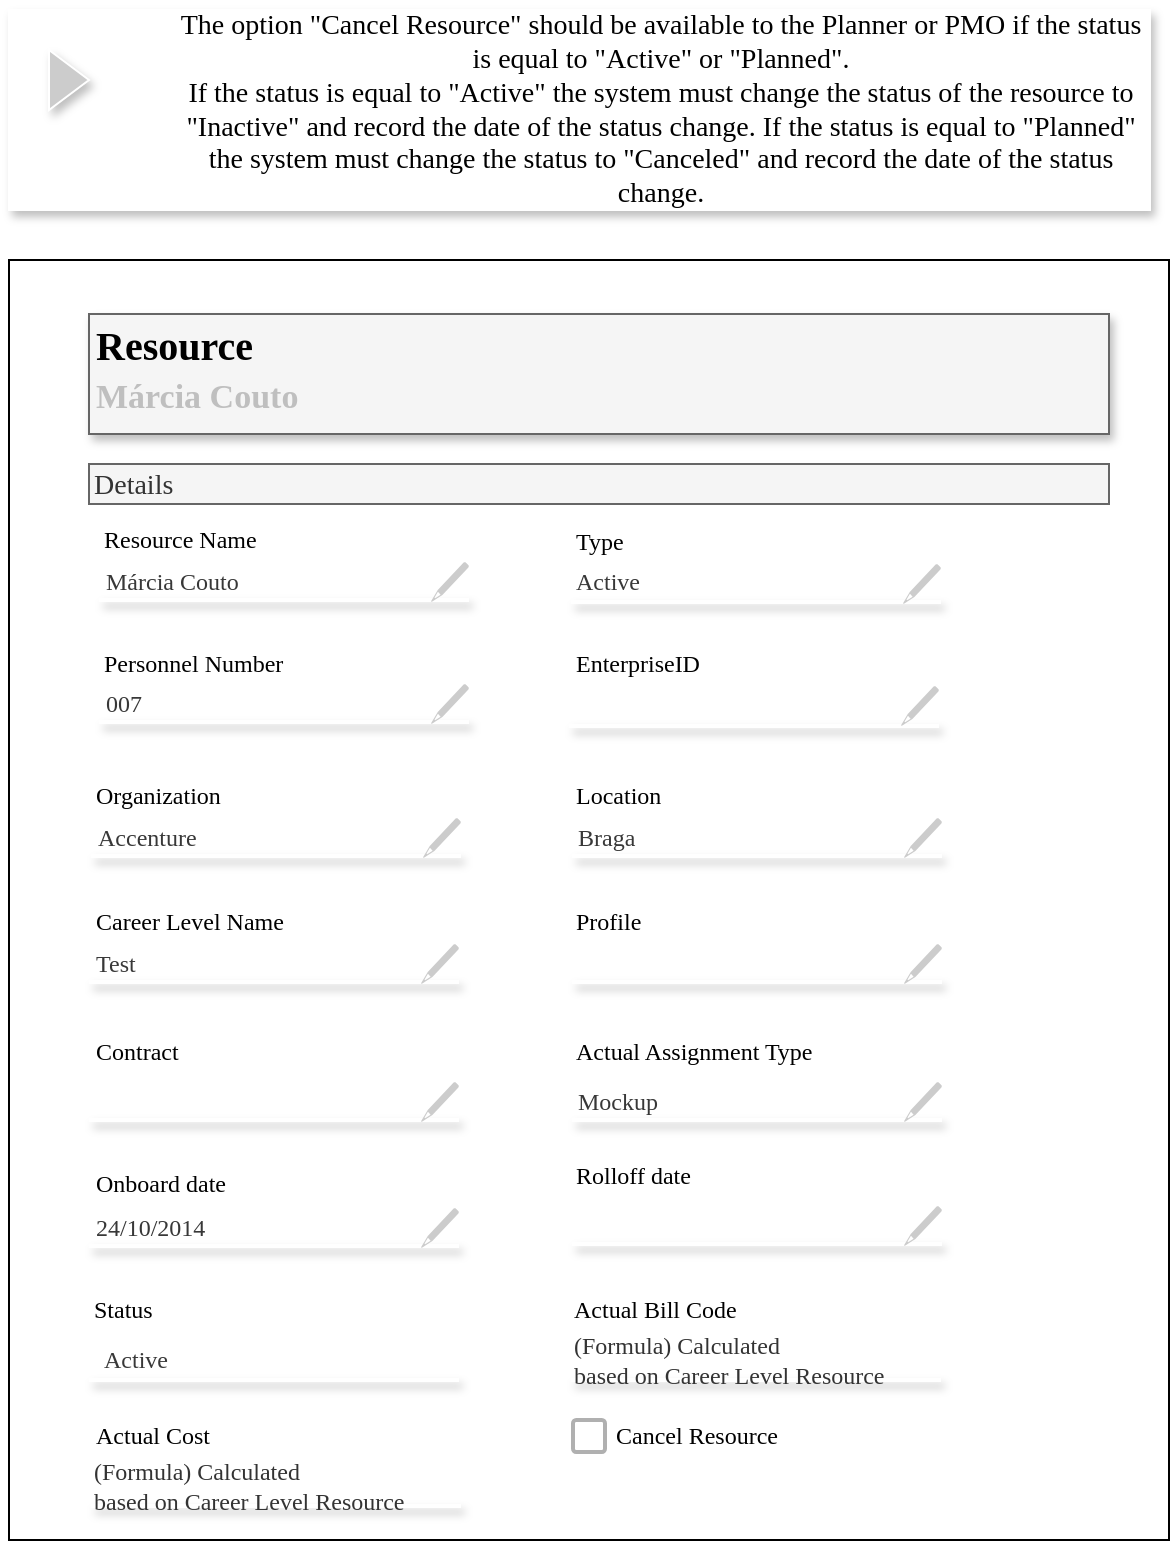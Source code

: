 <mxfile version="20.7.4" type="github" pages="5">
  <diagram name="Page-1" id="03018318-947c-dd8e-b7a3-06fadd420f32">
    <mxGraphModel dx="2625" dy="1353" grid="1" gridSize="10" guides="1" tooltips="1" connect="1" arrows="1" fold="1" page="1" pageScale="1" pageWidth="1100" pageHeight="850" background="none" math="0" shadow="0">
      <root>
        <mxCell id="0" />
        <mxCell id="1" parent="0" />
        <mxCell id="XYzLR4gQ-u4L-k7xtCeb-39" value="&lt;blockquote style=&quot;margin: 0px 0px 0px 40px; border: none; padding: 0px; font-size: 14px;&quot;&gt;&lt;blockquote style=&quot;margin: 0px 0px 0px 40px; border: none; padding: 0px; font-size: 14px;&quot;&gt;&lt;div style=&quot;font-size: 14px;&quot;&gt;&lt;span style=&quot;text-align: left; text-indent: -0.25in; background-color: initial; color: black;&quot;&gt;The option &quot;Cancel Resource&quot; should be available to the Planner or PMO if the status is equal to &quot;Active&quot; or &quot;Planned&quot;.&lt;/span&gt;&lt;/div&gt;&lt;div style=&quot;font-size: 14px;&quot;&gt;&lt;span style=&quot;color: black; text-align: left; text-indent: -0.25in; background-color: initial;&quot;&gt;If the status is equal to &quot;Active&quot; the system must change the status of the resource to &quot;Inactive&quot; and record the date of the status change. If the status is equal to &quot;Planned&quot; the system must change the status to &quot;Canceled&quot; and record the date of the status change.&lt;/span&gt;&lt;/div&gt;&lt;/blockquote&gt;&lt;/blockquote&gt;" style="html=1;whiteSpace=wrap;container=1;recursiveResize=0;collapsible=0;shadow=1;labelBackgroundColor=none;sketch=0;fillStyle=auto;strokeColor=#FFFFFF;strokeWidth=1;fontFamily=Verdana;fontSize=14;fontColor=#CCCCCC;fillColor=#FFFFFF;align=center;" parent="1" vertex="1">
          <mxGeometry x="229.5" y="60" width="570.5" height="100" as="geometry" />
        </mxCell>
        <mxCell id="XYzLR4gQ-u4L-k7xtCeb-40" value="" style="triangle;html=1;whiteSpace=wrap;shadow=1;labelBackgroundColor=none;sketch=0;fillStyle=auto;strokeColor=#FFFFFF;strokeWidth=1;fontFamily=Verdana;fontSize=12;fontColor=#CCCCCC;fillColor=#CCCCCC;" parent="XYzLR4gQ-u4L-k7xtCeb-39" vertex="1">
          <mxGeometry x="20" y="20" width="20" height="30" as="geometry" />
        </mxCell>
        <mxCell id="XYzLR4gQ-u4L-k7xtCeb-41" value="" style="rounded=0;whiteSpace=wrap;html=1;strokeWidth=1;fontSize=17;fontColor=#FF0000;movable=1;resizable=1;rotatable=1;deletable=1;editable=1;connectable=1;" parent="1" vertex="1">
          <mxGeometry x="229.5" y="185" width="580" height="640" as="geometry" />
        </mxCell>
        <mxCell id="XYzLR4gQ-u4L-k7xtCeb-42" value="Resource Name" style="text;html=1;points=[];align=left;verticalAlign=top;spacingTop=-4;fontSize=12;fontFamily=Verdana;movable=1;resizable=1;rotatable=1;deletable=1;editable=1;connectable=1;" parent="1" vertex="1">
          <mxGeometry x="274.5" y="315" width="170" height="20" as="geometry" />
        </mxCell>
        <mxCell id="XYzLR4gQ-u4L-k7xtCeb-43" value="EnterpriseID" style="text;html=1;points=[];align=left;verticalAlign=top;spacingTop=-4;fontSize=12;fontFamily=Verdana;movable=1;resizable=1;rotatable=1;deletable=1;editable=1;connectable=1;" parent="1" vertex="1">
          <mxGeometry x="510.5" y="377" width="170" height="20" as="geometry" />
        </mxCell>
        <mxCell id="XYzLR4gQ-u4L-k7xtCeb-44" value="Personnel Number" style="text;html=1;points=[];align=left;verticalAlign=top;spacingTop=-4;fontSize=12;fontFamily=Verdana;movable=1;resizable=1;rotatable=1;deletable=1;editable=1;connectable=1;" parent="1" vertex="1">
          <mxGeometry x="274.5" y="377" width="170" height="20" as="geometry" />
        </mxCell>
        <mxCell id="XYzLR4gQ-u4L-k7xtCeb-45" value="Organization" style="text;html=1;points=[];align=left;verticalAlign=top;spacingTop=-4;fontSize=12;fontFamily=Verdana;movable=1;resizable=1;rotatable=1;deletable=1;editable=1;connectable=1;" parent="1" vertex="1">
          <mxGeometry x="270.5" y="443" width="170" height="20" as="geometry" />
        </mxCell>
        <mxCell id="XYzLR4gQ-u4L-k7xtCeb-46" value="Location" style="text;html=1;points=[];align=left;verticalAlign=top;spacingTop=-4;fontSize=12;fontFamily=Verdana;movable=1;resizable=1;rotatable=1;deletable=1;editable=1;connectable=1;" parent="1" vertex="1">
          <mxGeometry x="510.5" y="443" width="170" height="20" as="geometry" />
        </mxCell>
        <mxCell id="XYzLR4gQ-u4L-k7xtCeb-47" value="Type" style="text;html=1;points=[];align=left;verticalAlign=top;spacingTop=-4;fontSize=12;fontFamily=Verdana;movable=1;resizable=1;rotatable=1;deletable=1;editable=1;connectable=1;" parent="1" vertex="1">
          <mxGeometry x="510.5" y="316" width="170" height="20" as="geometry" />
        </mxCell>
        <mxCell id="XYzLR4gQ-u4L-k7xtCeb-48" value="Profile" style="text;html=1;points=[];align=left;verticalAlign=top;spacingTop=-4;fontSize=12;fontFamily=Verdana;movable=1;resizable=1;rotatable=1;deletable=1;editable=1;connectable=1;" parent="1" vertex="1">
          <mxGeometry x="510.5" y="506" width="170" height="20" as="geometry" />
        </mxCell>
        <mxCell id="XYzLR4gQ-u4L-k7xtCeb-49" value="&lt;font style=&quot;font-size: 12px;&quot;&gt;Career Level Name&amp;nbsp;&lt;/font&gt;" style="text;html=1;points=[];align=left;verticalAlign=top;spacingTop=-4;fontSize=12;fontFamily=Verdana;movable=1;resizable=1;rotatable=1;deletable=1;editable=1;connectable=1;" parent="1" vertex="1">
          <mxGeometry x="270.5" y="506" width="170" height="20" as="geometry" />
        </mxCell>
        <mxCell id="XYzLR4gQ-u4L-k7xtCeb-50" value="&lt;font style=&quot;font-size: 12px;&quot;&gt;Actual Assignment Type&amp;nbsp;&lt;/font&gt;" style="text;html=1;points=[];align=left;verticalAlign=top;spacingTop=-4;fontSize=12;fontFamily=Verdana;movable=1;resizable=1;rotatable=1;deletable=1;editable=1;connectable=1;" parent="1" vertex="1">
          <mxGeometry x="510.5" y="571" width="300" height="20" as="geometry" />
        </mxCell>
        <mxCell id="XYzLR4gQ-u4L-k7xtCeb-51" value="&lt;font style=&quot;font-size: 12px;&quot;&gt;Contract&lt;/font&gt;" style="text;html=1;points=[];align=left;verticalAlign=top;spacingTop=-4;fontSize=12;fontFamily=Verdana;movable=1;resizable=1;rotatable=1;deletable=1;editable=1;connectable=1;" parent="1" vertex="1">
          <mxGeometry x="270.5" y="571" width="200" height="20" as="geometry" />
        </mxCell>
        <mxCell id="XYzLR4gQ-u4L-k7xtCeb-52" value="&lt;font style=&quot;font-size: 12px;&quot;&gt;Onboard date&lt;/font&gt;" style="text;html=1;points=[];align=left;verticalAlign=top;spacingTop=-4;fontSize=12;fontFamily=Verdana;movable=1;resizable=1;rotatable=1;deletable=1;editable=1;connectable=1;" parent="1" vertex="1">
          <mxGeometry x="270.5" y="636.5" width="300" height="20" as="geometry" />
        </mxCell>
        <mxCell id="XYzLR4gQ-u4L-k7xtCeb-53" value="&lt;font style=&quot;font-size: 12px;&quot;&gt;&lt;font style=&quot;font-size: 12px;&quot;&gt;Rolloff&amp;nbsp;&lt;/font&gt;date&lt;/font&gt;" style="text;html=1;points=[];align=left;verticalAlign=top;spacingTop=-4;fontSize=12;fontFamily=Verdana;movable=1;resizable=1;rotatable=1;deletable=1;editable=1;connectable=1;" parent="1" vertex="1">
          <mxGeometry x="510.5" y="633" width="300" height="20" as="geometry" />
        </mxCell>
        <mxCell id="XYzLR4gQ-u4L-k7xtCeb-54" value="" style="group;align=left;fontFamily=Verdana;" parent="1" vertex="1" connectable="0">
          <mxGeometry x="274.5" y="331" width="185" height="30" as="geometry" />
        </mxCell>
        <mxCell id="XYzLR4gQ-u4L-k7xtCeb-55" value="Márcia Couto" style="text;html=1;strokeColor=none;fillColor=none;align=left;verticalAlign=middle;whiteSpace=wrap;rounded=0;shadow=1;labelBackgroundColor=none;sketch=0;fillStyle=auto;strokeWidth=1;fontFamily=Verdana;fontSize=12;fontColor=#383838;" parent="XYzLR4gQ-u4L-k7xtCeb-54" vertex="1">
          <mxGeometry x="1" width="110" height="30" as="geometry" />
        </mxCell>
        <mxCell id="XYzLR4gQ-u4L-k7xtCeb-56" value="" style="line;strokeWidth=2;html=1;shadow=1;labelBackgroundColor=none;sketch=0;fillStyle=auto;strokeColor=#FFFFFF;fontFamily=Verdana;fontSize=12;fontColor=#383838;fillColor=#CCCCCC;" parent="XYzLR4gQ-u4L-k7xtCeb-54" vertex="1">
          <mxGeometry y="19" width="185" height="10" as="geometry" />
        </mxCell>
        <mxCell id="XYzLR4gQ-u4L-k7xtCeb-57" value="" style="sketch=0;pointerEvents=1;shadow=0;dashed=0;html=1;strokeColor=none;fillColor=#CCCCCC;labelPosition=center;verticalLabelPosition=bottom;verticalAlign=top;outlineConnect=0;align=center;shape=mxgraph.office.concepts.writing_pencil;labelBackgroundColor=none;fillStyle=auto;strokeWidth=1;fontFamily=Verdana;fontSize=12;fontColor=none;noLabel=1;" parent="XYzLR4gQ-u4L-k7xtCeb-54" vertex="1">
          <mxGeometry x="166" y="5" width="19" height="20" as="geometry" />
        </mxCell>
        <mxCell id="XYzLR4gQ-u4L-k7xtCeb-58" value="" style="group;fontFamily=Verdana;" parent="1" vertex="1" connectable="0">
          <mxGeometry x="274.5" y="392" width="185" height="30" as="geometry" />
        </mxCell>
        <mxCell id="XYzLR4gQ-u4L-k7xtCeb-59" value="007" style="text;html=1;strokeColor=none;fillColor=none;align=left;verticalAlign=middle;whiteSpace=wrap;rounded=0;shadow=1;labelBackgroundColor=none;sketch=0;fillStyle=auto;strokeWidth=1;fontFamily=Verdana;fontSize=12;fontColor=#383838;" parent="XYzLR4gQ-u4L-k7xtCeb-58" vertex="1">
          <mxGeometry x="1" width="110" height="30" as="geometry" />
        </mxCell>
        <mxCell id="XYzLR4gQ-u4L-k7xtCeb-60" value="" style="line;strokeWidth=2;html=1;shadow=1;labelBackgroundColor=none;sketch=0;fillStyle=auto;strokeColor=#FFFFFF;fontFamily=Verdana;fontSize=12;fontColor=#383838;fillColor=#CCCCCC;" parent="XYzLR4gQ-u4L-k7xtCeb-58" vertex="1">
          <mxGeometry y="19" width="185" height="10" as="geometry" />
        </mxCell>
        <mxCell id="XYzLR4gQ-u4L-k7xtCeb-61" value="" style="sketch=0;pointerEvents=1;shadow=0;dashed=0;html=1;strokeColor=none;fillColor=#CCCCCC;labelPosition=center;verticalLabelPosition=bottom;verticalAlign=top;outlineConnect=0;align=center;shape=mxgraph.office.concepts.writing_pencil;labelBackgroundColor=none;fillStyle=auto;strokeWidth=1;fontFamily=Verdana;fontSize=12;fontColor=none;noLabel=1;" parent="XYzLR4gQ-u4L-k7xtCeb-58" vertex="1">
          <mxGeometry x="166" y="5" width="19" height="20" as="geometry" />
        </mxCell>
        <mxCell id="XYzLR4gQ-u4L-k7xtCeb-62" value="" style="group;fontFamily=Verdana;" parent="1" vertex="1" connectable="0">
          <mxGeometry x="270.5" y="459" width="185" height="30" as="geometry" />
        </mxCell>
        <mxCell id="XYzLR4gQ-u4L-k7xtCeb-63" value="Accenture" style="text;html=1;strokeColor=none;fillColor=none;align=left;verticalAlign=middle;whiteSpace=wrap;rounded=0;shadow=1;labelBackgroundColor=none;sketch=0;fillStyle=auto;strokeWidth=1;fontFamily=Verdana;fontSize=12;fontColor=#383838;" parent="XYzLR4gQ-u4L-k7xtCeb-62" vertex="1">
          <mxGeometry x="1" width="110" height="30" as="geometry" />
        </mxCell>
        <mxCell id="XYzLR4gQ-u4L-k7xtCeb-64" value="" style="line;strokeWidth=2;html=1;shadow=1;labelBackgroundColor=none;sketch=0;fillStyle=auto;strokeColor=#FFFFFF;fontFamily=Verdana;fontSize=12;fontColor=#383838;fillColor=#CCCCCC;" parent="XYzLR4gQ-u4L-k7xtCeb-62" vertex="1">
          <mxGeometry y="19" width="185" height="10" as="geometry" />
        </mxCell>
        <mxCell id="XYzLR4gQ-u4L-k7xtCeb-65" value="" style="sketch=0;pointerEvents=1;shadow=0;dashed=0;html=1;strokeColor=none;fillColor=#CCCCCC;labelPosition=center;verticalLabelPosition=bottom;verticalAlign=top;outlineConnect=0;align=center;shape=mxgraph.office.concepts.writing_pencil;labelBackgroundColor=none;fillStyle=auto;strokeWidth=1;fontFamily=Verdana;fontSize=12;fontColor=none;noLabel=1;" parent="XYzLR4gQ-u4L-k7xtCeb-62" vertex="1">
          <mxGeometry x="166" y="5" width="19" height="20" as="geometry" />
        </mxCell>
        <mxCell id="XYzLR4gQ-u4L-k7xtCeb-66" value="" style="group;fontFamily=Verdana;" parent="1" vertex="1" connectable="0">
          <mxGeometry x="269.5" y="522" width="185" height="30" as="geometry" />
        </mxCell>
        <mxCell id="XYzLR4gQ-u4L-k7xtCeb-67" value="Test" style="text;html=1;strokeColor=none;fillColor=none;align=left;verticalAlign=middle;whiteSpace=wrap;rounded=0;shadow=1;labelBackgroundColor=none;sketch=0;fillStyle=auto;strokeWidth=1;fontFamily=Verdana;fontSize=12;fontColor=#383838;" parent="XYzLR4gQ-u4L-k7xtCeb-66" vertex="1">
          <mxGeometry x="1" width="110" height="30" as="geometry" />
        </mxCell>
        <mxCell id="XYzLR4gQ-u4L-k7xtCeb-68" value="" style="line;strokeWidth=2;html=1;shadow=1;labelBackgroundColor=none;sketch=0;fillStyle=auto;strokeColor=#FFFFFF;fontFamily=Verdana;fontSize=12;fontColor=#383838;fillColor=#CCCCCC;" parent="XYzLR4gQ-u4L-k7xtCeb-66" vertex="1">
          <mxGeometry y="19" width="185" height="10" as="geometry" />
        </mxCell>
        <mxCell id="XYzLR4gQ-u4L-k7xtCeb-69" value="" style="sketch=0;pointerEvents=1;shadow=0;dashed=0;html=1;strokeColor=none;fillColor=#CCCCCC;labelPosition=center;verticalLabelPosition=bottom;verticalAlign=top;outlineConnect=0;align=center;shape=mxgraph.office.concepts.writing_pencil;labelBackgroundColor=none;fillStyle=auto;strokeWidth=1;fontFamily=Verdana;fontSize=12;fontColor=none;noLabel=1;" parent="XYzLR4gQ-u4L-k7xtCeb-66" vertex="1">
          <mxGeometry x="166" y="5" width="19" height="20" as="geometry" />
        </mxCell>
        <mxCell id="XYzLR4gQ-u4L-k7xtCeb-70" value="" style="group;fontFamily=Verdana;" parent="1" vertex="1" connectable="0">
          <mxGeometry x="511" y="459" width="185" height="30" as="geometry" />
        </mxCell>
        <mxCell id="XYzLR4gQ-u4L-k7xtCeb-71" value="Braga" style="text;html=1;strokeColor=none;fillColor=none;align=left;verticalAlign=middle;whiteSpace=wrap;rounded=0;shadow=1;labelBackgroundColor=none;sketch=0;fillStyle=auto;strokeWidth=1;fontFamily=Verdana;fontSize=12;fontColor=#383838;" parent="XYzLR4gQ-u4L-k7xtCeb-70" vertex="1">
          <mxGeometry x="1" width="110" height="30" as="geometry" />
        </mxCell>
        <mxCell id="XYzLR4gQ-u4L-k7xtCeb-72" value="" style="line;strokeWidth=2;html=1;shadow=1;labelBackgroundColor=none;sketch=0;fillStyle=auto;strokeColor=#FFFFFF;fontFamily=Verdana;fontSize=12;fontColor=#383838;fillColor=#CCCCCC;" parent="XYzLR4gQ-u4L-k7xtCeb-70" vertex="1">
          <mxGeometry y="19" width="185" height="10" as="geometry" />
        </mxCell>
        <mxCell id="XYzLR4gQ-u4L-k7xtCeb-73" value="" style="sketch=0;pointerEvents=1;shadow=0;dashed=0;html=1;strokeColor=none;fillColor=#CCCCCC;labelPosition=center;verticalLabelPosition=bottom;verticalAlign=top;outlineConnect=0;align=center;shape=mxgraph.office.concepts.writing_pencil;labelBackgroundColor=none;fillStyle=auto;strokeWidth=1;fontFamily=Verdana;fontSize=12;fontColor=none;noLabel=1;" parent="XYzLR4gQ-u4L-k7xtCeb-70" vertex="1">
          <mxGeometry x="166" y="5" width="19" height="20" as="geometry" />
        </mxCell>
        <mxCell id="XYzLR4gQ-u4L-k7xtCeb-74" value="" style="group;fontFamily=Verdana;" parent="1" vertex="1" connectable="0">
          <mxGeometry x="511" y="522" width="185" height="30" as="geometry" />
        </mxCell>
        <mxCell id="XYzLR4gQ-u4L-k7xtCeb-75" value="" style="line;strokeWidth=2;html=1;shadow=1;labelBackgroundColor=none;sketch=0;fillStyle=auto;strokeColor=#FFFFFF;fontFamily=Verdana;fontSize=12;fontColor=#383838;fillColor=#CCCCCC;" parent="XYzLR4gQ-u4L-k7xtCeb-74" vertex="1">
          <mxGeometry y="19" width="185" height="10" as="geometry" />
        </mxCell>
        <mxCell id="XYzLR4gQ-u4L-k7xtCeb-76" value="" style="sketch=0;pointerEvents=1;shadow=0;dashed=0;html=1;strokeColor=none;fillColor=#CCCCCC;labelPosition=center;verticalLabelPosition=bottom;verticalAlign=top;outlineConnect=0;align=center;shape=mxgraph.office.concepts.writing_pencil;labelBackgroundColor=none;fillStyle=auto;strokeWidth=1;fontFamily=Verdana;fontSize=12;fontColor=none;noLabel=1;" parent="XYzLR4gQ-u4L-k7xtCeb-74" vertex="1">
          <mxGeometry x="166" y="5" width="19" height="20" as="geometry" />
        </mxCell>
        <mxCell id="XYzLR4gQ-u4L-k7xtCeb-77" value="" style="group;fontFamily=Verdana;" parent="1" vertex="1" connectable="0">
          <mxGeometry x="511" y="591" width="185" height="30" as="geometry" />
        </mxCell>
        <mxCell id="XYzLR4gQ-u4L-k7xtCeb-78" value="Mockup" style="text;html=1;strokeColor=none;fillColor=none;align=left;verticalAlign=middle;whiteSpace=wrap;rounded=0;shadow=1;labelBackgroundColor=none;sketch=0;fillStyle=auto;strokeWidth=1;fontFamily=Verdana;fontSize=12;fontColor=#383838;" parent="XYzLR4gQ-u4L-k7xtCeb-77" vertex="1">
          <mxGeometry x="1" width="110" height="30" as="geometry" />
        </mxCell>
        <mxCell id="XYzLR4gQ-u4L-k7xtCeb-79" value="" style="line;strokeWidth=2;html=1;shadow=1;labelBackgroundColor=none;sketch=0;fillStyle=auto;strokeColor=#FFFFFF;fontFamily=Verdana;fontSize=12;fontColor=#383838;fillColor=#CCCCCC;" parent="XYzLR4gQ-u4L-k7xtCeb-77" vertex="1">
          <mxGeometry y="19" width="185" height="10" as="geometry" />
        </mxCell>
        <mxCell id="XYzLR4gQ-u4L-k7xtCeb-80" value="" style="sketch=0;pointerEvents=1;shadow=0;dashed=0;html=1;strokeColor=none;fillColor=#CCCCCC;labelPosition=center;verticalLabelPosition=bottom;verticalAlign=top;outlineConnect=0;align=center;shape=mxgraph.office.concepts.writing_pencil;labelBackgroundColor=none;fillStyle=auto;strokeWidth=1;fontFamily=Verdana;fontSize=12;fontColor=none;noLabel=1;" parent="XYzLR4gQ-u4L-k7xtCeb-77" vertex="1">
          <mxGeometry x="166" y="5" width="19" height="20" as="geometry" />
        </mxCell>
        <mxCell id="XYzLR4gQ-u4L-k7xtCeb-81" value="" style="group;fontFamily=Verdana;" parent="1" vertex="1" connectable="0">
          <mxGeometry x="269.5" y="591" width="185" height="30" as="geometry" />
        </mxCell>
        <mxCell id="XYzLR4gQ-u4L-k7xtCeb-82" value="" style="line;strokeWidth=2;html=1;shadow=1;labelBackgroundColor=none;sketch=0;fillStyle=auto;strokeColor=#FFFFFF;fontFamily=Verdana;fontSize=12;fontColor=#383838;fillColor=#CCCCCC;" parent="XYzLR4gQ-u4L-k7xtCeb-81" vertex="1">
          <mxGeometry y="19" width="185" height="10" as="geometry" />
        </mxCell>
        <mxCell id="XYzLR4gQ-u4L-k7xtCeb-83" value="" style="sketch=0;pointerEvents=1;shadow=0;dashed=0;html=1;strokeColor=none;fillColor=#CCCCCC;labelPosition=center;verticalLabelPosition=bottom;verticalAlign=top;outlineConnect=0;align=center;shape=mxgraph.office.concepts.writing_pencil;labelBackgroundColor=none;fillStyle=auto;strokeWidth=1;fontFamily=Verdana;fontSize=12;fontColor=none;noLabel=1;" parent="XYzLR4gQ-u4L-k7xtCeb-81" vertex="1">
          <mxGeometry x="166" y="5" width="19" height="20" as="geometry" />
        </mxCell>
        <mxCell id="XYzLR4gQ-u4L-k7xtCeb-84" value="" style="group;fontFamily=Verdana;" parent="1" vertex="1" connectable="0">
          <mxGeometry x="511" y="653" width="185" height="30" as="geometry" />
        </mxCell>
        <mxCell id="XYzLR4gQ-u4L-k7xtCeb-85" value="&lt;span style=&quot;color: rgba(0, 0, 0, 0); font-size: 0px; text-align: start;&quot;&gt;%3CmxGraphModel%3E%3Croot%3E%3CmxCell%20id%3D%220%22%2F%3E%3CmxCell%20id%3D%221%22%20parent%3D%220%22%2F%3E%3CmxCell%20id%3D%222%22%20value%3D%22Actual%20Bill%20Code%26lt%3Bspan%20style%3D%26quot%3Bfont-size%3A%2014px%3B%26quot%3B%26gt%3B%26amp%3Bnbsp%3B%26lt%3B%2Fspan%26gt%3B%22%20style%3D%22text%3Bhtml%3D1%3Bpoints%3D%5B%5D%3Balign%3Dleft%3BverticalAlign%3Dtop%3BspacingTop%3D-4%3BfontSize%3D14%3BfontFamily%3DVerdana%3B%22%20vertex%3D%221%22%20parent%3D%221%22%3E%3CmxGeometry%20x%3D%22900%22%20y%3D%22869%22%20width%3D%22300%22%20height%3D%2220%22%20as%3D%22geometry%22%2F%3E%3C%2FmxCell%3E%3CmxCell%20id%3D%223%22%20value%3D%22%26lt%3Bfont%20style%3D%26quot%3Bfont-size%3A%2014px%3B%26quot%3B%26gt%3BActual%20%26lt%3Bfont%20style%3D%26quot%3Bfont-size%3A%2014px%3B%26quot%3B%26gt%3BCost%26lt%3B%2Ffont%26gt%3B%26lt%3B%2Ffont%26gt%3B%22%20style%3D%22text%3Bhtml%3D1%3Bpoints%3D%5B%5D%3Balign%3Dleft%3BverticalAlign%3Dtop%3BspacingTop%3D-4%3BfontSize%3D14%3BfontFamily%3DVerdana%3B%22%20vertex%3D%221%22%20parent%3D%221%22%3E%3CmxGeometry%20x%3D%22900%22%20y%3D%22948%22%20width%3D%22300%22%20height%3D%2220%22%20as%3D%22geometry%22%2F%3E%3C%2FmxCell%3E%3CmxCell%20id%3D%224%22%20value%3D%22Status%22%20style%3D%22text%3Bhtml%3D1%3Bpoints%3D%5B%5D%3Balign%3Dleft%3BverticalAlign%3Dtop%3BspacingTop%3D-4%3BfontSize%3D14%3BfontFamily%3DVerdana%3B%22%20vertex%3D%221%22%20parent%3D%221%22%3E%3CmxGeometry%20x%3D%22900%22%20y%3D%22780%22%20width%3D%22300%22%20height%3D%2220%22%20as%3D%22geometry%22%2F%3E%3C%2FmxCell%3E%3C%2Froot%3E%3C%2FmxGraphModel%3E&lt;/span&gt;" style="line;strokeWidth=2;html=1;shadow=1;labelBackgroundColor=none;sketch=0;fillStyle=auto;strokeColor=#FFFFFF;fontFamily=Verdana;fontSize=12;fontColor=#383838;fillColor=#CCCCCC;" parent="XYzLR4gQ-u4L-k7xtCeb-84" vertex="1">
          <mxGeometry y="19" width="185" height="10" as="geometry" />
        </mxCell>
        <mxCell id="XYzLR4gQ-u4L-k7xtCeb-86" value="" style="sketch=0;pointerEvents=1;shadow=0;dashed=0;html=1;strokeColor=none;fillColor=#CCCCCC;labelPosition=center;verticalLabelPosition=bottom;verticalAlign=top;outlineConnect=0;align=center;shape=mxgraph.office.concepts.writing_pencil;labelBackgroundColor=none;fillStyle=auto;strokeWidth=1;fontFamily=Verdana;fontSize=12;fontColor=none;noLabel=1;" parent="XYzLR4gQ-u4L-k7xtCeb-84" vertex="1">
          <mxGeometry x="166" y="5" width="19" height="20" as="geometry" />
        </mxCell>
        <mxCell id="XYzLR4gQ-u4L-k7xtCeb-87" value="Status" style="text;html=1;points=[];align=left;verticalAlign=top;spacingTop=-4;fontSize=12;fontFamily=Verdana;" parent="1" vertex="1">
          <mxGeometry x="269.5" y="700" width="300" height="20" as="geometry" />
        </mxCell>
        <mxCell id="XYzLR4gQ-u4L-k7xtCeb-88" value="Actual Bill Code&lt;span style=&quot;font-size: 12px;&quot;&gt;&amp;nbsp;&lt;/span&gt;" style="text;html=1;points=[];align=left;verticalAlign=top;spacingTop=-4;fontSize=12;fontFamily=Verdana;" parent="1" vertex="1">
          <mxGeometry x="509.5" y="700" width="300" height="20" as="geometry" />
        </mxCell>
        <mxCell id="XYzLR4gQ-u4L-k7xtCeb-89" value="&lt;span style=&quot;color: rgba(0, 0, 0, 0); font-size: 0px; text-align: start;&quot;&gt;%3CmxGraphModel%3E%3Croot%3E%3CmxCell%20id%3D%220%22%2F%3E%3CmxCell%20id%3D%221%22%20parent%3D%220%22%2F%3E%3CmxCell%20id%3D%222%22%20value%3D%22Actual%20Bill%20Code%26lt%3Bspan%20style%3D%26quot%3Bfont-size%3A%2014px%3B%26quot%3B%26gt%3B%26amp%3Bnbsp%3B%26lt%3B%2Fspan%26gt%3B%22%20style%3D%22text%3Bhtml%3D1%3Bpoints%3D%5B%5D%3Balign%3Dleft%3BverticalAlign%3Dtop%3BspacingTop%3D-4%3BfontSize%3D14%3BfontFamily%3DVerdana%3B%22%20vertex%3D%221%22%20parent%3D%221%22%3E%3CmxGeometry%20x%3D%22900%22%20y%3D%22869%22%20width%3D%22300%22%20height%3D%2220%22%20as%3D%22geometry%22%2F%3E%3C%2FmxCell%3E%3CmxCell%20id%3D%223%22%20value%3D%22%26lt%3Bfont%20style%3D%26quot%3Bfont-size%3A%2014px%3B%26quot%3B%26gt%3BActual%20%26lt%3Bfont%20style%3D%26quot%3Bfont-size%3A%2014px%3B%26quot%3B%26gt%3BCost%26lt%3B%2Ffont%26gt%3B%26lt%3B%2Ffont%26gt%3B%22%20style%3D%22text%3Bhtml%3D1%3Bpoints%3D%5B%5D%3Balign%3Dleft%3BverticalAlign%3Dtop%3BspacingTop%3D-4%3BfontSize%3D14%3BfontFamily%3DVerdana%3B%22%20vertex%3D%221%22%20parent%3D%221%22%3E%3CmxGeometry%20x%3D%22900%22%20y%3D%22948%22%20width%3D%22300%22%20height%3D%2220%22%20as%3D%22geometry%22%2F%3E%3C%2FmxCell%3E%3CmxCell%20id%3D%224%22%20value%3D%22Status%22%20style%3D%22text%3Bhtml%3D1%3Bpoints%3D%5B%5D%3Balign%3Dleft%3BverticalAlign%3Dtop%3BspacingTop%3D-4%3BfontSize%3D14%3BfontFamily%3DVerdana%3B%22%20vertex%3D%221%22%20parent%3D%221%22%3E%3CmxGeometry%20x%3D%22900%22%20y%3D%22780%22%20width%3D%22300%22%20height%3D%2220%22%20as%3D%22geometry%22%2F%3E%3C%2FmxCell%3E%3C%2Froot%3E%3C%2FmxGraphModel%3E&lt;/span&gt;" style="line;strokeWidth=2;html=1;shadow=1;labelBackgroundColor=none;sketch=0;fillStyle=auto;strokeColor=#FFFFFF;fontFamily=Verdana;fontSize=12;fontColor=#383838;fillColor=#CCCCCC;" parent="1" vertex="1">
          <mxGeometry x="510.5" y="740" width="185" height="10" as="geometry" />
        </mxCell>
        <mxCell id="XYzLR4gQ-u4L-k7xtCeb-90" value="&lt;span style=&quot;color: rgba(0, 0, 0, 0); font-size: 0px; text-align: start;&quot;&gt;%3CmxGraphModel%3E%3Croot%3E%3CmxCell%20id%3D%220%22%2F%3E%3CmxCell%20id%3D%221%22%20parent%3D%220%22%2F%3E%3CmxCell%20id%3D%222%22%20value%3D%22Actual%20Bill%20Code%26lt%3Bspan%20style%3D%26quot%3Bfont-size%3A%2014px%3B%26quot%3B%26gt%3B%26amp%3Bnbsp%3B%26lt%3B%2Fspan%26gt%3B%22%20style%3D%22text%3Bhtml%3D1%3Bpoints%3D%5B%5D%3Balign%3Dleft%3BverticalAlign%3Dtop%3BspacingTop%3D-4%3BfontSize%3D14%3BfontFamily%3DVerdana%3B%22%20vertex%3D%221%22%20parent%3D%221%22%3E%3CmxGeometry%20x%3D%22900%22%20y%3D%22869%22%20width%3D%22300%22%20height%3D%2220%22%20as%3D%22geometry%22%2F%3E%3C%2FmxCell%3E%3CmxCell%20id%3D%223%22%20value%3D%22%26lt%3Bfont%20style%3D%26quot%3Bfont-size%3A%2014px%3B%26quot%3B%26gt%3BActual%20%26lt%3Bfont%20style%3D%26quot%3Bfont-size%3A%2014px%3B%26quot%3B%26gt%3BCost%26lt%3B%2Ffont%26gt%3B%26lt%3B%2Ffont%26gt%3B%22%20style%3D%22text%3Bhtml%3D1%3Bpoints%3D%5B%5D%3Balign%3Dleft%3BverticalAlign%3Dtop%3BspacingTop%3D-4%3BfontSize%3D14%3BfontFamily%3DVerdana%3B%22%20vertex%3D%221%22%20parent%3D%221%22%3E%3CmxGeometry%20x%3D%22900%22%20y%3D%22948%22%20width%3D%22300%22%20height%3D%2220%22%20as%3D%22geometry%22%2F%3E%3C%2FmxCell%3E%3CmxCell%20id%3D%224%22%20value%3D%22Status%22%20style%3D%22text%3Bhtml%3D1%3Bpoints%3D%5B%5D%3Balign%3Dleft%3BverticalAlign%3Dtop%3BspacingTop%3D-4%3BfontSize%3D14%3BfontFamily%3DVerdana%3B%22%20vertex%3D%221%22%20parent%3D%221%22%3E%3CmxGeometry%20x%3D%22900%22%20y%3D%22780%22%20width%3D%22300%22%20height%3D%2220%22%20as%3D%22geometry%22%2F%3E%3C%2FmxCell%3E%3C%2Froot%3E%3C%2FmxGraphModel%3E&lt;/span&gt;" style="line;strokeWidth=2;html=1;shadow=1;labelBackgroundColor=none;sketch=0;fillStyle=auto;strokeColor=#FFFFFF;fontFamily=Verdana;fontSize=12;fontColor=#383838;fillColor=#CCCCCC;" parent="1" vertex="1">
          <mxGeometry x="269.5" y="740" width="185" height="10" as="geometry" />
        </mxCell>
        <mxCell id="XYzLR4gQ-u4L-k7xtCeb-91" value="Active" style="text;html=1;strokeColor=none;fillColor=none;align=left;verticalAlign=middle;whiteSpace=wrap;rounded=0;shadow=1;labelBackgroundColor=none;sketch=0;fillStyle=auto;strokeWidth=1;fontFamily=Verdana;fontSize=12;fontColor=#383838;" parent="1" vertex="1">
          <mxGeometry x="274.5" y="720" width="110" height="30" as="geometry" />
        </mxCell>
        <mxCell id="XYzLR4gQ-u4L-k7xtCeb-92" value="&lt;span style=&quot;color: rgb(51, 51, 51);&quot;&gt;(Formula)&amp;nbsp;&lt;/span&gt;&lt;span style=&quot;border-color: var(--border-color); color: rgb(51, 51, 51);&quot;&gt;Calculated&lt;br style=&quot;border-color: var(--border-color);&quot;&gt;based on Career Level Resource&lt;/span&gt;" style="text;html=1;strokeColor=none;fillColor=none;align=left;verticalAlign=middle;whiteSpace=wrap;rounded=0;shadow=1;labelBackgroundColor=none;sketch=0;fillStyle=auto;strokeWidth=1;fontFamily=Verdana;fontSize=12;fontColor=#383838;" parent="1" vertex="1">
          <mxGeometry x="509.5" y="720" width="200" height="30" as="geometry" />
        </mxCell>
        <mxCell id="XYzLR4gQ-u4L-k7xtCeb-93" value="" style="group" parent="1" vertex="1" connectable="0">
          <mxGeometry x="269.5" y="212" width="510" height="95" as="geometry" />
        </mxCell>
        <mxCell id="XYzLR4gQ-u4L-k7xtCeb-94" value="Details" style="text;html=1;points=[];align=left;verticalAlign=top;spacingTop=-4;fontSize=14;fontFamily=Verdana;fillColor=#f5f5f5;fontColor=#333333;strokeColor=#666666;movable=1;resizable=1;rotatable=1;deletable=1;editable=1;connectable=1;" parent="XYzLR4gQ-u4L-k7xtCeb-93" vertex="1">
          <mxGeometry y="75" width="510" height="20" as="geometry" />
        </mxCell>
        <mxCell id="XYzLR4gQ-u4L-k7xtCeb-95" value="" style="rounded=0;whiteSpace=wrap;html=1;shadow=1;sketch=0;fillStyle=auto;strokeColor=#666666;strokeWidth=1;fontFamily=Verdana;fontSize=12;fontColor=#333333;fillColor=#f5f5f5;movable=1;resizable=1;rotatable=1;deletable=1;editable=1;connectable=1;" parent="XYzLR4gQ-u4L-k7xtCeb-93" vertex="1">
          <mxGeometry width="510" height="60" as="geometry" />
        </mxCell>
        <mxCell id="XYzLR4gQ-u4L-k7xtCeb-96" value="Resource&lt;br&gt;&lt;font style=&quot;font-size: 17px;&quot; color=&quot;#bfbfbf&quot;&gt;Márcia Couto&lt;/font&gt;" style="text;html=1;points=[];align=left;verticalAlign=top;spacingTop=-4;fontSize=20;fontFamily=Verdana;strokeWidth=1;fontStyle=1;movable=1;resizable=1;rotatable=1;deletable=1;editable=1;connectable=1;" parent="XYzLR4gQ-u4L-k7xtCeb-93" vertex="1">
          <mxGeometry x="1" y="1" width="210" height="60" as="geometry" />
        </mxCell>
        <mxCell id="XYzLR4gQ-u4L-k7xtCeb-97" value="" style="group;fontFamily=Verdana;" parent="1" vertex="1" connectable="0">
          <mxGeometry x="510.5" y="332" width="185" height="30" as="geometry" />
        </mxCell>
        <mxCell id="XYzLR4gQ-u4L-k7xtCeb-98" value="" style="line;strokeWidth=2;html=1;shadow=1;labelBackgroundColor=none;sketch=0;fillStyle=auto;strokeColor=#FFFFFF;fontFamily=Verdana;fontSize=12;fontColor=#383838;fillColor=#CCCCCC;" parent="XYzLR4gQ-u4L-k7xtCeb-97" vertex="1">
          <mxGeometry y="19" width="185" height="10" as="geometry" />
        </mxCell>
        <mxCell id="XYzLR4gQ-u4L-k7xtCeb-99" value="" style="sketch=0;pointerEvents=1;shadow=0;dashed=0;html=1;strokeColor=none;fillColor=#CCCCCC;labelPosition=center;verticalLabelPosition=bottom;verticalAlign=top;outlineConnect=0;align=center;shape=mxgraph.office.concepts.writing_pencil;labelBackgroundColor=none;fillStyle=auto;strokeWidth=1;fontFamily=Verdana;fontSize=12;fontColor=none;noLabel=1;" parent="XYzLR4gQ-u4L-k7xtCeb-97" vertex="1">
          <mxGeometry x="166" y="5" width="19" height="20" as="geometry" />
        </mxCell>
        <mxCell id="XYzLR4gQ-u4L-k7xtCeb-110" value="Active" style="text;html=1;strokeColor=none;fillColor=none;align=left;verticalAlign=middle;whiteSpace=wrap;rounded=0;shadow=1;labelBackgroundColor=none;sketch=0;fillStyle=auto;strokeWidth=1;fontFamily=Verdana;fontSize=12;fontColor=#383838;" parent="XYzLR4gQ-u4L-k7xtCeb-97" vertex="1">
          <mxGeometry y="-1" width="110" height="30" as="geometry" />
        </mxCell>
        <mxCell id="XYzLR4gQ-u4L-k7xtCeb-100" value="&lt;font style=&quot;font-size: 12px;&quot;&gt;Actual &lt;font style=&quot;font-size: 12px;&quot;&gt;Cost&lt;/font&gt;&lt;/font&gt;" style="text;html=1;points=[];align=left;verticalAlign=top;spacingTop=-4;fontSize=12;fontFamily=Verdana;" parent="1" vertex="1">
          <mxGeometry x="270.5" y="763" width="300" height="20" as="geometry" />
        </mxCell>
        <mxCell id="XYzLR4gQ-u4L-k7xtCeb-101" value="&lt;span style=&quot;color: rgba(0, 0, 0, 0); font-size: 0px; text-align: start;&quot;&gt;%3CmxGraphModel%3E%3Croot%3E%3CmxCell%20id%3D%220%22%2F%3E%3CmxCell%20id%3D%221%22%20parent%3D%220%22%2F%3E%3CmxCell%20id%3D%222%22%20value%3D%22Actual%20Bill%20Code%26lt%3Bspan%20style%3D%26quot%3Bfont-size%3A%2014px%3B%26quot%3B%26gt%3B%26amp%3Bnbsp%3B%26lt%3B%2Fspan%26gt%3B%22%20style%3D%22text%3Bhtml%3D1%3Bpoints%3D%5B%5D%3Balign%3Dleft%3BverticalAlign%3Dtop%3BspacingTop%3D-4%3BfontSize%3D14%3BfontFamily%3DVerdana%3B%22%20vertex%3D%221%22%20parent%3D%221%22%3E%3CmxGeometry%20x%3D%22900%22%20y%3D%22869%22%20width%3D%22300%22%20height%3D%2220%22%20as%3D%22geometry%22%2F%3E%3C%2FmxCell%3E%3CmxCell%20id%3D%223%22%20value%3D%22%26lt%3Bfont%20style%3D%26quot%3Bfont-size%3A%2014px%3B%26quot%3B%26gt%3BActual%20%26lt%3Bfont%20style%3D%26quot%3Bfont-size%3A%2014px%3B%26quot%3B%26gt%3BCost%26lt%3B%2Ffont%26gt%3B%26lt%3B%2Ffont%26gt%3B%22%20style%3D%22text%3Bhtml%3D1%3Bpoints%3D%5B%5D%3Balign%3Dleft%3BverticalAlign%3Dtop%3BspacingTop%3D-4%3BfontSize%3D14%3BfontFamily%3DVerdana%3B%22%20vertex%3D%221%22%20parent%3D%221%22%3E%3CmxGeometry%20x%3D%22900%22%20y%3D%22948%22%20width%3D%22300%22%20height%3D%2220%22%20as%3D%22geometry%22%2F%3E%3C%2FmxCell%3E%3CmxCell%20id%3D%224%22%20value%3D%22Status%22%20style%3D%22text%3Bhtml%3D1%3Bpoints%3D%5B%5D%3Balign%3Dleft%3BverticalAlign%3Dtop%3BspacingTop%3D-4%3BfontSize%3D14%3BfontFamily%3DVerdana%3B%22%20vertex%3D%221%22%20parent%3D%221%22%3E%3CmxGeometry%20x%3D%22900%22%20y%3D%22780%22%20width%3D%22300%22%20height%3D%2220%22%20as%3D%22geometry%22%2F%3E%3C%2FmxCell%3E%3C%2Froot%3E%3C%2FmxGraphModel%3E&lt;/span&gt;" style="line;strokeWidth=2;html=1;shadow=1;labelBackgroundColor=none;sketch=0;fillStyle=auto;strokeColor=#FFFFFF;fontFamily=Verdana;fontSize=12;fontColor=#383838;fillColor=#CCCCCC;" parent="1" vertex="1">
          <mxGeometry x="270.5" y="803" width="185" height="10" as="geometry" />
        </mxCell>
        <mxCell id="XYzLR4gQ-u4L-k7xtCeb-102" value="&lt;span style=&quot;color: rgb(51, 51, 51);&quot;&gt;(Formula)&amp;nbsp;&lt;/span&gt;&lt;span style=&quot;border-color: var(--border-color); color: rgb(51, 51, 51);&quot;&gt;Calculated&lt;br style=&quot;border-color: var(--border-color);&quot;&gt;based on Career Level Resource&lt;/span&gt;" style="text;html=1;strokeColor=none;fillColor=none;align=left;verticalAlign=middle;whiteSpace=wrap;rounded=0;shadow=1;labelBackgroundColor=none;sketch=0;fillStyle=auto;strokeWidth=1;fontFamily=Verdana;fontSize=12;fontColor=#383838;" parent="1" vertex="1">
          <mxGeometry x="269.5" y="783" width="200" height="30" as="geometry" />
        </mxCell>
        <mxCell id="XYzLR4gQ-u4L-k7xtCeb-103" value="" style="group;fontFamily=Verdana;" parent="1" vertex="1" connectable="0">
          <mxGeometry x="509.5" y="393" width="185" height="30" as="geometry" />
        </mxCell>
        <mxCell id="XYzLR4gQ-u4L-k7xtCeb-104" value="" style="line;strokeWidth=2;html=1;shadow=1;labelBackgroundColor=none;sketch=0;fillStyle=auto;strokeColor=#FFFFFF;fontFamily=Verdana;fontSize=12;fontColor=#383838;fillColor=#CCCCCC;" parent="XYzLR4gQ-u4L-k7xtCeb-103" vertex="1">
          <mxGeometry y="20" width="185" height="10" as="geometry" />
        </mxCell>
        <mxCell id="XYzLR4gQ-u4L-k7xtCeb-105" value="" style="sketch=0;pointerEvents=1;shadow=0;dashed=0;html=1;strokeColor=none;fillColor=#CCCCCC;labelPosition=center;verticalLabelPosition=bottom;verticalAlign=top;outlineConnect=0;align=center;shape=mxgraph.office.concepts.writing_pencil;labelBackgroundColor=none;fillStyle=auto;strokeWidth=1;fontFamily=Verdana;fontSize=12;fontColor=none;noLabel=1;" parent="XYzLR4gQ-u4L-k7xtCeb-103" vertex="1">
          <mxGeometry x="166" y="5" width="19" height="20" as="geometry" />
        </mxCell>
        <mxCell id="XYzLR4gQ-u4L-k7xtCeb-106" value="" style="group;fontFamily=Verdana;" parent="1" vertex="1" connectable="0">
          <mxGeometry x="269.5" y="654" width="185" height="30" as="geometry" />
        </mxCell>
        <mxCell id="XYzLR4gQ-u4L-k7xtCeb-107" value="24/10/2014" style="text;html=1;strokeColor=none;fillColor=none;align=left;verticalAlign=middle;whiteSpace=wrap;rounded=0;shadow=1;labelBackgroundColor=none;sketch=0;fillStyle=auto;strokeWidth=1;fontFamily=Verdana;fontSize=12;fontColor=#383838;" parent="XYzLR4gQ-u4L-k7xtCeb-106" vertex="1">
          <mxGeometry x="1" width="110" height="30" as="geometry" />
        </mxCell>
        <mxCell id="XYzLR4gQ-u4L-k7xtCeb-108" value="" style="line;strokeWidth=2;html=1;shadow=1;labelBackgroundColor=none;sketch=0;fillStyle=auto;strokeColor=#FFFFFF;fontFamily=Verdana;fontSize=12;fontColor=#383838;fillColor=#CCCCCC;" parent="XYzLR4gQ-u4L-k7xtCeb-106" vertex="1">
          <mxGeometry y="19" width="185" height="10" as="geometry" />
        </mxCell>
        <mxCell id="XYzLR4gQ-u4L-k7xtCeb-109" value="" style="sketch=0;pointerEvents=1;shadow=0;dashed=0;html=1;strokeColor=none;fillColor=#CCCCCC;labelPosition=center;verticalLabelPosition=bottom;verticalAlign=top;outlineConnect=0;align=center;shape=mxgraph.office.concepts.writing_pencil;labelBackgroundColor=none;fillStyle=auto;strokeWidth=1;fontFamily=Verdana;fontSize=12;fontColor=none;noLabel=1;" parent="XYzLR4gQ-u4L-k7xtCeb-106" vertex="1">
          <mxGeometry x="166" y="5" width="19" height="20" as="geometry" />
        </mxCell>
        <mxCell id="XYzLR4gQ-u4L-k7xtCeb-111" value="Cancel Resource" style="text;html=1;points=[];align=left;verticalAlign=top;spacingTop=-4;fontSize=12;fontFamily=Verdana;movable=1;resizable=1;rotatable=1;deletable=1;editable=1;connectable=1;" parent="1" vertex="1">
          <mxGeometry x="530.5" y="763" width="170" height="20" as="geometry" />
        </mxCell>
        <UserObject label="" link="data:page/id,60Zsr4gOE-bPZqVUhqIc" id="7izQb-4qyIMrrWKtF8vS-1">
          <mxCell style="dashed=0;labelPosition=right;align=left;shape=mxgraph.gmdl.checkbox;strokeColor=#B0B0B0;fillColor=none;strokeWidth=2;aspect=fixed;sketch=0;fontFamily=Verdana;fontSize=14;" parent="1" vertex="1">
            <mxGeometry x="511.5" y="765" width="16" height="16" as="geometry" />
          </mxCell>
        </UserObject>
      </root>
    </mxGraphModel>
  </diagram>
  <diagram id="60Zsr4gOE-bPZqVUhqIc" name="Página-2">
    <mxGraphModel dx="1050" dy="541" grid="1" gridSize="10" guides="1" tooltips="1" connect="1" arrows="1" fold="1" page="1" pageScale="1" pageWidth="827" pageHeight="1169" math="0" shadow="0">
      <root>
        <mxCell id="0" />
        <mxCell id="1" parent="0" />
        <mxCell id="zkW5KlWCkSI7yvYU1E7A-1" value="" style="rounded=0;whiteSpace=wrap;html=1;strokeWidth=1;fontSize=17;fontColor=#FF0000;movable=1;resizable=1;rotatable=1;deletable=1;editable=1;connectable=1;" parent="1" vertex="1">
          <mxGeometry x="130" y="290" width="580" height="640" as="geometry" />
        </mxCell>
        <mxCell id="zkW5KlWCkSI7yvYU1E7A-2" value="Resource Name" style="text;html=1;points=[];align=left;verticalAlign=top;spacingTop=-4;fontSize=12;fontFamily=Verdana;movable=1;resizable=1;rotatable=1;deletable=1;editable=1;connectable=1;" parent="1" vertex="1">
          <mxGeometry x="175" y="420" width="170" height="20" as="geometry" />
        </mxCell>
        <mxCell id="zkW5KlWCkSI7yvYU1E7A-3" value="EnterpriseID" style="text;html=1;points=[];align=left;verticalAlign=top;spacingTop=-4;fontSize=12;fontFamily=Verdana;movable=1;resizable=1;rotatable=1;deletable=1;editable=1;connectable=1;" parent="1" vertex="1">
          <mxGeometry x="411" y="482" width="170" height="20" as="geometry" />
        </mxCell>
        <mxCell id="zkW5KlWCkSI7yvYU1E7A-4" value="Personnel Number" style="text;html=1;points=[];align=left;verticalAlign=top;spacingTop=-4;fontSize=12;fontFamily=Verdana;movable=1;resizable=1;rotatable=1;deletable=1;editable=1;connectable=1;" parent="1" vertex="1">
          <mxGeometry x="175" y="482" width="170" height="20" as="geometry" />
        </mxCell>
        <mxCell id="zkW5KlWCkSI7yvYU1E7A-5" value="Organization" style="text;html=1;points=[];align=left;verticalAlign=top;spacingTop=-4;fontSize=12;fontFamily=Verdana;movable=1;resizable=1;rotatable=1;deletable=1;editable=1;connectable=1;" parent="1" vertex="1">
          <mxGeometry x="171" y="548" width="170" height="20" as="geometry" />
        </mxCell>
        <mxCell id="zkW5KlWCkSI7yvYU1E7A-6" value="Location" style="text;html=1;points=[];align=left;verticalAlign=top;spacingTop=-4;fontSize=12;fontFamily=Verdana;movable=1;resizable=1;rotatable=1;deletable=1;editable=1;connectable=1;" parent="1" vertex="1">
          <mxGeometry x="411" y="548" width="170" height="20" as="geometry" />
        </mxCell>
        <mxCell id="zkW5KlWCkSI7yvYU1E7A-7" value="Type" style="text;html=1;points=[];align=left;verticalAlign=top;spacingTop=-4;fontSize=12;fontFamily=Verdana;movable=1;resizable=1;rotatable=1;deletable=1;editable=1;connectable=1;" parent="1" vertex="1">
          <mxGeometry x="411" y="421" width="170" height="20" as="geometry" />
        </mxCell>
        <mxCell id="zkW5KlWCkSI7yvYU1E7A-8" value="Profile" style="text;html=1;points=[];align=left;verticalAlign=top;spacingTop=-4;fontSize=12;fontFamily=Verdana;movable=1;resizable=1;rotatable=1;deletable=1;editable=1;connectable=1;" parent="1" vertex="1">
          <mxGeometry x="411" y="611" width="170" height="20" as="geometry" />
        </mxCell>
        <mxCell id="zkW5KlWCkSI7yvYU1E7A-9" value="&lt;font style=&quot;font-size: 12px;&quot;&gt;Career Level Name&amp;nbsp;&lt;/font&gt;" style="text;html=1;points=[];align=left;verticalAlign=top;spacingTop=-4;fontSize=12;fontFamily=Verdana;movable=1;resizable=1;rotatable=1;deletable=1;editable=1;connectable=1;" parent="1" vertex="1">
          <mxGeometry x="171" y="611" width="170" height="20" as="geometry" />
        </mxCell>
        <mxCell id="zkW5KlWCkSI7yvYU1E7A-10" value="&lt;font style=&quot;font-size: 12px;&quot;&gt;Actual Assignment Type&amp;nbsp;&lt;/font&gt;" style="text;html=1;points=[];align=left;verticalAlign=top;spacingTop=-4;fontSize=12;fontFamily=Verdana;movable=1;resizable=1;rotatable=1;deletable=1;editable=1;connectable=1;" parent="1" vertex="1">
          <mxGeometry x="411" y="676" width="300" height="20" as="geometry" />
        </mxCell>
        <mxCell id="zkW5KlWCkSI7yvYU1E7A-11" value="&lt;font style=&quot;font-size: 12px;&quot;&gt;Contract&lt;/font&gt;" style="text;html=1;points=[];align=left;verticalAlign=top;spacingTop=-4;fontSize=12;fontFamily=Verdana;movable=1;resizable=1;rotatable=1;deletable=1;editable=1;connectable=1;" parent="1" vertex="1">
          <mxGeometry x="171" y="676" width="200" height="20" as="geometry" />
        </mxCell>
        <mxCell id="zkW5KlWCkSI7yvYU1E7A-12" value="&lt;font style=&quot;font-size: 12px;&quot;&gt;Onboard date&lt;/font&gt;" style="text;html=1;points=[];align=left;verticalAlign=top;spacingTop=-4;fontSize=12;fontFamily=Verdana;movable=1;resizable=1;rotatable=1;deletable=1;editable=1;connectable=1;" parent="1" vertex="1">
          <mxGeometry x="171" y="741.5" width="300" height="20" as="geometry" />
        </mxCell>
        <mxCell id="zkW5KlWCkSI7yvYU1E7A-13" value="&lt;font style=&quot;font-size: 12px;&quot;&gt;&lt;font style=&quot;font-size: 12px;&quot;&gt;Rolloff&amp;nbsp;&lt;/font&gt;date&lt;/font&gt;" style="text;html=1;points=[];align=left;verticalAlign=top;spacingTop=-4;fontSize=12;fontFamily=Verdana;movable=1;resizable=1;rotatable=1;deletable=1;editable=1;connectable=1;" parent="1" vertex="1">
          <mxGeometry x="411" y="738" width="300" height="20" as="geometry" />
        </mxCell>
        <mxCell id="zkW5KlWCkSI7yvYU1E7A-14" value="" style="group;align=left;fontFamily=Verdana;" parent="1" vertex="1" connectable="0">
          <mxGeometry x="175" y="436" width="185" height="30" as="geometry" />
        </mxCell>
        <mxCell id="zkW5KlWCkSI7yvYU1E7A-15" value="Márcia Couto" style="text;html=1;strokeColor=none;fillColor=none;align=left;verticalAlign=middle;whiteSpace=wrap;rounded=0;shadow=1;labelBackgroundColor=none;sketch=0;fillStyle=auto;strokeWidth=1;fontFamily=Verdana;fontSize=12;fontColor=#383838;" parent="zkW5KlWCkSI7yvYU1E7A-14" vertex="1">
          <mxGeometry x="1" width="110" height="30" as="geometry" />
        </mxCell>
        <mxCell id="zkW5KlWCkSI7yvYU1E7A-16" value="" style="line;strokeWidth=2;html=1;shadow=1;labelBackgroundColor=none;sketch=0;fillStyle=auto;strokeColor=#FFFFFF;fontFamily=Verdana;fontSize=12;fontColor=#383838;fillColor=#CCCCCC;" parent="zkW5KlWCkSI7yvYU1E7A-14" vertex="1">
          <mxGeometry y="19" width="185" height="10" as="geometry" />
        </mxCell>
        <mxCell id="zkW5KlWCkSI7yvYU1E7A-17" value="" style="sketch=0;pointerEvents=1;shadow=0;dashed=0;html=1;strokeColor=none;fillColor=#CCCCCC;labelPosition=center;verticalLabelPosition=bottom;verticalAlign=top;outlineConnect=0;align=center;shape=mxgraph.office.concepts.writing_pencil;labelBackgroundColor=none;fillStyle=auto;strokeWidth=1;fontFamily=Verdana;fontSize=12;fontColor=none;noLabel=1;" parent="zkW5KlWCkSI7yvYU1E7A-14" vertex="1">
          <mxGeometry x="166" y="5" width="19" height="20" as="geometry" />
        </mxCell>
        <mxCell id="zkW5KlWCkSI7yvYU1E7A-18" value="" style="group;fontFamily=Verdana;" parent="1" vertex="1" connectable="0">
          <mxGeometry x="175" y="497" width="185" height="30" as="geometry" />
        </mxCell>
        <mxCell id="zkW5KlWCkSI7yvYU1E7A-19" value="007" style="text;html=1;strokeColor=none;fillColor=none;align=left;verticalAlign=middle;whiteSpace=wrap;rounded=0;shadow=1;labelBackgroundColor=none;sketch=0;fillStyle=auto;strokeWidth=1;fontFamily=Verdana;fontSize=12;fontColor=#383838;" parent="zkW5KlWCkSI7yvYU1E7A-18" vertex="1">
          <mxGeometry x="1" width="110" height="30" as="geometry" />
        </mxCell>
        <mxCell id="zkW5KlWCkSI7yvYU1E7A-20" value="" style="line;strokeWidth=2;html=1;shadow=1;labelBackgroundColor=none;sketch=0;fillStyle=auto;strokeColor=#FFFFFF;fontFamily=Verdana;fontSize=12;fontColor=#383838;fillColor=#CCCCCC;" parent="zkW5KlWCkSI7yvYU1E7A-18" vertex="1">
          <mxGeometry y="19" width="185" height="10" as="geometry" />
        </mxCell>
        <mxCell id="zkW5KlWCkSI7yvYU1E7A-21" value="" style="sketch=0;pointerEvents=1;shadow=0;dashed=0;html=1;strokeColor=none;fillColor=#CCCCCC;labelPosition=center;verticalLabelPosition=bottom;verticalAlign=top;outlineConnect=0;align=center;shape=mxgraph.office.concepts.writing_pencil;labelBackgroundColor=none;fillStyle=auto;strokeWidth=1;fontFamily=Verdana;fontSize=12;fontColor=none;noLabel=1;" parent="zkW5KlWCkSI7yvYU1E7A-18" vertex="1">
          <mxGeometry x="166" y="5" width="19" height="20" as="geometry" />
        </mxCell>
        <mxCell id="zkW5KlWCkSI7yvYU1E7A-22" value="" style="group;fontFamily=Verdana;" parent="1" vertex="1" connectable="0">
          <mxGeometry x="171" y="564" width="185" height="30" as="geometry" />
        </mxCell>
        <mxCell id="zkW5KlWCkSI7yvYU1E7A-23" value="Accenture" style="text;html=1;strokeColor=none;fillColor=none;align=left;verticalAlign=middle;whiteSpace=wrap;rounded=0;shadow=1;labelBackgroundColor=none;sketch=0;fillStyle=auto;strokeWidth=1;fontFamily=Verdana;fontSize=12;fontColor=#383838;" parent="zkW5KlWCkSI7yvYU1E7A-22" vertex="1">
          <mxGeometry x="1" width="110" height="30" as="geometry" />
        </mxCell>
        <mxCell id="zkW5KlWCkSI7yvYU1E7A-24" value="" style="line;strokeWidth=2;html=1;shadow=1;labelBackgroundColor=none;sketch=0;fillStyle=auto;strokeColor=#FFFFFF;fontFamily=Verdana;fontSize=12;fontColor=#383838;fillColor=#CCCCCC;" parent="zkW5KlWCkSI7yvYU1E7A-22" vertex="1">
          <mxGeometry y="19" width="185" height="10" as="geometry" />
        </mxCell>
        <mxCell id="zkW5KlWCkSI7yvYU1E7A-25" value="" style="sketch=0;pointerEvents=1;shadow=0;dashed=0;html=1;strokeColor=none;fillColor=#CCCCCC;labelPosition=center;verticalLabelPosition=bottom;verticalAlign=top;outlineConnect=0;align=center;shape=mxgraph.office.concepts.writing_pencil;labelBackgroundColor=none;fillStyle=auto;strokeWidth=1;fontFamily=Verdana;fontSize=12;fontColor=none;noLabel=1;" parent="zkW5KlWCkSI7yvYU1E7A-22" vertex="1">
          <mxGeometry x="166" y="5" width="19" height="20" as="geometry" />
        </mxCell>
        <mxCell id="zkW5KlWCkSI7yvYU1E7A-26" value="" style="group;fontFamily=Verdana;" parent="1" vertex="1" connectable="0">
          <mxGeometry x="170" y="627" width="185" height="30" as="geometry" />
        </mxCell>
        <mxCell id="zkW5KlWCkSI7yvYU1E7A-27" value="Test" style="text;html=1;strokeColor=none;fillColor=none;align=left;verticalAlign=middle;whiteSpace=wrap;rounded=0;shadow=1;labelBackgroundColor=none;sketch=0;fillStyle=auto;strokeWidth=1;fontFamily=Verdana;fontSize=12;fontColor=#383838;" parent="zkW5KlWCkSI7yvYU1E7A-26" vertex="1">
          <mxGeometry x="1" width="110" height="30" as="geometry" />
        </mxCell>
        <mxCell id="zkW5KlWCkSI7yvYU1E7A-28" value="" style="line;strokeWidth=2;html=1;shadow=1;labelBackgroundColor=none;sketch=0;fillStyle=auto;strokeColor=#FFFFFF;fontFamily=Verdana;fontSize=12;fontColor=#383838;fillColor=#CCCCCC;" parent="zkW5KlWCkSI7yvYU1E7A-26" vertex="1">
          <mxGeometry y="19" width="185" height="10" as="geometry" />
        </mxCell>
        <mxCell id="zkW5KlWCkSI7yvYU1E7A-29" value="" style="sketch=0;pointerEvents=1;shadow=0;dashed=0;html=1;strokeColor=none;fillColor=#CCCCCC;labelPosition=center;verticalLabelPosition=bottom;verticalAlign=top;outlineConnect=0;align=center;shape=mxgraph.office.concepts.writing_pencil;labelBackgroundColor=none;fillStyle=auto;strokeWidth=1;fontFamily=Verdana;fontSize=12;fontColor=none;noLabel=1;" parent="zkW5KlWCkSI7yvYU1E7A-26" vertex="1">
          <mxGeometry x="166" y="5" width="19" height="20" as="geometry" />
        </mxCell>
        <mxCell id="zkW5KlWCkSI7yvYU1E7A-30" value="" style="group;fontFamily=Verdana;" parent="1" vertex="1" connectable="0">
          <mxGeometry x="411.5" y="564" width="185" height="30" as="geometry" />
        </mxCell>
        <mxCell id="zkW5KlWCkSI7yvYU1E7A-31" value="Braga" style="text;html=1;strokeColor=none;fillColor=none;align=left;verticalAlign=middle;whiteSpace=wrap;rounded=0;shadow=1;labelBackgroundColor=none;sketch=0;fillStyle=auto;strokeWidth=1;fontFamily=Verdana;fontSize=12;fontColor=#383838;" parent="zkW5KlWCkSI7yvYU1E7A-30" vertex="1">
          <mxGeometry x="1" width="110" height="30" as="geometry" />
        </mxCell>
        <mxCell id="zkW5KlWCkSI7yvYU1E7A-32" value="" style="line;strokeWidth=2;html=1;shadow=1;labelBackgroundColor=none;sketch=0;fillStyle=auto;strokeColor=#FFFFFF;fontFamily=Verdana;fontSize=12;fontColor=#383838;fillColor=#CCCCCC;" parent="zkW5KlWCkSI7yvYU1E7A-30" vertex="1">
          <mxGeometry y="19" width="185" height="10" as="geometry" />
        </mxCell>
        <mxCell id="zkW5KlWCkSI7yvYU1E7A-33" value="" style="sketch=0;pointerEvents=1;shadow=0;dashed=0;html=1;strokeColor=none;fillColor=#CCCCCC;labelPosition=center;verticalLabelPosition=bottom;verticalAlign=top;outlineConnect=0;align=center;shape=mxgraph.office.concepts.writing_pencil;labelBackgroundColor=none;fillStyle=auto;strokeWidth=1;fontFamily=Verdana;fontSize=12;fontColor=none;noLabel=1;" parent="zkW5KlWCkSI7yvYU1E7A-30" vertex="1">
          <mxGeometry x="166" y="5" width="19" height="20" as="geometry" />
        </mxCell>
        <mxCell id="zkW5KlWCkSI7yvYU1E7A-34" value="" style="group;fontFamily=Verdana;" parent="1" vertex="1" connectable="0">
          <mxGeometry x="411.5" y="627" width="185" height="30" as="geometry" />
        </mxCell>
        <mxCell id="zkW5KlWCkSI7yvYU1E7A-35" value="" style="line;strokeWidth=2;html=1;shadow=1;labelBackgroundColor=none;sketch=0;fillStyle=auto;strokeColor=#FFFFFF;fontFamily=Verdana;fontSize=12;fontColor=#383838;fillColor=#CCCCCC;" parent="zkW5KlWCkSI7yvYU1E7A-34" vertex="1">
          <mxGeometry y="19" width="185" height="10" as="geometry" />
        </mxCell>
        <mxCell id="zkW5KlWCkSI7yvYU1E7A-36" value="" style="sketch=0;pointerEvents=1;shadow=0;dashed=0;html=1;strokeColor=none;fillColor=#CCCCCC;labelPosition=center;verticalLabelPosition=bottom;verticalAlign=top;outlineConnect=0;align=center;shape=mxgraph.office.concepts.writing_pencil;labelBackgroundColor=none;fillStyle=auto;strokeWidth=1;fontFamily=Verdana;fontSize=12;fontColor=none;noLabel=1;" parent="zkW5KlWCkSI7yvYU1E7A-34" vertex="1">
          <mxGeometry x="166" y="5" width="19" height="20" as="geometry" />
        </mxCell>
        <mxCell id="zkW5KlWCkSI7yvYU1E7A-37" value="" style="group;fontFamily=Verdana;" parent="1" vertex="1" connectable="0">
          <mxGeometry x="411.5" y="696" width="185" height="30" as="geometry" />
        </mxCell>
        <mxCell id="zkW5KlWCkSI7yvYU1E7A-38" value="Mockup" style="text;html=1;strokeColor=none;fillColor=none;align=left;verticalAlign=middle;whiteSpace=wrap;rounded=0;shadow=1;labelBackgroundColor=none;sketch=0;fillStyle=auto;strokeWidth=1;fontFamily=Verdana;fontSize=12;fontColor=#383838;" parent="zkW5KlWCkSI7yvYU1E7A-37" vertex="1">
          <mxGeometry x="1" width="110" height="30" as="geometry" />
        </mxCell>
        <mxCell id="zkW5KlWCkSI7yvYU1E7A-39" value="" style="line;strokeWidth=2;html=1;shadow=1;labelBackgroundColor=none;sketch=0;fillStyle=auto;strokeColor=#FFFFFF;fontFamily=Verdana;fontSize=12;fontColor=#383838;fillColor=#CCCCCC;" parent="zkW5KlWCkSI7yvYU1E7A-37" vertex="1">
          <mxGeometry y="19" width="185" height="10" as="geometry" />
        </mxCell>
        <mxCell id="zkW5KlWCkSI7yvYU1E7A-40" value="" style="sketch=0;pointerEvents=1;shadow=0;dashed=0;html=1;strokeColor=none;fillColor=#CCCCCC;labelPosition=center;verticalLabelPosition=bottom;verticalAlign=top;outlineConnect=0;align=center;shape=mxgraph.office.concepts.writing_pencil;labelBackgroundColor=none;fillStyle=auto;strokeWidth=1;fontFamily=Verdana;fontSize=12;fontColor=none;noLabel=1;" parent="zkW5KlWCkSI7yvYU1E7A-37" vertex="1">
          <mxGeometry x="166" y="5" width="19" height="20" as="geometry" />
        </mxCell>
        <mxCell id="zkW5KlWCkSI7yvYU1E7A-41" value="" style="group;fontFamily=Verdana;" parent="1" vertex="1" connectable="0">
          <mxGeometry x="170" y="696" width="185" height="30" as="geometry" />
        </mxCell>
        <mxCell id="zkW5KlWCkSI7yvYU1E7A-42" value="" style="line;strokeWidth=2;html=1;shadow=1;labelBackgroundColor=none;sketch=0;fillStyle=auto;strokeColor=#FFFFFF;fontFamily=Verdana;fontSize=12;fontColor=#383838;fillColor=#CCCCCC;" parent="zkW5KlWCkSI7yvYU1E7A-41" vertex="1">
          <mxGeometry y="19" width="185" height="10" as="geometry" />
        </mxCell>
        <mxCell id="zkW5KlWCkSI7yvYU1E7A-43" value="" style="sketch=0;pointerEvents=1;shadow=0;dashed=0;html=1;strokeColor=none;fillColor=#CCCCCC;labelPosition=center;verticalLabelPosition=bottom;verticalAlign=top;outlineConnect=0;align=center;shape=mxgraph.office.concepts.writing_pencil;labelBackgroundColor=none;fillStyle=auto;strokeWidth=1;fontFamily=Verdana;fontSize=12;fontColor=none;noLabel=1;" parent="zkW5KlWCkSI7yvYU1E7A-41" vertex="1">
          <mxGeometry x="166" y="5" width="19" height="20" as="geometry" />
        </mxCell>
        <mxCell id="zkW5KlWCkSI7yvYU1E7A-44" value="" style="group;fontFamily=Verdana;" parent="1" vertex="1" connectable="0">
          <mxGeometry x="411.5" y="758" width="185" height="30" as="geometry" />
        </mxCell>
        <mxCell id="zkW5KlWCkSI7yvYU1E7A-45" value="&lt;span style=&quot;color: rgba(0, 0, 0, 0); font-size: 0px; text-align: start;&quot;&gt;%3CmxGraphModel%3E%3Croot%3E%3CmxCell%20id%3D%220%22%2F%3E%3CmxCell%20id%3D%221%22%20parent%3D%220%22%2F%3E%3CmxCell%20id%3D%222%22%20value%3D%22Actual%20Bill%20Code%26lt%3Bspan%20style%3D%26quot%3Bfont-size%3A%2014px%3B%26quot%3B%26gt%3B%26amp%3Bnbsp%3B%26lt%3B%2Fspan%26gt%3B%22%20style%3D%22text%3Bhtml%3D1%3Bpoints%3D%5B%5D%3Balign%3Dleft%3BverticalAlign%3Dtop%3BspacingTop%3D-4%3BfontSize%3D14%3BfontFamily%3DVerdana%3B%22%20vertex%3D%221%22%20parent%3D%221%22%3E%3CmxGeometry%20x%3D%22900%22%20y%3D%22869%22%20width%3D%22300%22%20height%3D%2220%22%20as%3D%22geometry%22%2F%3E%3C%2FmxCell%3E%3CmxCell%20id%3D%223%22%20value%3D%22%26lt%3Bfont%20style%3D%26quot%3Bfont-size%3A%2014px%3B%26quot%3B%26gt%3BActual%20%26lt%3Bfont%20style%3D%26quot%3Bfont-size%3A%2014px%3B%26quot%3B%26gt%3BCost%26lt%3B%2Ffont%26gt%3B%26lt%3B%2Ffont%26gt%3B%22%20style%3D%22text%3Bhtml%3D1%3Bpoints%3D%5B%5D%3Balign%3Dleft%3BverticalAlign%3Dtop%3BspacingTop%3D-4%3BfontSize%3D14%3BfontFamily%3DVerdana%3B%22%20vertex%3D%221%22%20parent%3D%221%22%3E%3CmxGeometry%20x%3D%22900%22%20y%3D%22948%22%20width%3D%22300%22%20height%3D%2220%22%20as%3D%22geometry%22%2F%3E%3C%2FmxCell%3E%3CmxCell%20id%3D%224%22%20value%3D%22Status%22%20style%3D%22text%3Bhtml%3D1%3Bpoints%3D%5B%5D%3Balign%3Dleft%3BverticalAlign%3Dtop%3BspacingTop%3D-4%3BfontSize%3D14%3BfontFamily%3DVerdana%3B%22%20vertex%3D%221%22%20parent%3D%221%22%3E%3CmxGeometry%20x%3D%22900%22%20y%3D%22780%22%20width%3D%22300%22%20height%3D%2220%22%20as%3D%22geometry%22%2F%3E%3C%2FmxCell%3E%3C%2Froot%3E%3C%2FmxGraphModel%3E&lt;/span&gt;" style="line;strokeWidth=2;html=1;shadow=1;labelBackgroundColor=none;sketch=0;fillStyle=auto;strokeColor=#FFFFFF;fontFamily=Verdana;fontSize=12;fontColor=#383838;fillColor=#CCCCCC;" parent="zkW5KlWCkSI7yvYU1E7A-44" vertex="1">
          <mxGeometry y="19" width="185" height="10" as="geometry" />
        </mxCell>
        <mxCell id="zkW5KlWCkSI7yvYU1E7A-46" value="" style="sketch=0;pointerEvents=1;shadow=0;dashed=0;html=1;strokeColor=none;fillColor=#CCCCCC;labelPosition=center;verticalLabelPosition=bottom;verticalAlign=top;outlineConnect=0;align=center;shape=mxgraph.office.concepts.writing_pencil;labelBackgroundColor=none;fillStyle=auto;strokeWidth=1;fontFamily=Verdana;fontSize=12;fontColor=none;noLabel=1;" parent="zkW5KlWCkSI7yvYU1E7A-44" vertex="1">
          <mxGeometry x="166" y="5" width="19" height="20" as="geometry" />
        </mxCell>
        <mxCell id="zkW5KlWCkSI7yvYU1E7A-47" value="Status" style="text;html=1;points=[];align=left;verticalAlign=top;spacingTop=-4;fontSize=12;fontFamily=Verdana;" parent="1" vertex="1">
          <mxGeometry x="170" y="805" width="300" height="20" as="geometry" />
        </mxCell>
        <mxCell id="zkW5KlWCkSI7yvYU1E7A-48" value="Actual Bill Code&lt;span style=&quot;font-size: 12px;&quot;&gt;&amp;nbsp;&lt;/span&gt;" style="text;html=1;points=[];align=left;verticalAlign=top;spacingTop=-4;fontSize=12;fontFamily=Verdana;" parent="1" vertex="1">
          <mxGeometry x="410" y="805" width="300" height="20" as="geometry" />
        </mxCell>
        <mxCell id="zkW5KlWCkSI7yvYU1E7A-49" value="&lt;span style=&quot;color: rgba(0, 0, 0, 0); font-size: 0px; text-align: start;&quot;&gt;%3CmxGraphModel%3E%3Croot%3E%3CmxCell%20id%3D%220%22%2F%3E%3CmxCell%20id%3D%221%22%20parent%3D%220%22%2F%3E%3CmxCell%20id%3D%222%22%20value%3D%22Actual%20Bill%20Code%26lt%3Bspan%20style%3D%26quot%3Bfont-size%3A%2014px%3B%26quot%3B%26gt%3B%26amp%3Bnbsp%3B%26lt%3B%2Fspan%26gt%3B%22%20style%3D%22text%3Bhtml%3D1%3Bpoints%3D%5B%5D%3Balign%3Dleft%3BverticalAlign%3Dtop%3BspacingTop%3D-4%3BfontSize%3D14%3BfontFamily%3DVerdana%3B%22%20vertex%3D%221%22%20parent%3D%221%22%3E%3CmxGeometry%20x%3D%22900%22%20y%3D%22869%22%20width%3D%22300%22%20height%3D%2220%22%20as%3D%22geometry%22%2F%3E%3C%2FmxCell%3E%3CmxCell%20id%3D%223%22%20value%3D%22%26lt%3Bfont%20style%3D%26quot%3Bfont-size%3A%2014px%3B%26quot%3B%26gt%3BActual%20%26lt%3Bfont%20style%3D%26quot%3Bfont-size%3A%2014px%3B%26quot%3B%26gt%3BCost%26lt%3B%2Ffont%26gt%3B%26lt%3B%2Ffont%26gt%3B%22%20style%3D%22text%3Bhtml%3D1%3Bpoints%3D%5B%5D%3Balign%3Dleft%3BverticalAlign%3Dtop%3BspacingTop%3D-4%3BfontSize%3D14%3BfontFamily%3DVerdana%3B%22%20vertex%3D%221%22%20parent%3D%221%22%3E%3CmxGeometry%20x%3D%22900%22%20y%3D%22948%22%20width%3D%22300%22%20height%3D%2220%22%20as%3D%22geometry%22%2F%3E%3C%2FmxCell%3E%3CmxCell%20id%3D%224%22%20value%3D%22Status%22%20style%3D%22text%3Bhtml%3D1%3Bpoints%3D%5B%5D%3Balign%3Dleft%3BverticalAlign%3Dtop%3BspacingTop%3D-4%3BfontSize%3D14%3BfontFamily%3DVerdana%3B%22%20vertex%3D%221%22%20parent%3D%221%22%3E%3CmxGeometry%20x%3D%22900%22%20y%3D%22780%22%20width%3D%22300%22%20height%3D%2220%22%20as%3D%22geometry%22%2F%3E%3C%2FmxCell%3E%3C%2Froot%3E%3C%2FmxGraphModel%3E&lt;/span&gt;" style="line;strokeWidth=2;html=1;shadow=1;labelBackgroundColor=none;sketch=0;fillStyle=auto;strokeColor=#FFFFFF;fontFamily=Verdana;fontSize=12;fontColor=#383838;fillColor=#CCCCCC;" parent="1" vertex="1">
          <mxGeometry x="411" y="845" width="185" height="10" as="geometry" />
        </mxCell>
        <mxCell id="zkW5KlWCkSI7yvYU1E7A-50" value="&lt;span style=&quot;color: rgba(0, 0, 0, 0); font-size: 0px; text-align: start;&quot;&gt;%3CmxGraphModel%3E%3Croot%3E%3CmxCell%20id%3D%220%22%2F%3E%3CmxCell%20id%3D%221%22%20parent%3D%220%22%2F%3E%3CmxCell%20id%3D%222%22%20value%3D%22Actual%20Bill%20Code%26lt%3Bspan%20style%3D%26quot%3Bfont-size%3A%2014px%3B%26quot%3B%26gt%3B%26amp%3Bnbsp%3B%26lt%3B%2Fspan%26gt%3B%22%20style%3D%22text%3Bhtml%3D1%3Bpoints%3D%5B%5D%3Balign%3Dleft%3BverticalAlign%3Dtop%3BspacingTop%3D-4%3BfontSize%3D14%3BfontFamily%3DVerdana%3B%22%20vertex%3D%221%22%20parent%3D%221%22%3E%3CmxGeometry%20x%3D%22900%22%20y%3D%22869%22%20width%3D%22300%22%20height%3D%2220%22%20as%3D%22geometry%22%2F%3E%3C%2FmxCell%3E%3CmxCell%20id%3D%223%22%20value%3D%22%26lt%3Bfont%20style%3D%26quot%3Bfont-size%3A%2014px%3B%26quot%3B%26gt%3BActual%20%26lt%3Bfont%20style%3D%26quot%3Bfont-size%3A%2014px%3B%26quot%3B%26gt%3BCost%26lt%3B%2Ffont%26gt%3B%26lt%3B%2Ffont%26gt%3B%22%20style%3D%22text%3Bhtml%3D1%3Bpoints%3D%5B%5D%3Balign%3Dleft%3BverticalAlign%3Dtop%3BspacingTop%3D-4%3BfontSize%3D14%3BfontFamily%3DVerdana%3B%22%20vertex%3D%221%22%20parent%3D%221%22%3E%3CmxGeometry%20x%3D%22900%22%20y%3D%22948%22%20width%3D%22300%22%20height%3D%2220%22%20as%3D%22geometry%22%2F%3E%3C%2FmxCell%3E%3CmxCell%20id%3D%224%22%20value%3D%22Status%22%20style%3D%22text%3Bhtml%3D1%3Bpoints%3D%5B%5D%3Balign%3Dleft%3BverticalAlign%3Dtop%3BspacingTop%3D-4%3BfontSize%3D14%3BfontFamily%3DVerdana%3B%22%20vertex%3D%221%22%20parent%3D%221%22%3E%3CmxGeometry%20x%3D%22900%22%20y%3D%22780%22%20width%3D%22300%22%20height%3D%2220%22%20as%3D%22geometry%22%2F%3E%3C%2FmxCell%3E%3C%2Froot%3E%3C%2FmxGraphModel%3E&lt;/span&gt;" style="line;strokeWidth=2;html=1;shadow=1;labelBackgroundColor=none;sketch=0;fillStyle=auto;strokeColor=#FFFFFF;fontFamily=Verdana;fontSize=12;fontColor=#383838;fillColor=#CCCCCC;" parent="1" vertex="1">
          <mxGeometry x="170" y="845" width="185" height="10" as="geometry" />
        </mxCell>
        <mxCell id="zkW5KlWCkSI7yvYU1E7A-51" value="Active" style="text;html=1;strokeColor=none;fillColor=none;align=left;verticalAlign=middle;whiteSpace=wrap;rounded=0;shadow=1;labelBackgroundColor=none;sketch=0;fillStyle=auto;strokeWidth=1;fontFamily=Verdana;fontSize=12;fontColor=#383838;" parent="1" vertex="1">
          <mxGeometry x="175" y="825" width="110" height="30" as="geometry" />
        </mxCell>
        <mxCell id="zkW5KlWCkSI7yvYU1E7A-52" value="&lt;span style=&quot;color: rgb(51, 51, 51);&quot;&gt;(Formula)&amp;nbsp;&lt;/span&gt;&lt;span style=&quot;border-color: var(--border-color); color: rgb(51, 51, 51);&quot;&gt;Calculated&lt;br style=&quot;border-color: var(--border-color);&quot;&gt;based on Career Level Resource&lt;/span&gt;" style="text;html=1;strokeColor=none;fillColor=none;align=left;verticalAlign=middle;whiteSpace=wrap;rounded=0;shadow=1;labelBackgroundColor=none;sketch=0;fillStyle=auto;strokeWidth=1;fontFamily=Verdana;fontSize=12;fontColor=#383838;" parent="1" vertex="1">
          <mxGeometry x="410" y="825" width="200" height="30" as="geometry" />
        </mxCell>
        <mxCell id="zkW5KlWCkSI7yvYU1E7A-53" value="" style="group" parent="1" vertex="1" connectable="0">
          <mxGeometry x="170" y="317" width="510" height="95" as="geometry" />
        </mxCell>
        <mxCell id="zkW5KlWCkSI7yvYU1E7A-54" value="Details" style="text;html=1;points=[];align=left;verticalAlign=top;spacingTop=-4;fontSize=14;fontFamily=Verdana;fillColor=#f5f5f5;fontColor=#333333;strokeColor=#666666;movable=1;resizable=1;rotatable=1;deletable=1;editable=1;connectable=1;" parent="zkW5KlWCkSI7yvYU1E7A-53" vertex="1">
          <mxGeometry y="75" width="510" height="20" as="geometry" />
        </mxCell>
        <mxCell id="zkW5KlWCkSI7yvYU1E7A-55" value="" style="rounded=0;whiteSpace=wrap;html=1;shadow=1;sketch=0;fillStyle=auto;strokeColor=#666666;strokeWidth=1;fontFamily=Verdana;fontSize=12;fontColor=#333333;fillColor=#f5f5f5;movable=1;resizable=1;rotatable=1;deletable=1;editable=1;connectable=1;" parent="zkW5KlWCkSI7yvYU1E7A-53" vertex="1">
          <mxGeometry width="510" height="60" as="geometry" />
        </mxCell>
        <mxCell id="zkW5KlWCkSI7yvYU1E7A-56" value="Resource&lt;br&gt;&lt;font style=&quot;font-size: 17px;&quot; color=&quot;#bfbfbf&quot;&gt;Márcia Couto&lt;/font&gt;" style="text;html=1;points=[];align=left;verticalAlign=top;spacingTop=-4;fontSize=20;fontFamily=Verdana;strokeWidth=1;fontStyle=1;movable=1;resizable=1;rotatable=1;deletable=1;editable=1;connectable=1;" parent="zkW5KlWCkSI7yvYU1E7A-53" vertex="1">
          <mxGeometry x="1" y="1" width="210" height="60" as="geometry" />
        </mxCell>
        <mxCell id="zkW5KlWCkSI7yvYU1E7A-57" value="" style="group;fontFamily=Verdana;" parent="1" vertex="1" connectable="0">
          <mxGeometry x="411" y="437" width="185" height="30" as="geometry" />
        </mxCell>
        <mxCell id="zkW5KlWCkSI7yvYU1E7A-58" value="" style="line;strokeWidth=2;html=1;shadow=1;labelBackgroundColor=none;sketch=0;fillStyle=auto;strokeColor=#FFFFFF;fontFamily=Verdana;fontSize=12;fontColor=#383838;fillColor=#CCCCCC;" parent="zkW5KlWCkSI7yvYU1E7A-57" vertex="1">
          <mxGeometry y="19" width="185" height="10" as="geometry" />
        </mxCell>
        <mxCell id="zkW5KlWCkSI7yvYU1E7A-59" value="" style="sketch=0;pointerEvents=1;shadow=0;dashed=0;html=1;strokeColor=none;fillColor=#CCCCCC;labelPosition=center;verticalLabelPosition=bottom;verticalAlign=top;outlineConnect=0;align=center;shape=mxgraph.office.concepts.writing_pencil;labelBackgroundColor=none;fillStyle=auto;strokeWidth=1;fontFamily=Verdana;fontSize=12;fontColor=none;noLabel=1;" parent="zkW5KlWCkSI7yvYU1E7A-57" vertex="1">
          <mxGeometry x="166" y="5" width="19" height="20" as="geometry" />
        </mxCell>
        <mxCell id="zkW5KlWCkSI7yvYU1E7A-60" value="Inactive" style="text;html=1;strokeColor=none;fillColor=none;align=left;verticalAlign=middle;whiteSpace=wrap;rounded=0;shadow=1;labelBackgroundColor=none;sketch=0;fillStyle=auto;strokeWidth=1;fontFamily=Verdana;fontSize=12;fontColor=#383838;" parent="zkW5KlWCkSI7yvYU1E7A-57" vertex="1">
          <mxGeometry y="-1" width="110" height="30" as="geometry" />
        </mxCell>
        <mxCell id="zkW5KlWCkSI7yvYU1E7A-61" value="&lt;font style=&quot;font-size: 12px;&quot;&gt;Actual &lt;font style=&quot;font-size: 12px;&quot;&gt;Cost&lt;/font&gt;&lt;/font&gt;" style="text;html=1;points=[];align=left;verticalAlign=top;spacingTop=-4;fontSize=12;fontFamily=Verdana;" parent="1" vertex="1">
          <mxGeometry x="171" y="868" width="300" height="20" as="geometry" />
        </mxCell>
        <mxCell id="zkW5KlWCkSI7yvYU1E7A-62" value="&lt;span style=&quot;color: rgba(0, 0, 0, 0); font-size: 0px; text-align: start;&quot;&gt;%3CmxGraphModel%3E%3Croot%3E%3CmxCell%20id%3D%220%22%2F%3E%3CmxCell%20id%3D%221%22%20parent%3D%220%22%2F%3E%3CmxCell%20id%3D%222%22%20value%3D%22Actual%20Bill%20Code%26lt%3Bspan%20style%3D%26quot%3Bfont-size%3A%2014px%3B%26quot%3B%26gt%3B%26amp%3Bnbsp%3B%26lt%3B%2Fspan%26gt%3B%22%20style%3D%22text%3Bhtml%3D1%3Bpoints%3D%5B%5D%3Balign%3Dleft%3BverticalAlign%3Dtop%3BspacingTop%3D-4%3BfontSize%3D14%3BfontFamily%3DVerdana%3B%22%20vertex%3D%221%22%20parent%3D%221%22%3E%3CmxGeometry%20x%3D%22900%22%20y%3D%22869%22%20width%3D%22300%22%20height%3D%2220%22%20as%3D%22geometry%22%2F%3E%3C%2FmxCell%3E%3CmxCell%20id%3D%223%22%20value%3D%22%26lt%3Bfont%20style%3D%26quot%3Bfont-size%3A%2014px%3B%26quot%3B%26gt%3BActual%20%26lt%3Bfont%20style%3D%26quot%3Bfont-size%3A%2014px%3B%26quot%3B%26gt%3BCost%26lt%3B%2Ffont%26gt%3B%26lt%3B%2Ffont%26gt%3B%22%20style%3D%22text%3Bhtml%3D1%3Bpoints%3D%5B%5D%3Balign%3Dleft%3BverticalAlign%3Dtop%3BspacingTop%3D-4%3BfontSize%3D14%3BfontFamily%3DVerdana%3B%22%20vertex%3D%221%22%20parent%3D%221%22%3E%3CmxGeometry%20x%3D%22900%22%20y%3D%22948%22%20width%3D%22300%22%20height%3D%2220%22%20as%3D%22geometry%22%2F%3E%3C%2FmxCell%3E%3CmxCell%20id%3D%224%22%20value%3D%22Status%22%20style%3D%22text%3Bhtml%3D1%3Bpoints%3D%5B%5D%3Balign%3Dleft%3BverticalAlign%3Dtop%3BspacingTop%3D-4%3BfontSize%3D14%3BfontFamily%3DVerdana%3B%22%20vertex%3D%221%22%20parent%3D%221%22%3E%3CmxGeometry%20x%3D%22900%22%20y%3D%22780%22%20width%3D%22300%22%20height%3D%2220%22%20as%3D%22geometry%22%2F%3E%3C%2FmxCell%3E%3C%2Froot%3E%3C%2FmxGraphModel%3E&lt;/span&gt;" style="line;strokeWidth=2;html=1;shadow=1;labelBackgroundColor=none;sketch=0;fillStyle=auto;strokeColor=#FFFFFF;fontFamily=Verdana;fontSize=12;fontColor=#383838;fillColor=#CCCCCC;" parent="1" vertex="1">
          <mxGeometry x="171" y="908" width="185" height="10" as="geometry" />
        </mxCell>
        <mxCell id="zkW5KlWCkSI7yvYU1E7A-63" value="&lt;span style=&quot;color: rgb(51, 51, 51);&quot;&gt;(Formula)&amp;nbsp;&lt;/span&gt;&lt;span style=&quot;border-color: var(--border-color); color: rgb(51, 51, 51);&quot;&gt;Calculated&lt;br style=&quot;border-color: var(--border-color);&quot;&gt;based on Career Level Resource&lt;/span&gt;" style="text;html=1;strokeColor=none;fillColor=none;align=left;verticalAlign=middle;whiteSpace=wrap;rounded=0;shadow=1;labelBackgroundColor=none;sketch=0;fillStyle=auto;strokeWidth=1;fontFamily=Verdana;fontSize=12;fontColor=#383838;" parent="1" vertex="1">
          <mxGeometry x="170" y="888" width="200" height="30" as="geometry" />
        </mxCell>
        <mxCell id="zkW5KlWCkSI7yvYU1E7A-64" value="" style="group;fontFamily=Verdana;" parent="1" vertex="1" connectable="0">
          <mxGeometry x="410" y="498" width="185" height="30" as="geometry" />
        </mxCell>
        <mxCell id="zkW5KlWCkSI7yvYU1E7A-65" value="" style="line;strokeWidth=2;html=1;shadow=1;labelBackgroundColor=none;sketch=0;fillStyle=auto;strokeColor=#FFFFFF;fontFamily=Verdana;fontSize=12;fontColor=#383838;fillColor=#CCCCCC;" parent="zkW5KlWCkSI7yvYU1E7A-64" vertex="1">
          <mxGeometry y="20" width="185" height="10" as="geometry" />
        </mxCell>
        <mxCell id="zkW5KlWCkSI7yvYU1E7A-66" value="" style="sketch=0;pointerEvents=1;shadow=0;dashed=0;html=1;strokeColor=none;fillColor=#CCCCCC;labelPosition=center;verticalLabelPosition=bottom;verticalAlign=top;outlineConnect=0;align=center;shape=mxgraph.office.concepts.writing_pencil;labelBackgroundColor=none;fillStyle=auto;strokeWidth=1;fontFamily=Verdana;fontSize=12;fontColor=none;noLabel=1;" parent="zkW5KlWCkSI7yvYU1E7A-64" vertex="1">
          <mxGeometry x="166" y="5" width="19" height="20" as="geometry" />
        </mxCell>
        <mxCell id="zkW5KlWCkSI7yvYU1E7A-67" value="" style="group;fontFamily=Verdana;" parent="1" vertex="1" connectable="0">
          <mxGeometry x="170" y="759" width="185" height="30" as="geometry" />
        </mxCell>
        <mxCell id="zkW5KlWCkSI7yvYU1E7A-68" value="24/10/2014" style="text;html=1;strokeColor=none;fillColor=none;align=left;verticalAlign=middle;whiteSpace=wrap;rounded=0;shadow=1;labelBackgroundColor=none;sketch=0;fillStyle=auto;strokeWidth=1;fontFamily=Verdana;fontSize=12;fontColor=#383838;" parent="zkW5KlWCkSI7yvYU1E7A-67" vertex="1">
          <mxGeometry x="1" width="110" height="30" as="geometry" />
        </mxCell>
        <mxCell id="zkW5KlWCkSI7yvYU1E7A-69" value="" style="line;strokeWidth=2;html=1;shadow=1;labelBackgroundColor=none;sketch=0;fillStyle=auto;strokeColor=#FFFFFF;fontFamily=Verdana;fontSize=12;fontColor=#383838;fillColor=#CCCCCC;" parent="zkW5KlWCkSI7yvYU1E7A-67" vertex="1">
          <mxGeometry y="19" width="185" height="10" as="geometry" />
        </mxCell>
        <mxCell id="zkW5KlWCkSI7yvYU1E7A-70" value="" style="sketch=0;pointerEvents=1;shadow=0;dashed=0;html=1;strokeColor=none;fillColor=#CCCCCC;labelPosition=center;verticalLabelPosition=bottom;verticalAlign=top;outlineConnect=0;align=center;shape=mxgraph.office.concepts.writing_pencil;labelBackgroundColor=none;fillStyle=auto;strokeWidth=1;fontFamily=Verdana;fontSize=12;fontColor=none;noLabel=1;" parent="zkW5KlWCkSI7yvYU1E7A-67" vertex="1">
          <mxGeometry x="166" y="5" width="19" height="20" as="geometry" />
        </mxCell>
        <mxCell id="zkW5KlWCkSI7yvYU1E7A-71" value="Cancel Resource" style="text;html=1;points=[];align=left;verticalAlign=top;spacingTop=-4;fontSize=12;fontFamily=Verdana;movable=1;resizable=1;rotatable=1;deletable=1;editable=1;connectable=1;" parent="1" vertex="1">
          <mxGeometry x="430" y="868" width="170" height="20" as="geometry" />
        </mxCell>
        <mxCell id="zkW5KlWCkSI7yvYU1E7A-73" value="" style="dashed=0;labelPosition=right;align=left;shape=mxgraph.gmdl.checkbox;strokeColor=none;fillColor=#B0B0B0;strokeWidth=2;aspect=fixed;sketch=0;fontFamily=Verdana;fontSize=14;" parent="1" vertex="1">
          <mxGeometry x="412" y="870" width="16" height="16" as="geometry" />
        </mxCell>
        <mxCell id="3tG--z4yCjuvkfuSZ7hn-10" value="Canceled date:" style="text;html=1;points=[];align=left;verticalAlign=top;spacingTop=-4;fontSize=12;fontFamily=Verdana;movable=1;resizable=1;rotatable=1;deletable=1;editable=1;connectable=1;" parent="1" vertex="1">
          <mxGeometry x="430" y="898" width="300" height="20" as="geometry" />
        </mxCell>
        <mxCell id="3tG--z4yCjuvkfuSZ7hn-11" value="" style="group;fontFamily=Verdana;" parent="1" vertex="1" connectable="0">
          <mxGeometry x="500" y="893" width="185" height="30" as="geometry" />
        </mxCell>
        <mxCell id="3tG--z4yCjuvkfuSZ7hn-12" value="24/10/2014" style="text;html=1;strokeColor=none;fillColor=none;align=left;verticalAlign=middle;whiteSpace=wrap;rounded=0;shadow=1;labelBackgroundColor=none;sketch=0;fillStyle=auto;strokeWidth=1;fontFamily=Verdana;fontSize=12;fontColor=#383838;" parent="3tG--z4yCjuvkfuSZ7hn-11" vertex="1">
          <mxGeometry x="30" width="110" height="30" as="geometry" />
        </mxCell>
      </root>
    </mxGraphModel>
  </diagram>
  <diagram id="IDGsSqtmJSfETg8RbWSV" name="Página-3">
    <mxGraphModel dx="1050" dy="541" grid="1" gridSize="10" guides="1" tooltips="1" connect="1" arrows="1" fold="1" page="1" pageScale="1" pageWidth="827" pageHeight="1169" math="0" shadow="0">
      <root>
        <mxCell id="0" />
        <mxCell id="1" parent="0" />
        <mxCell id="BSCxWJDylK6rhqkB42kr-1" value="" style="rounded=0;whiteSpace=wrap;html=1;strokeWidth=1;fontSize=17;fontColor=#FF0000;movable=1;resizable=1;rotatable=1;deletable=1;editable=1;connectable=1;" parent="1" vertex="1">
          <mxGeometry x="229.5" y="185" width="580" height="640" as="geometry" />
        </mxCell>
        <mxCell id="BSCxWJDylK6rhqkB42kr-2" value="Resource Name" style="text;html=1;points=[];align=left;verticalAlign=top;spacingTop=-4;fontSize=12;fontFamily=Verdana;movable=1;resizable=1;rotatable=1;deletable=1;editable=1;connectable=1;" parent="1" vertex="1">
          <mxGeometry x="274.5" y="315" width="170" height="20" as="geometry" />
        </mxCell>
        <mxCell id="BSCxWJDylK6rhqkB42kr-3" value="EnterpriseID" style="text;html=1;points=[];align=left;verticalAlign=top;spacingTop=-4;fontSize=12;fontFamily=Verdana;movable=1;resizable=1;rotatable=1;deletable=1;editable=1;connectable=1;" parent="1" vertex="1">
          <mxGeometry x="510.5" y="377" width="170" height="20" as="geometry" />
        </mxCell>
        <mxCell id="BSCxWJDylK6rhqkB42kr-4" value="Personnel Number" style="text;html=1;points=[];align=left;verticalAlign=top;spacingTop=-4;fontSize=12;fontFamily=Verdana;movable=1;resizable=1;rotatable=1;deletable=1;editable=1;connectable=1;" parent="1" vertex="1">
          <mxGeometry x="274.5" y="377" width="170" height="20" as="geometry" />
        </mxCell>
        <mxCell id="BSCxWJDylK6rhqkB42kr-5" value="Organization" style="text;html=1;points=[];align=left;verticalAlign=top;spacingTop=-4;fontSize=12;fontFamily=Verdana;movable=1;resizable=1;rotatable=1;deletable=1;editable=1;connectable=1;" parent="1" vertex="1">
          <mxGeometry x="270.5" y="443" width="170" height="20" as="geometry" />
        </mxCell>
        <mxCell id="BSCxWJDylK6rhqkB42kr-6" value="Location" style="text;html=1;points=[];align=left;verticalAlign=top;spacingTop=-4;fontSize=12;fontFamily=Verdana;movable=1;resizable=1;rotatable=1;deletable=1;editable=1;connectable=1;" parent="1" vertex="1">
          <mxGeometry x="510.5" y="443" width="170" height="20" as="geometry" />
        </mxCell>
        <mxCell id="BSCxWJDylK6rhqkB42kr-7" value="Type" style="text;html=1;points=[];align=left;verticalAlign=top;spacingTop=-4;fontSize=12;fontFamily=Verdana;movable=1;resizable=1;rotatable=1;deletable=1;editable=1;connectable=1;" parent="1" vertex="1">
          <mxGeometry x="510.5" y="316" width="170" height="20" as="geometry" />
        </mxCell>
        <mxCell id="BSCxWJDylK6rhqkB42kr-8" value="Profile" style="text;html=1;points=[];align=left;verticalAlign=top;spacingTop=-4;fontSize=12;fontFamily=Verdana;movable=1;resizable=1;rotatable=1;deletable=1;editable=1;connectable=1;" parent="1" vertex="1">
          <mxGeometry x="510.5" y="506" width="170" height="20" as="geometry" />
        </mxCell>
        <mxCell id="BSCxWJDylK6rhqkB42kr-9" value="&lt;font style=&quot;font-size: 12px;&quot;&gt;Career Level Name&amp;nbsp;&lt;/font&gt;" style="text;html=1;points=[];align=left;verticalAlign=top;spacingTop=-4;fontSize=12;fontFamily=Verdana;movable=1;resizable=1;rotatable=1;deletable=1;editable=1;connectable=1;" parent="1" vertex="1">
          <mxGeometry x="270.5" y="506" width="170" height="20" as="geometry" />
        </mxCell>
        <mxCell id="BSCxWJDylK6rhqkB42kr-10" value="&lt;font style=&quot;font-size: 12px;&quot;&gt;Actual Assignment Type&amp;nbsp;&lt;/font&gt;" style="text;html=1;points=[];align=left;verticalAlign=top;spacingTop=-4;fontSize=12;fontFamily=Verdana;movable=1;resizable=1;rotatable=1;deletable=1;editable=1;connectable=1;" parent="1" vertex="1">
          <mxGeometry x="510.5" y="571" width="300" height="20" as="geometry" />
        </mxCell>
        <mxCell id="BSCxWJDylK6rhqkB42kr-11" value="&lt;font style=&quot;font-size: 12px;&quot;&gt;Contract&lt;/font&gt;" style="text;html=1;points=[];align=left;verticalAlign=top;spacingTop=-4;fontSize=12;fontFamily=Verdana;movable=1;resizable=1;rotatable=1;deletable=1;editable=1;connectable=1;" parent="1" vertex="1">
          <mxGeometry x="270.5" y="571" width="200" height="20" as="geometry" />
        </mxCell>
        <mxCell id="BSCxWJDylK6rhqkB42kr-12" value="&lt;font style=&quot;font-size: 12px;&quot;&gt;Onboard date&lt;/font&gt;" style="text;html=1;points=[];align=left;verticalAlign=top;spacingTop=-4;fontSize=12;fontFamily=Verdana;movable=1;resizable=1;rotatable=1;deletable=1;editable=1;connectable=1;" parent="1" vertex="1">
          <mxGeometry x="270.5" y="636.5" width="300" height="20" as="geometry" />
        </mxCell>
        <mxCell id="BSCxWJDylK6rhqkB42kr-13" value="&lt;font style=&quot;font-size: 12px;&quot;&gt;&lt;font style=&quot;font-size: 12px;&quot;&gt;Rolloff&amp;nbsp;&lt;/font&gt;date&lt;/font&gt;" style="text;html=1;points=[];align=left;verticalAlign=top;spacingTop=-4;fontSize=12;fontFamily=Verdana;movable=1;resizable=1;rotatable=1;deletable=1;editable=1;connectable=1;" parent="1" vertex="1">
          <mxGeometry x="510.5" y="633" width="300" height="20" as="geometry" />
        </mxCell>
        <mxCell id="BSCxWJDylK6rhqkB42kr-14" value="" style="group;align=left;fontFamily=Verdana;" parent="1" vertex="1" connectable="0">
          <mxGeometry x="274.5" y="331" width="185" height="30" as="geometry" />
        </mxCell>
        <mxCell id="BSCxWJDylK6rhqkB42kr-15" value="Márcia Couto" style="text;html=1;strokeColor=none;fillColor=none;align=left;verticalAlign=middle;whiteSpace=wrap;rounded=0;shadow=1;labelBackgroundColor=none;sketch=0;fillStyle=auto;strokeWidth=1;fontFamily=Verdana;fontSize=12;fontColor=#383838;" parent="BSCxWJDylK6rhqkB42kr-14" vertex="1">
          <mxGeometry x="1" width="110" height="30" as="geometry" />
        </mxCell>
        <mxCell id="BSCxWJDylK6rhqkB42kr-16" value="" style="line;strokeWidth=2;html=1;shadow=1;labelBackgroundColor=none;sketch=0;fillStyle=auto;strokeColor=#FFFFFF;fontFamily=Verdana;fontSize=12;fontColor=#383838;fillColor=#CCCCCC;" parent="BSCxWJDylK6rhqkB42kr-14" vertex="1">
          <mxGeometry y="19" width="185" height="10" as="geometry" />
        </mxCell>
        <mxCell id="BSCxWJDylK6rhqkB42kr-17" value="" style="sketch=0;pointerEvents=1;shadow=0;dashed=0;html=1;strokeColor=none;fillColor=#CCCCCC;labelPosition=center;verticalLabelPosition=bottom;verticalAlign=top;outlineConnect=0;align=center;shape=mxgraph.office.concepts.writing_pencil;labelBackgroundColor=none;fillStyle=auto;strokeWidth=1;fontFamily=Verdana;fontSize=12;fontColor=none;noLabel=1;" parent="BSCxWJDylK6rhqkB42kr-14" vertex="1">
          <mxGeometry x="166" y="5" width="19" height="20" as="geometry" />
        </mxCell>
        <mxCell id="BSCxWJDylK6rhqkB42kr-18" value="" style="group;fontFamily=Verdana;" parent="1" vertex="1" connectable="0">
          <mxGeometry x="274.5" y="392" width="185" height="30" as="geometry" />
        </mxCell>
        <mxCell id="BSCxWJDylK6rhqkB42kr-19" value="007" style="text;html=1;strokeColor=none;fillColor=none;align=left;verticalAlign=middle;whiteSpace=wrap;rounded=0;shadow=1;labelBackgroundColor=none;sketch=0;fillStyle=auto;strokeWidth=1;fontFamily=Verdana;fontSize=12;fontColor=#383838;" parent="BSCxWJDylK6rhqkB42kr-18" vertex="1">
          <mxGeometry x="1" width="110" height="30" as="geometry" />
        </mxCell>
        <mxCell id="BSCxWJDylK6rhqkB42kr-20" value="" style="line;strokeWidth=2;html=1;shadow=1;labelBackgroundColor=none;sketch=0;fillStyle=auto;strokeColor=#FFFFFF;fontFamily=Verdana;fontSize=12;fontColor=#383838;fillColor=#CCCCCC;" parent="BSCxWJDylK6rhqkB42kr-18" vertex="1">
          <mxGeometry y="19" width="185" height="10" as="geometry" />
        </mxCell>
        <mxCell id="BSCxWJDylK6rhqkB42kr-21" value="" style="sketch=0;pointerEvents=1;shadow=0;dashed=0;html=1;strokeColor=none;fillColor=#CCCCCC;labelPosition=center;verticalLabelPosition=bottom;verticalAlign=top;outlineConnect=0;align=center;shape=mxgraph.office.concepts.writing_pencil;labelBackgroundColor=none;fillStyle=auto;strokeWidth=1;fontFamily=Verdana;fontSize=12;fontColor=none;noLabel=1;" parent="BSCxWJDylK6rhqkB42kr-18" vertex="1">
          <mxGeometry x="166" y="5" width="19" height="20" as="geometry" />
        </mxCell>
        <mxCell id="BSCxWJDylK6rhqkB42kr-22" value="" style="group;fontFamily=Verdana;" parent="1" vertex="1" connectable="0">
          <mxGeometry x="270.5" y="459" width="185" height="30" as="geometry" />
        </mxCell>
        <mxCell id="BSCxWJDylK6rhqkB42kr-23" value="Accenture" style="text;html=1;strokeColor=none;fillColor=none;align=left;verticalAlign=middle;whiteSpace=wrap;rounded=0;shadow=1;labelBackgroundColor=none;sketch=0;fillStyle=auto;strokeWidth=1;fontFamily=Verdana;fontSize=12;fontColor=#383838;" parent="BSCxWJDylK6rhqkB42kr-22" vertex="1">
          <mxGeometry x="1" width="110" height="30" as="geometry" />
        </mxCell>
        <mxCell id="BSCxWJDylK6rhqkB42kr-24" value="" style="line;strokeWidth=2;html=1;shadow=1;labelBackgroundColor=none;sketch=0;fillStyle=auto;strokeColor=#FFFFFF;fontFamily=Verdana;fontSize=12;fontColor=#383838;fillColor=#CCCCCC;" parent="BSCxWJDylK6rhqkB42kr-22" vertex="1">
          <mxGeometry y="19" width="185" height="10" as="geometry" />
        </mxCell>
        <mxCell id="BSCxWJDylK6rhqkB42kr-25" value="" style="sketch=0;pointerEvents=1;shadow=0;dashed=0;html=1;strokeColor=none;fillColor=#CCCCCC;labelPosition=center;verticalLabelPosition=bottom;verticalAlign=top;outlineConnect=0;align=center;shape=mxgraph.office.concepts.writing_pencil;labelBackgroundColor=none;fillStyle=auto;strokeWidth=1;fontFamily=Verdana;fontSize=12;fontColor=none;noLabel=1;" parent="BSCxWJDylK6rhqkB42kr-22" vertex="1">
          <mxGeometry x="166" y="5" width="19" height="20" as="geometry" />
        </mxCell>
        <mxCell id="BSCxWJDylK6rhqkB42kr-26" value="" style="group;fontFamily=Verdana;" parent="1" vertex="1" connectable="0">
          <mxGeometry x="269.5" y="522" width="185" height="30" as="geometry" />
        </mxCell>
        <mxCell id="BSCxWJDylK6rhqkB42kr-27" value="Test" style="text;html=1;strokeColor=none;fillColor=none;align=left;verticalAlign=middle;whiteSpace=wrap;rounded=0;shadow=1;labelBackgroundColor=none;sketch=0;fillStyle=auto;strokeWidth=1;fontFamily=Verdana;fontSize=12;fontColor=#383838;" parent="BSCxWJDylK6rhqkB42kr-26" vertex="1">
          <mxGeometry x="1" width="110" height="30" as="geometry" />
        </mxCell>
        <mxCell id="BSCxWJDylK6rhqkB42kr-28" value="" style="line;strokeWidth=2;html=1;shadow=1;labelBackgroundColor=none;sketch=0;fillStyle=auto;strokeColor=#FFFFFF;fontFamily=Verdana;fontSize=12;fontColor=#383838;fillColor=#CCCCCC;" parent="BSCxWJDylK6rhqkB42kr-26" vertex="1">
          <mxGeometry y="19" width="185" height="10" as="geometry" />
        </mxCell>
        <mxCell id="BSCxWJDylK6rhqkB42kr-29" value="" style="sketch=0;pointerEvents=1;shadow=0;dashed=0;html=1;strokeColor=none;fillColor=#CCCCCC;labelPosition=center;verticalLabelPosition=bottom;verticalAlign=top;outlineConnect=0;align=center;shape=mxgraph.office.concepts.writing_pencil;labelBackgroundColor=none;fillStyle=auto;strokeWidth=1;fontFamily=Verdana;fontSize=12;fontColor=none;noLabel=1;" parent="BSCxWJDylK6rhqkB42kr-26" vertex="1">
          <mxGeometry x="166" y="5" width="19" height="20" as="geometry" />
        </mxCell>
        <mxCell id="BSCxWJDylK6rhqkB42kr-30" value="" style="group;fontFamily=Verdana;" parent="1" vertex="1" connectable="0">
          <mxGeometry x="511" y="459" width="185" height="30" as="geometry" />
        </mxCell>
        <mxCell id="BSCxWJDylK6rhqkB42kr-31" value="Braga" style="text;html=1;strokeColor=none;fillColor=none;align=left;verticalAlign=middle;whiteSpace=wrap;rounded=0;shadow=1;labelBackgroundColor=none;sketch=0;fillStyle=auto;strokeWidth=1;fontFamily=Verdana;fontSize=12;fontColor=#383838;" parent="BSCxWJDylK6rhqkB42kr-30" vertex="1">
          <mxGeometry x="1" width="110" height="30" as="geometry" />
        </mxCell>
        <mxCell id="BSCxWJDylK6rhqkB42kr-32" value="" style="line;strokeWidth=2;html=1;shadow=1;labelBackgroundColor=none;sketch=0;fillStyle=auto;strokeColor=#FFFFFF;fontFamily=Verdana;fontSize=12;fontColor=#383838;fillColor=#CCCCCC;" parent="BSCxWJDylK6rhqkB42kr-30" vertex="1">
          <mxGeometry y="19" width="185" height="10" as="geometry" />
        </mxCell>
        <mxCell id="BSCxWJDylK6rhqkB42kr-33" value="" style="sketch=0;pointerEvents=1;shadow=0;dashed=0;html=1;strokeColor=none;fillColor=#CCCCCC;labelPosition=center;verticalLabelPosition=bottom;verticalAlign=top;outlineConnect=0;align=center;shape=mxgraph.office.concepts.writing_pencil;labelBackgroundColor=none;fillStyle=auto;strokeWidth=1;fontFamily=Verdana;fontSize=12;fontColor=none;noLabel=1;" parent="BSCxWJDylK6rhqkB42kr-30" vertex="1">
          <mxGeometry x="166" y="5" width="19" height="20" as="geometry" />
        </mxCell>
        <mxCell id="BSCxWJDylK6rhqkB42kr-34" value="" style="group;fontFamily=Verdana;" parent="1" vertex="1" connectable="0">
          <mxGeometry x="511" y="522" width="185" height="30" as="geometry" />
        </mxCell>
        <mxCell id="BSCxWJDylK6rhqkB42kr-35" value="" style="line;strokeWidth=2;html=1;shadow=1;labelBackgroundColor=none;sketch=0;fillStyle=auto;strokeColor=#FFFFFF;fontFamily=Verdana;fontSize=12;fontColor=#383838;fillColor=#CCCCCC;" parent="BSCxWJDylK6rhqkB42kr-34" vertex="1">
          <mxGeometry y="19" width="185" height="10" as="geometry" />
        </mxCell>
        <mxCell id="BSCxWJDylK6rhqkB42kr-36" value="" style="sketch=0;pointerEvents=1;shadow=0;dashed=0;html=1;strokeColor=none;fillColor=#CCCCCC;labelPosition=center;verticalLabelPosition=bottom;verticalAlign=top;outlineConnect=0;align=center;shape=mxgraph.office.concepts.writing_pencil;labelBackgroundColor=none;fillStyle=auto;strokeWidth=1;fontFamily=Verdana;fontSize=12;fontColor=none;noLabel=1;" parent="BSCxWJDylK6rhqkB42kr-34" vertex="1">
          <mxGeometry x="166" y="5" width="19" height="20" as="geometry" />
        </mxCell>
        <mxCell id="BSCxWJDylK6rhqkB42kr-37" value="" style="group;fontFamily=Verdana;" parent="1" vertex="1" connectable="0">
          <mxGeometry x="511" y="591" width="185" height="30" as="geometry" />
        </mxCell>
        <mxCell id="BSCxWJDylK6rhqkB42kr-38" value="Mockup" style="text;html=1;strokeColor=none;fillColor=none;align=left;verticalAlign=middle;whiteSpace=wrap;rounded=0;shadow=1;labelBackgroundColor=none;sketch=0;fillStyle=auto;strokeWidth=1;fontFamily=Verdana;fontSize=12;fontColor=#383838;" parent="BSCxWJDylK6rhqkB42kr-37" vertex="1">
          <mxGeometry x="1" width="110" height="30" as="geometry" />
        </mxCell>
        <mxCell id="BSCxWJDylK6rhqkB42kr-39" value="" style="line;strokeWidth=2;html=1;shadow=1;labelBackgroundColor=none;sketch=0;fillStyle=auto;strokeColor=#FFFFFF;fontFamily=Verdana;fontSize=12;fontColor=#383838;fillColor=#CCCCCC;" parent="BSCxWJDylK6rhqkB42kr-37" vertex="1">
          <mxGeometry y="19" width="185" height="10" as="geometry" />
        </mxCell>
        <mxCell id="BSCxWJDylK6rhqkB42kr-40" value="" style="sketch=0;pointerEvents=1;shadow=0;dashed=0;html=1;strokeColor=none;fillColor=#CCCCCC;labelPosition=center;verticalLabelPosition=bottom;verticalAlign=top;outlineConnect=0;align=center;shape=mxgraph.office.concepts.writing_pencil;labelBackgroundColor=none;fillStyle=auto;strokeWidth=1;fontFamily=Verdana;fontSize=12;fontColor=none;noLabel=1;" parent="BSCxWJDylK6rhqkB42kr-37" vertex="1">
          <mxGeometry x="166" y="5" width="19" height="20" as="geometry" />
        </mxCell>
        <mxCell id="BSCxWJDylK6rhqkB42kr-41" value="" style="group;fontFamily=Verdana;" parent="1" vertex="1" connectable="0">
          <mxGeometry x="269.5" y="591" width="185" height="30" as="geometry" />
        </mxCell>
        <mxCell id="BSCxWJDylK6rhqkB42kr-42" value="" style="line;strokeWidth=2;html=1;shadow=1;labelBackgroundColor=none;sketch=0;fillStyle=auto;strokeColor=#FFFFFF;fontFamily=Verdana;fontSize=12;fontColor=#383838;fillColor=#CCCCCC;" parent="BSCxWJDylK6rhqkB42kr-41" vertex="1">
          <mxGeometry y="19" width="185" height="10" as="geometry" />
        </mxCell>
        <mxCell id="BSCxWJDylK6rhqkB42kr-43" value="" style="sketch=0;pointerEvents=1;shadow=0;dashed=0;html=1;strokeColor=none;fillColor=#CCCCCC;labelPosition=center;verticalLabelPosition=bottom;verticalAlign=top;outlineConnect=0;align=center;shape=mxgraph.office.concepts.writing_pencil;labelBackgroundColor=none;fillStyle=auto;strokeWidth=1;fontFamily=Verdana;fontSize=12;fontColor=none;noLabel=1;" parent="BSCxWJDylK6rhqkB42kr-41" vertex="1">
          <mxGeometry x="166" y="5" width="19" height="20" as="geometry" />
        </mxCell>
        <mxCell id="BSCxWJDylK6rhqkB42kr-44" value="" style="group;fontFamily=Verdana;" parent="1" vertex="1" connectable="0">
          <mxGeometry x="511" y="653" width="185" height="30" as="geometry" />
        </mxCell>
        <mxCell id="BSCxWJDylK6rhqkB42kr-45" value="&lt;span style=&quot;color: rgba(0, 0, 0, 0); font-size: 0px; text-align: start;&quot;&gt;%3CmxGraphModel%3E%3Croot%3E%3CmxCell%20id%3D%220%22%2F%3E%3CmxCell%20id%3D%221%22%20parent%3D%220%22%2F%3E%3CmxCell%20id%3D%222%22%20value%3D%22Actual%20Bill%20Code%26lt%3Bspan%20style%3D%26quot%3Bfont-size%3A%2014px%3B%26quot%3B%26gt%3B%26amp%3Bnbsp%3B%26lt%3B%2Fspan%26gt%3B%22%20style%3D%22text%3Bhtml%3D1%3Bpoints%3D%5B%5D%3Balign%3Dleft%3BverticalAlign%3Dtop%3BspacingTop%3D-4%3BfontSize%3D14%3BfontFamily%3DVerdana%3B%22%20vertex%3D%221%22%20parent%3D%221%22%3E%3CmxGeometry%20x%3D%22900%22%20y%3D%22869%22%20width%3D%22300%22%20height%3D%2220%22%20as%3D%22geometry%22%2F%3E%3C%2FmxCell%3E%3CmxCell%20id%3D%223%22%20value%3D%22%26lt%3Bfont%20style%3D%26quot%3Bfont-size%3A%2014px%3B%26quot%3B%26gt%3BActual%20%26lt%3Bfont%20style%3D%26quot%3Bfont-size%3A%2014px%3B%26quot%3B%26gt%3BCost%26lt%3B%2Ffont%26gt%3B%26lt%3B%2Ffont%26gt%3B%22%20style%3D%22text%3Bhtml%3D1%3Bpoints%3D%5B%5D%3Balign%3Dleft%3BverticalAlign%3Dtop%3BspacingTop%3D-4%3BfontSize%3D14%3BfontFamily%3DVerdana%3B%22%20vertex%3D%221%22%20parent%3D%221%22%3E%3CmxGeometry%20x%3D%22900%22%20y%3D%22948%22%20width%3D%22300%22%20height%3D%2220%22%20as%3D%22geometry%22%2F%3E%3C%2FmxCell%3E%3CmxCell%20id%3D%224%22%20value%3D%22Status%22%20style%3D%22text%3Bhtml%3D1%3Bpoints%3D%5B%5D%3Balign%3Dleft%3BverticalAlign%3Dtop%3BspacingTop%3D-4%3BfontSize%3D14%3BfontFamily%3DVerdana%3B%22%20vertex%3D%221%22%20parent%3D%221%22%3E%3CmxGeometry%20x%3D%22900%22%20y%3D%22780%22%20width%3D%22300%22%20height%3D%2220%22%20as%3D%22geometry%22%2F%3E%3C%2FmxCell%3E%3C%2Froot%3E%3C%2FmxGraphModel%3E&lt;/span&gt;" style="line;strokeWidth=2;html=1;shadow=1;labelBackgroundColor=none;sketch=0;fillStyle=auto;strokeColor=#FFFFFF;fontFamily=Verdana;fontSize=12;fontColor=#383838;fillColor=#CCCCCC;" parent="BSCxWJDylK6rhqkB42kr-44" vertex="1">
          <mxGeometry y="19" width="185" height="10" as="geometry" />
        </mxCell>
        <mxCell id="BSCxWJDylK6rhqkB42kr-46" value="" style="sketch=0;pointerEvents=1;shadow=0;dashed=0;html=1;strokeColor=none;fillColor=#CCCCCC;labelPosition=center;verticalLabelPosition=bottom;verticalAlign=top;outlineConnect=0;align=center;shape=mxgraph.office.concepts.writing_pencil;labelBackgroundColor=none;fillStyle=auto;strokeWidth=1;fontFamily=Verdana;fontSize=12;fontColor=none;noLabel=1;" parent="BSCxWJDylK6rhqkB42kr-44" vertex="1">
          <mxGeometry x="166" y="5" width="19" height="20" as="geometry" />
        </mxCell>
        <mxCell id="BSCxWJDylK6rhqkB42kr-47" value="Status" style="text;html=1;points=[];align=left;verticalAlign=top;spacingTop=-4;fontSize=12;fontFamily=Verdana;" parent="1" vertex="1">
          <mxGeometry x="269.5" y="700" width="300" height="20" as="geometry" />
        </mxCell>
        <mxCell id="BSCxWJDylK6rhqkB42kr-48" value="Actual Bill Code&lt;span style=&quot;font-size: 12px;&quot;&gt;&amp;nbsp;&lt;/span&gt;" style="text;html=1;points=[];align=left;verticalAlign=top;spacingTop=-4;fontSize=12;fontFamily=Verdana;" parent="1" vertex="1">
          <mxGeometry x="509.5" y="700" width="300" height="20" as="geometry" />
        </mxCell>
        <mxCell id="BSCxWJDylK6rhqkB42kr-49" value="&lt;span style=&quot;color: rgba(0, 0, 0, 0); font-size: 0px; text-align: start;&quot;&gt;%3CmxGraphModel%3E%3Croot%3E%3CmxCell%20id%3D%220%22%2F%3E%3CmxCell%20id%3D%221%22%20parent%3D%220%22%2F%3E%3CmxCell%20id%3D%222%22%20value%3D%22Actual%20Bill%20Code%26lt%3Bspan%20style%3D%26quot%3Bfont-size%3A%2014px%3B%26quot%3B%26gt%3B%26amp%3Bnbsp%3B%26lt%3B%2Fspan%26gt%3B%22%20style%3D%22text%3Bhtml%3D1%3Bpoints%3D%5B%5D%3Balign%3Dleft%3BverticalAlign%3Dtop%3BspacingTop%3D-4%3BfontSize%3D14%3BfontFamily%3DVerdana%3B%22%20vertex%3D%221%22%20parent%3D%221%22%3E%3CmxGeometry%20x%3D%22900%22%20y%3D%22869%22%20width%3D%22300%22%20height%3D%2220%22%20as%3D%22geometry%22%2F%3E%3C%2FmxCell%3E%3CmxCell%20id%3D%223%22%20value%3D%22%26lt%3Bfont%20style%3D%26quot%3Bfont-size%3A%2014px%3B%26quot%3B%26gt%3BActual%20%26lt%3Bfont%20style%3D%26quot%3Bfont-size%3A%2014px%3B%26quot%3B%26gt%3BCost%26lt%3B%2Ffont%26gt%3B%26lt%3B%2Ffont%26gt%3B%22%20style%3D%22text%3Bhtml%3D1%3Bpoints%3D%5B%5D%3Balign%3Dleft%3BverticalAlign%3Dtop%3BspacingTop%3D-4%3BfontSize%3D14%3BfontFamily%3DVerdana%3B%22%20vertex%3D%221%22%20parent%3D%221%22%3E%3CmxGeometry%20x%3D%22900%22%20y%3D%22948%22%20width%3D%22300%22%20height%3D%2220%22%20as%3D%22geometry%22%2F%3E%3C%2FmxCell%3E%3CmxCell%20id%3D%224%22%20value%3D%22Status%22%20style%3D%22text%3Bhtml%3D1%3Bpoints%3D%5B%5D%3Balign%3Dleft%3BverticalAlign%3Dtop%3BspacingTop%3D-4%3BfontSize%3D14%3BfontFamily%3DVerdana%3B%22%20vertex%3D%221%22%20parent%3D%221%22%3E%3CmxGeometry%20x%3D%22900%22%20y%3D%22780%22%20width%3D%22300%22%20height%3D%2220%22%20as%3D%22geometry%22%2F%3E%3C%2FmxCell%3E%3C%2Froot%3E%3C%2FmxGraphModel%3E&lt;/span&gt;" style="line;strokeWidth=2;html=1;shadow=1;labelBackgroundColor=none;sketch=0;fillStyle=auto;strokeColor=#FFFFFF;fontFamily=Verdana;fontSize=12;fontColor=#383838;fillColor=#CCCCCC;" parent="1" vertex="1">
          <mxGeometry x="510.5" y="740" width="185" height="10" as="geometry" />
        </mxCell>
        <mxCell id="BSCxWJDylK6rhqkB42kr-50" value="&lt;span style=&quot;color: rgba(0, 0, 0, 0); font-size: 0px; text-align: start;&quot;&gt;%3CmxGraphModel%3E%3Croot%3E%3CmxCell%20id%3D%220%22%2F%3E%3CmxCell%20id%3D%221%22%20parent%3D%220%22%2F%3E%3CmxCell%20id%3D%222%22%20value%3D%22Actual%20Bill%20Code%26lt%3Bspan%20style%3D%26quot%3Bfont-size%3A%2014px%3B%26quot%3B%26gt%3B%26amp%3Bnbsp%3B%26lt%3B%2Fspan%26gt%3B%22%20style%3D%22text%3Bhtml%3D1%3Bpoints%3D%5B%5D%3Balign%3Dleft%3BverticalAlign%3Dtop%3BspacingTop%3D-4%3BfontSize%3D14%3BfontFamily%3DVerdana%3B%22%20vertex%3D%221%22%20parent%3D%221%22%3E%3CmxGeometry%20x%3D%22900%22%20y%3D%22869%22%20width%3D%22300%22%20height%3D%2220%22%20as%3D%22geometry%22%2F%3E%3C%2FmxCell%3E%3CmxCell%20id%3D%223%22%20value%3D%22%26lt%3Bfont%20style%3D%26quot%3Bfont-size%3A%2014px%3B%26quot%3B%26gt%3BActual%20%26lt%3Bfont%20style%3D%26quot%3Bfont-size%3A%2014px%3B%26quot%3B%26gt%3BCost%26lt%3B%2Ffont%26gt%3B%26lt%3B%2Ffont%26gt%3B%22%20style%3D%22text%3Bhtml%3D1%3Bpoints%3D%5B%5D%3Balign%3Dleft%3BverticalAlign%3Dtop%3BspacingTop%3D-4%3BfontSize%3D14%3BfontFamily%3DVerdana%3B%22%20vertex%3D%221%22%20parent%3D%221%22%3E%3CmxGeometry%20x%3D%22900%22%20y%3D%22948%22%20width%3D%22300%22%20height%3D%2220%22%20as%3D%22geometry%22%2F%3E%3C%2FmxCell%3E%3CmxCell%20id%3D%224%22%20value%3D%22Status%22%20style%3D%22text%3Bhtml%3D1%3Bpoints%3D%5B%5D%3Balign%3Dleft%3BverticalAlign%3Dtop%3BspacingTop%3D-4%3BfontSize%3D14%3BfontFamily%3DVerdana%3B%22%20vertex%3D%221%22%20parent%3D%221%22%3E%3CmxGeometry%20x%3D%22900%22%20y%3D%22780%22%20width%3D%22300%22%20height%3D%2220%22%20as%3D%22geometry%22%2F%3E%3C%2FmxCell%3E%3C%2Froot%3E%3C%2FmxGraphModel%3E&lt;/span&gt;" style="line;strokeWidth=2;html=1;shadow=1;labelBackgroundColor=none;sketch=0;fillStyle=auto;strokeColor=#FFFFFF;fontFamily=Verdana;fontSize=12;fontColor=#383838;fillColor=#CCCCCC;" parent="1" vertex="1">
          <mxGeometry x="269.5" y="740" width="185" height="10" as="geometry" />
        </mxCell>
        <mxCell id="BSCxWJDylK6rhqkB42kr-51" value="Active" style="text;html=1;strokeColor=none;fillColor=none;align=left;verticalAlign=middle;whiteSpace=wrap;rounded=0;shadow=1;labelBackgroundColor=none;sketch=0;fillStyle=auto;strokeWidth=1;fontFamily=Verdana;fontSize=12;fontColor=#383838;" parent="1" vertex="1">
          <mxGeometry x="274.5" y="720" width="110" height="30" as="geometry" />
        </mxCell>
        <mxCell id="BSCxWJDylK6rhqkB42kr-52" value="&lt;span style=&quot;color: rgb(51, 51, 51);&quot;&gt;(Formula)&amp;nbsp;&lt;/span&gt;&lt;span style=&quot;border-color: var(--border-color); color: rgb(51, 51, 51);&quot;&gt;Calculated&lt;br style=&quot;border-color: var(--border-color);&quot;&gt;based on Career Level Resource&lt;/span&gt;" style="text;html=1;strokeColor=none;fillColor=none;align=left;verticalAlign=middle;whiteSpace=wrap;rounded=0;shadow=1;labelBackgroundColor=none;sketch=0;fillStyle=auto;strokeWidth=1;fontFamily=Verdana;fontSize=12;fontColor=#383838;" parent="1" vertex="1">
          <mxGeometry x="509.5" y="720" width="200" height="30" as="geometry" />
        </mxCell>
        <mxCell id="BSCxWJDylK6rhqkB42kr-53" value="" style="group" parent="1" vertex="1" connectable="0">
          <mxGeometry x="269.5" y="212" width="510" height="95" as="geometry" />
        </mxCell>
        <mxCell id="BSCxWJDylK6rhqkB42kr-54" value="Details" style="text;html=1;points=[];align=left;verticalAlign=top;spacingTop=-4;fontSize=14;fontFamily=Verdana;fillColor=#f5f5f5;fontColor=#333333;strokeColor=#666666;movable=1;resizable=1;rotatable=1;deletable=1;editable=1;connectable=1;" parent="BSCxWJDylK6rhqkB42kr-53" vertex="1">
          <mxGeometry y="75" width="510" height="20" as="geometry" />
        </mxCell>
        <mxCell id="BSCxWJDylK6rhqkB42kr-55" value="" style="rounded=0;whiteSpace=wrap;html=1;shadow=1;sketch=0;fillStyle=auto;strokeColor=#666666;strokeWidth=1;fontFamily=Verdana;fontSize=12;fontColor=#333333;fillColor=#f5f5f5;movable=1;resizable=1;rotatable=1;deletable=1;editable=1;connectable=1;" parent="BSCxWJDylK6rhqkB42kr-53" vertex="1">
          <mxGeometry width="510" height="60" as="geometry" />
        </mxCell>
        <mxCell id="BSCxWJDylK6rhqkB42kr-56" value="Resource&lt;br&gt;&lt;font style=&quot;font-size: 17px;&quot; color=&quot;#bfbfbf&quot;&gt;Márcia Couto&lt;/font&gt;" style="text;html=1;points=[];align=left;verticalAlign=top;spacingTop=-4;fontSize=20;fontFamily=Verdana;strokeWidth=1;fontStyle=1;movable=1;resizable=1;rotatable=1;deletable=1;editable=1;connectable=1;" parent="BSCxWJDylK6rhqkB42kr-53" vertex="1">
          <mxGeometry x="1" y="1" width="210" height="60" as="geometry" />
        </mxCell>
        <mxCell id="BSCxWJDylK6rhqkB42kr-57" value="" style="group;fontFamily=Verdana;" parent="1" vertex="1" connectable="0">
          <mxGeometry x="510.5" y="332" width="185" height="30" as="geometry" />
        </mxCell>
        <mxCell id="BSCxWJDylK6rhqkB42kr-58" value="" style="line;strokeWidth=2;html=1;shadow=1;labelBackgroundColor=none;sketch=0;fillStyle=auto;strokeColor=#FFFFFF;fontFamily=Verdana;fontSize=12;fontColor=#383838;fillColor=#CCCCCC;" parent="BSCxWJDylK6rhqkB42kr-57" vertex="1">
          <mxGeometry y="19" width="185" height="10" as="geometry" />
        </mxCell>
        <mxCell id="BSCxWJDylK6rhqkB42kr-59" value="" style="sketch=0;pointerEvents=1;shadow=0;dashed=0;html=1;strokeColor=none;fillColor=#CCCCCC;labelPosition=center;verticalLabelPosition=bottom;verticalAlign=top;outlineConnect=0;align=center;shape=mxgraph.office.concepts.writing_pencil;labelBackgroundColor=none;fillStyle=auto;strokeWidth=1;fontFamily=Verdana;fontSize=12;fontColor=none;noLabel=1;" parent="BSCxWJDylK6rhqkB42kr-57" vertex="1">
          <mxGeometry x="166" y="5" width="19" height="20" as="geometry" />
        </mxCell>
        <mxCell id="BSCxWJDylK6rhqkB42kr-60" value="Planned" style="text;html=1;strokeColor=none;fillColor=none;align=left;verticalAlign=middle;whiteSpace=wrap;rounded=0;shadow=1;labelBackgroundColor=none;sketch=0;fillStyle=auto;strokeWidth=1;fontFamily=Verdana;fontSize=12;fontColor=#383838;" parent="BSCxWJDylK6rhqkB42kr-57" vertex="1">
          <mxGeometry y="-1" width="110" height="30" as="geometry" />
        </mxCell>
        <mxCell id="BSCxWJDylK6rhqkB42kr-61" value="&lt;font style=&quot;font-size: 12px;&quot;&gt;Actual &lt;font style=&quot;font-size: 12px;&quot;&gt;Cost&lt;/font&gt;&lt;/font&gt;" style="text;html=1;points=[];align=left;verticalAlign=top;spacingTop=-4;fontSize=12;fontFamily=Verdana;" parent="1" vertex="1">
          <mxGeometry x="270.5" y="763" width="300" height="20" as="geometry" />
        </mxCell>
        <mxCell id="BSCxWJDylK6rhqkB42kr-62" value="&lt;span style=&quot;color: rgba(0, 0, 0, 0); font-size: 0px; text-align: start;&quot;&gt;%3CmxGraphModel%3E%3Croot%3E%3CmxCell%20id%3D%220%22%2F%3E%3CmxCell%20id%3D%221%22%20parent%3D%220%22%2F%3E%3CmxCell%20id%3D%222%22%20value%3D%22Actual%20Bill%20Code%26lt%3Bspan%20style%3D%26quot%3Bfont-size%3A%2014px%3B%26quot%3B%26gt%3B%26amp%3Bnbsp%3B%26lt%3B%2Fspan%26gt%3B%22%20style%3D%22text%3Bhtml%3D1%3Bpoints%3D%5B%5D%3Balign%3Dleft%3BverticalAlign%3Dtop%3BspacingTop%3D-4%3BfontSize%3D14%3BfontFamily%3DVerdana%3B%22%20vertex%3D%221%22%20parent%3D%221%22%3E%3CmxGeometry%20x%3D%22900%22%20y%3D%22869%22%20width%3D%22300%22%20height%3D%2220%22%20as%3D%22geometry%22%2F%3E%3C%2FmxCell%3E%3CmxCell%20id%3D%223%22%20value%3D%22%26lt%3Bfont%20style%3D%26quot%3Bfont-size%3A%2014px%3B%26quot%3B%26gt%3BActual%20%26lt%3Bfont%20style%3D%26quot%3Bfont-size%3A%2014px%3B%26quot%3B%26gt%3BCost%26lt%3B%2Ffont%26gt%3B%26lt%3B%2Ffont%26gt%3B%22%20style%3D%22text%3Bhtml%3D1%3Bpoints%3D%5B%5D%3Balign%3Dleft%3BverticalAlign%3Dtop%3BspacingTop%3D-4%3BfontSize%3D14%3BfontFamily%3DVerdana%3B%22%20vertex%3D%221%22%20parent%3D%221%22%3E%3CmxGeometry%20x%3D%22900%22%20y%3D%22948%22%20width%3D%22300%22%20height%3D%2220%22%20as%3D%22geometry%22%2F%3E%3C%2FmxCell%3E%3CmxCell%20id%3D%224%22%20value%3D%22Status%22%20style%3D%22text%3Bhtml%3D1%3Bpoints%3D%5B%5D%3Balign%3Dleft%3BverticalAlign%3Dtop%3BspacingTop%3D-4%3BfontSize%3D14%3BfontFamily%3DVerdana%3B%22%20vertex%3D%221%22%20parent%3D%221%22%3E%3CmxGeometry%20x%3D%22900%22%20y%3D%22780%22%20width%3D%22300%22%20height%3D%2220%22%20as%3D%22geometry%22%2F%3E%3C%2FmxCell%3E%3C%2Froot%3E%3C%2FmxGraphModel%3E&lt;/span&gt;" style="line;strokeWidth=2;html=1;shadow=1;labelBackgroundColor=none;sketch=0;fillStyle=auto;strokeColor=#FFFFFF;fontFamily=Verdana;fontSize=12;fontColor=#383838;fillColor=#CCCCCC;" parent="1" vertex="1">
          <mxGeometry x="270.5" y="803" width="185" height="10" as="geometry" />
        </mxCell>
        <mxCell id="BSCxWJDylK6rhqkB42kr-63" value="&lt;span style=&quot;color: rgb(51, 51, 51);&quot;&gt;(Formula)&amp;nbsp;&lt;/span&gt;&lt;span style=&quot;border-color: var(--border-color); color: rgb(51, 51, 51);&quot;&gt;Calculated&lt;br style=&quot;border-color: var(--border-color);&quot;&gt;based on Career Level Resource&lt;/span&gt;" style="text;html=1;strokeColor=none;fillColor=none;align=left;verticalAlign=middle;whiteSpace=wrap;rounded=0;shadow=1;labelBackgroundColor=none;sketch=0;fillStyle=auto;strokeWidth=1;fontFamily=Verdana;fontSize=12;fontColor=#383838;" parent="1" vertex="1">
          <mxGeometry x="269.5" y="783" width="200" height="30" as="geometry" />
        </mxCell>
        <mxCell id="BSCxWJDylK6rhqkB42kr-64" value="" style="group;fontFamily=Verdana;" parent="1" vertex="1" connectable="0">
          <mxGeometry x="509.5" y="393" width="185" height="30" as="geometry" />
        </mxCell>
        <mxCell id="BSCxWJDylK6rhqkB42kr-65" value="" style="line;strokeWidth=2;html=1;shadow=1;labelBackgroundColor=none;sketch=0;fillStyle=auto;strokeColor=#FFFFFF;fontFamily=Verdana;fontSize=12;fontColor=#383838;fillColor=#CCCCCC;" parent="BSCxWJDylK6rhqkB42kr-64" vertex="1">
          <mxGeometry y="20" width="185" height="10" as="geometry" />
        </mxCell>
        <mxCell id="BSCxWJDylK6rhqkB42kr-66" value="" style="sketch=0;pointerEvents=1;shadow=0;dashed=0;html=1;strokeColor=none;fillColor=#CCCCCC;labelPosition=center;verticalLabelPosition=bottom;verticalAlign=top;outlineConnect=0;align=center;shape=mxgraph.office.concepts.writing_pencil;labelBackgroundColor=none;fillStyle=auto;strokeWidth=1;fontFamily=Verdana;fontSize=12;fontColor=none;noLabel=1;" parent="BSCxWJDylK6rhqkB42kr-64" vertex="1">
          <mxGeometry x="166" y="5" width="19" height="20" as="geometry" />
        </mxCell>
        <mxCell id="BSCxWJDylK6rhqkB42kr-67" value="" style="group;fontFamily=Verdana;" parent="1" vertex="1" connectable="0">
          <mxGeometry x="269.5" y="654" width="185" height="30" as="geometry" />
        </mxCell>
        <mxCell id="BSCxWJDylK6rhqkB42kr-68" value="24/10/2014" style="text;html=1;strokeColor=none;fillColor=none;align=left;verticalAlign=middle;whiteSpace=wrap;rounded=0;shadow=1;labelBackgroundColor=none;sketch=0;fillStyle=auto;strokeWidth=1;fontFamily=Verdana;fontSize=12;fontColor=#383838;" parent="BSCxWJDylK6rhqkB42kr-67" vertex="1">
          <mxGeometry x="1" width="110" height="30" as="geometry" />
        </mxCell>
        <mxCell id="BSCxWJDylK6rhqkB42kr-69" value="" style="line;strokeWidth=2;html=1;shadow=1;labelBackgroundColor=none;sketch=0;fillStyle=auto;strokeColor=#FFFFFF;fontFamily=Verdana;fontSize=12;fontColor=#383838;fillColor=#CCCCCC;" parent="BSCxWJDylK6rhqkB42kr-67" vertex="1">
          <mxGeometry y="19" width="185" height="10" as="geometry" />
        </mxCell>
        <mxCell id="BSCxWJDylK6rhqkB42kr-70" value="" style="sketch=0;pointerEvents=1;shadow=0;dashed=0;html=1;strokeColor=none;fillColor=#CCCCCC;labelPosition=center;verticalLabelPosition=bottom;verticalAlign=top;outlineConnect=0;align=center;shape=mxgraph.office.concepts.writing_pencil;labelBackgroundColor=none;fillStyle=auto;strokeWidth=1;fontFamily=Verdana;fontSize=12;fontColor=none;noLabel=1;" parent="BSCxWJDylK6rhqkB42kr-67" vertex="1">
          <mxGeometry x="166" y="5" width="19" height="20" as="geometry" />
        </mxCell>
        <mxCell id="BSCxWJDylK6rhqkB42kr-71" value="Cancel Resource" style="text;html=1;points=[];align=left;verticalAlign=top;spacingTop=-4;fontSize=12;fontFamily=Verdana;movable=1;resizable=1;rotatable=1;deletable=1;editable=1;connectable=1;" parent="1" vertex="1">
          <mxGeometry x="530.5" y="763" width="170" height="20" as="geometry" />
        </mxCell>
        <UserObject label="" link="data:page/id,ROb3cHfJpz_vW2QbhyQP" id="BSCxWJDylK6rhqkB42kr-72">
          <mxCell style="dashed=0;labelPosition=right;align=left;shape=mxgraph.gmdl.checkbox;strokeColor=#B0B0B0;fillColor=none;strokeWidth=2;aspect=fixed;sketch=0;fontFamily=Verdana;fontSize=14;" parent="1" vertex="1">
            <mxGeometry x="511.5" y="765" width="16" height="16" as="geometry" />
          </mxCell>
        </UserObject>
      </root>
    </mxGraphModel>
  </diagram>
  <diagram id="ROb3cHfJpz_vW2QbhyQP" name="Página-4">
    <mxGraphModel dx="1050" dy="541" grid="1" gridSize="10" guides="1" tooltips="1" connect="1" arrows="1" fold="1" page="1" pageScale="1" pageWidth="827" pageHeight="1169" math="0" shadow="0">
      <root>
        <mxCell id="0" />
        <mxCell id="1" parent="0" />
        <mxCell id="3c3EwXl_xDAgXFGJLcUo-1" value="" style="rounded=0;whiteSpace=wrap;html=1;strokeWidth=1;fontSize=17;fontColor=#FF0000;movable=1;resizable=1;rotatable=1;deletable=1;editable=1;connectable=1;" parent="1" vertex="1">
          <mxGeometry x="130" y="290" width="580" height="640" as="geometry" />
        </mxCell>
        <mxCell id="3c3EwXl_xDAgXFGJLcUo-2" value="Resource Name" style="text;html=1;points=[];align=left;verticalAlign=top;spacingTop=-4;fontSize=12;fontFamily=Verdana;movable=1;resizable=1;rotatable=1;deletable=1;editable=1;connectable=1;" parent="1" vertex="1">
          <mxGeometry x="175" y="420" width="170" height="20" as="geometry" />
        </mxCell>
        <mxCell id="3c3EwXl_xDAgXFGJLcUo-3" value="EnterpriseID" style="text;html=1;points=[];align=left;verticalAlign=top;spacingTop=-4;fontSize=12;fontFamily=Verdana;movable=1;resizable=1;rotatable=1;deletable=1;editable=1;connectable=1;" parent="1" vertex="1">
          <mxGeometry x="411" y="482" width="170" height="20" as="geometry" />
        </mxCell>
        <mxCell id="3c3EwXl_xDAgXFGJLcUo-4" value="Personnel Number" style="text;html=1;points=[];align=left;verticalAlign=top;spacingTop=-4;fontSize=12;fontFamily=Verdana;movable=1;resizable=1;rotatable=1;deletable=1;editable=1;connectable=1;" parent="1" vertex="1">
          <mxGeometry x="175" y="482" width="170" height="20" as="geometry" />
        </mxCell>
        <mxCell id="3c3EwXl_xDAgXFGJLcUo-5" value="Organization" style="text;html=1;points=[];align=left;verticalAlign=top;spacingTop=-4;fontSize=12;fontFamily=Verdana;movable=1;resizable=1;rotatable=1;deletable=1;editable=1;connectable=1;" parent="1" vertex="1">
          <mxGeometry x="171" y="548" width="170" height="20" as="geometry" />
        </mxCell>
        <mxCell id="3c3EwXl_xDAgXFGJLcUo-6" value="Location" style="text;html=1;points=[];align=left;verticalAlign=top;spacingTop=-4;fontSize=12;fontFamily=Verdana;movable=1;resizable=1;rotatable=1;deletable=1;editable=1;connectable=1;" parent="1" vertex="1">
          <mxGeometry x="411" y="548" width="170" height="20" as="geometry" />
        </mxCell>
        <mxCell id="3c3EwXl_xDAgXFGJLcUo-7" value="Type" style="text;html=1;points=[];align=left;verticalAlign=top;spacingTop=-4;fontSize=12;fontFamily=Verdana;movable=1;resizable=1;rotatable=1;deletable=1;editable=1;connectable=1;" parent="1" vertex="1">
          <mxGeometry x="411" y="421" width="170" height="20" as="geometry" />
        </mxCell>
        <mxCell id="3c3EwXl_xDAgXFGJLcUo-8" value="Profile" style="text;html=1;points=[];align=left;verticalAlign=top;spacingTop=-4;fontSize=12;fontFamily=Verdana;movable=1;resizable=1;rotatable=1;deletable=1;editable=1;connectable=1;" parent="1" vertex="1">
          <mxGeometry x="411" y="611" width="170" height="20" as="geometry" />
        </mxCell>
        <mxCell id="3c3EwXl_xDAgXFGJLcUo-9" value="&lt;font style=&quot;font-size: 12px;&quot;&gt;Career Level Name&amp;nbsp;&lt;/font&gt;" style="text;html=1;points=[];align=left;verticalAlign=top;spacingTop=-4;fontSize=12;fontFamily=Verdana;movable=1;resizable=1;rotatable=1;deletable=1;editable=1;connectable=1;" parent="1" vertex="1">
          <mxGeometry x="171" y="611" width="170" height="20" as="geometry" />
        </mxCell>
        <mxCell id="3c3EwXl_xDAgXFGJLcUo-10" value="&lt;font style=&quot;font-size: 12px;&quot;&gt;Actual Assignment Type&amp;nbsp;&lt;/font&gt;" style="text;html=1;points=[];align=left;verticalAlign=top;spacingTop=-4;fontSize=12;fontFamily=Verdana;movable=1;resizable=1;rotatable=1;deletable=1;editable=1;connectable=1;" parent="1" vertex="1">
          <mxGeometry x="411" y="676" width="300" height="20" as="geometry" />
        </mxCell>
        <mxCell id="3c3EwXl_xDAgXFGJLcUo-11" value="&lt;font style=&quot;font-size: 12px;&quot;&gt;Contract&lt;/font&gt;" style="text;html=1;points=[];align=left;verticalAlign=top;spacingTop=-4;fontSize=12;fontFamily=Verdana;movable=1;resizable=1;rotatable=1;deletable=1;editable=1;connectable=1;" parent="1" vertex="1">
          <mxGeometry x="171" y="676" width="200" height="20" as="geometry" />
        </mxCell>
        <mxCell id="3c3EwXl_xDAgXFGJLcUo-12" value="&lt;font style=&quot;font-size: 12px;&quot;&gt;Onboard date&lt;/font&gt;" style="text;html=1;points=[];align=left;verticalAlign=top;spacingTop=-4;fontSize=12;fontFamily=Verdana;movable=1;resizable=1;rotatable=1;deletable=1;editable=1;connectable=1;" parent="1" vertex="1">
          <mxGeometry x="171" y="741.5" width="300" height="20" as="geometry" />
        </mxCell>
        <mxCell id="3c3EwXl_xDAgXFGJLcUo-13" value="&lt;font style=&quot;font-size: 12px;&quot;&gt;&lt;font style=&quot;font-size: 12px;&quot;&gt;Rolloff&amp;nbsp;&lt;/font&gt;date&lt;/font&gt;" style="text;html=1;points=[];align=left;verticalAlign=top;spacingTop=-4;fontSize=12;fontFamily=Verdana;movable=1;resizable=1;rotatable=1;deletable=1;editable=1;connectable=1;" parent="1" vertex="1">
          <mxGeometry x="411" y="738" width="300" height="20" as="geometry" />
        </mxCell>
        <mxCell id="3c3EwXl_xDAgXFGJLcUo-14" value="" style="group;align=left;fontFamily=Verdana;" parent="1" vertex="1" connectable="0">
          <mxGeometry x="175" y="436" width="185" height="30" as="geometry" />
        </mxCell>
        <mxCell id="3c3EwXl_xDAgXFGJLcUo-15" value="Márcia Couto" style="text;html=1;strokeColor=none;fillColor=none;align=left;verticalAlign=middle;whiteSpace=wrap;rounded=0;shadow=1;labelBackgroundColor=none;sketch=0;fillStyle=auto;strokeWidth=1;fontFamily=Verdana;fontSize=12;fontColor=#383838;" parent="3c3EwXl_xDAgXFGJLcUo-14" vertex="1">
          <mxGeometry x="1" width="110" height="30" as="geometry" />
        </mxCell>
        <mxCell id="3c3EwXl_xDAgXFGJLcUo-16" value="" style="line;strokeWidth=2;html=1;shadow=1;labelBackgroundColor=none;sketch=0;fillStyle=auto;strokeColor=#FFFFFF;fontFamily=Verdana;fontSize=12;fontColor=#383838;fillColor=#CCCCCC;" parent="3c3EwXl_xDAgXFGJLcUo-14" vertex="1">
          <mxGeometry y="19" width="185" height="10" as="geometry" />
        </mxCell>
        <mxCell id="3c3EwXl_xDAgXFGJLcUo-17" value="" style="sketch=0;pointerEvents=1;shadow=0;dashed=0;html=1;strokeColor=none;fillColor=#CCCCCC;labelPosition=center;verticalLabelPosition=bottom;verticalAlign=top;outlineConnect=0;align=center;shape=mxgraph.office.concepts.writing_pencil;labelBackgroundColor=none;fillStyle=auto;strokeWidth=1;fontFamily=Verdana;fontSize=12;fontColor=none;noLabel=1;" parent="3c3EwXl_xDAgXFGJLcUo-14" vertex="1">
          <mxGeometry x="166" y="5" width="19" height="20" as="geometry" />
        </mxCell>
        <mxCell id="3c3EwXl_xDAgXFGJLcUo-18" value="" style="group;fontFamily=Verdana;" parent="1" vertex="1" connectable="0">
          <mxGeometry x="175" y="497" width="185" height="30" as="geometry" />
        </mxCell>
        <mxCell id="3c3EwXl_xDAgXFGJLcUo-19" value="007" style="text;html=1;strokeColor=none;fillColor=none;align=left;verticalAlign=middle;whiteSpace=wrap;rounded=0;shadow=1;labelBackgroundColor=none;sketch=0;fillStyle=auto;strokeWidth=1;fontFamily=Verdana;fontSize=12;fontColor=#383838;" parent="3c3EwXl_xDAgXFGJLcUo-18" vertex="1">
          <mxGeometry x="1" width="110" height="30" as="geometry" />
        </mxCell>
        <mxCell id="3c3EwXl_xDAgXFGJLcUo-20" value="" style="line;strokeWidth=2;html=1;shadow=1;labelBackgroundColor=none;sketch=0;fillStyle=auto;strokeColor=#FFFFFF;fontFamily=Verdana;fontSize=12;fontColor=#383838;fillColor=#CCCCCC;" parent="3c3EwXl_xDAgXFGJLcUo-18" vertex="1">
          <mxGeometry y="19" width="185" height="10" as="geometry" />
        </mxCell>
        <mxCell id="3c3EwXl_xDAgXFGJLcUo-21" value="" style="sketch=0;pointerEvents=1;shadow=0;dashed=0;html=1;strokeColor=none;fillColor=#CCCCCC;labelPosition=center;verticalLabelPosition=bottom;verticalAlign=top;outlineConnect=0;align=center;shape=mxgraph.office.concepts.writing_pencil;labelBackgroundColor=none;fillStyle=auto;strokeWidth=1;fontFamily=Verdana;fontSize=12;fontColor=none;noLabel=1;" parent="3c3EwXl_xDAgXFGJLcUo-18" vertex="1">
          <mxGeometry x="166" y="5" width="19" height="20" as="geometry" />
        </mxCell>
        <mxCell id="3c3EwXl_xDAgXFGJLcUo-22" value="" style="group;fontFamily=Verdana;" parent="1" vertex="1" connectable="0">
          <mxGeometry x="171" y="564" width="185" height="30" as="geometry" />
        </mxCell>
        <mxCell id="3c3EwXl_xDAgXFGJLcUo-23" value="Accenture" style="text;html=1;strokeColor=none;fillColor=none;align=left;verticalAlign=middle;whiteSpace=wrap;rounded=0;shadow=1;labelBackgroundColor=none;sketch=0;fillStyle=auto;strokeWidth=1;fontFamily=Verdana;fontSize=12;fontColor=#383838;" parent="3c3EwXl_xDAgXFGJLcUo-22" vertex="1">
          <mxGeometry x="1" width="110" height="30" as="geometry" />
        </mxCell>
        <mxCell id="3c3EwXl_xDAgXFGJLcUo-24" value="" style="line;strokeWidth=2;html=1;shadow=1;labelBackgroundColor=none;sketch=0;fillStyle=auto;strokeColor=#FFFFFF;fontFamily=Verdana;fontSize=12;fontColor=#383838;fillColor=#CCCCCC;" parent="3c3EwXl_xDAgXFGJLcUo-22" vertex="1">
          <mxGeometry y="19" width="185" height="10" as="geometry" />
        </mxCell>
        <mxCell id="3c3EwXl_xDAgXFGJLcUo-25" value="" style="sketch=0;pointerEvents=1;shadow=0;dashed=0;html=1;strokeColor=none;fillColor=#CCCCCC;labelPosition=center;verticalLabelPosition=bottom;verticalAlign=top;outlineConnect=0;align=center;shape=mxgraph.office.concepts.writing_pencil;labelBackgroundColor=none;fillStyle=auto;strokeWidth=1;fontFamily=Verdana;fontSize=12;fontColor=none;noLabel=1;" parent="3c3EwXl_xDAgXFGJLcUo-22" vertex="1">
          <mxGeometry x="166" y="5" width="19" height="20" as="geometry" />
        </mxCell>
        <mxCell id="3c3EwXl_xDAgXFGJLcUo-26" value="" style="group;fontFamily=Verdana;" parent="1" vertex="1" connectable="0">
          <mxGeometry x="170" y="627" width="185" height="30" as="geometry" />
        </mxCell>
        <mxCell id="3c3EwXl_xDAgXFGJLcUo-27" value="Test" style="text;html=1;strokeColor=none;fillColor=none;align=left;verticalAlign=middle;whiteSpace=wrap;rounded=0;shadow=1;labelBackgroundColor=none;sketch=0;fillStyle=auto;strokeWidth=1;fontFamily=Verdana;fontSize=12;fontColor=#383838;" parent="3c3EwXl_xDAgXFGJLcUo-26" vertex="1">
          <mxGeometry x="1" width="110" height="30" as="geometry" />
        </mxCell>
        <mxCell id="3c3EwXl_xDAgXFGJLcUo-28" value="" style="line;strokeWidth=2;html=1;shadow=1;labelBackgroundColor=none;sketch=0;fillStyle=auto;strokeColor=#FFFFFF;fontFamily=Verdana;fontSize=12;fontColor=#383838;fillColor=#CCCCCC;" parent="3c3EwXl_xDAgXFGJLcUo-26" vertex="1">
          <mxGeometry y="19" width="185" height="10" as="geometry" />
        </mxCell>
        <mxCell id="3c3EwXl_xDAgXFGJLcUo-29" value="" style="sketch=0;pointerEvents=1;shadow=0;dashed=0;html=1;strokeColor=none;fillColor=#CCCCCC;labelPosition=center;verticalLabelPosition=bottom;verticalAlign=top;outlineConnect=0;align=center;shape=mxgraph.office.concepts.writing_pencil;labelBackgroundColor=none;fillStyle=auto;strokeWidth=1;fontFamily=Verdana;fontSize=12;fontColor=none;noLabel=1;" parent="3c3EwXl_xDAgXFGJLcUo-26" vertex="1">
          <mxGeometry x="166" y="5" width="19" height="20" as="geometry" />
        </mxCell>
        <mxCell id="3c3EwXl_xDAgXFGJLcUo-30" value="" style="group;fontFamily=Verdana;" parent="1" vertex="1" connectable="0">
          <mxGeometry x="411.5" y="564" width="185" height="30" as="geometry" />
        </mxCell>
        <mxCell id="3c3EwXl_xDAgXFGJLcUo-31" value="Braga" style="text;html=1;strokeColor=none;fillColor=none;align=left;verticalAlign=middle;whiteSpace=wrap;rounded=0;shadow=1;labelBackgroundColor=none;sketch=0;fillStyle=auto;strokeWidth=1;fontFamily=Verdana;fontSize=12;fontColor=#383838;" parent="3c3EwXl_xDAgXFGJLcUo-30" vertex="1">
          <mxGeometry x="1" width="110" height="30" as="geometry" />
        </mxCell>
        <mxCell id="3c3EwXl_xDAgXFGJLcUo-32" value="" style="line;strokeWidth=2;html=1;shadow=1;labelBackgroundColor=none;sketch=0;fillStyle=auto;strokeColor=#FFFFFF;fontFamily=Verdana;fontSize=12;fontColor=#383838;fillColor=#CCCCCC;" parent="3c3EwXl_xDAgXFGJLcUo-30" vertex="1">
          <mxGeometry y="19" width="185" height="10" as="geometry" />
        </mxCell>
        <mxCell id="3c3EwXl_xDAgXFGJLcUo-33" value="" style="sketch=0;pointerEvents=1;shadow=0;dashed=0;html=1;strokeColor=none;fillColor=#CCCCCC;labelPosition=center;verticalLabelPosition=bottom;verticalAlign=top;outlineConnect=0;align=center;shape=mxgraph.office.concepts.writing_pencil;labelBackgroundColor=none;fillStyle=auto;strokeWidth=1;fontFamily=Verdana;fontSize=12;fontColor=none;noLabel=1;" parent="3c3EwXl_xDAgXFGJLcUo-30" vertex="1">
          <mxGeometry x="166" y="5" width="19" height="20" as="geometry" />
        </mxCell>
        <mxCell id="3c3EwXl_xDAgXFGJLcUo-34" value="" style="group;fontFamily=Verdana;" parent="1" vertex="1" connectable="0">
          <mxGeometry x="411.5" y="627" width="185" height="30" as="geometry" />
        </mxCell>
        <mxCell id="3c3EwXl_xDAgXFGJLcUo-35" value="" style="line;strokeWidth=2;html=1;shadow=1;labelBackgroundColor=none;sketch=0;fillStyle=auto;strokeColor=#FFFFFF;fontFamily=Verdana;fontSize=12;fontColor=#383838;fillColor=#CCCCCC;" parent="3c3EwXl_xDAgXFGJLcUo-34" vertex="1">
          <mxGeometry y="19" width="185" height="10" as="geometry" />
        </mxCell>
        <mxCell id="3c3EwXl_xDAgXFGJLcUo-36" value="" style="sketch=0;pointerEvents=1;shadow=0;dashed=0;html=1;strokeColor=none;fillColor=#CCCCCC;labelPosition=center;verticalLabelPosition=bottom;verticalAlign=top;outlineConnect=0;align=center;shape=mxgraph.office.concepts.writing_pencil;labelBackgroundColor=none;fillStyle=auto;strokeWidth=1;fontFamily=Verdana;fontSize=12;fontColor=none;noLabel=1;" parent="3c3EwXl_xDAgXFGJLcUo-34" vertex="1">
          <mxGeometry x="166" y="5" width="19" height="20" as="geometry" />
        </mxCell>
        <mxCell id="3c3EwXl_xDAgXFGJLcUo-37" value="" style="group;fontFamily=Verdana;" parent="1" vertex="1" connectable="0">
          <mxGeometry x="411.5" y="696" width="185" height="30" as="geometry" />
        </mxCell>
        <mxCell id="3c3EwXl_xDAgXFGJLcUo-38" value="Mockup" style="text;html=1;strokeColor=none;fillColor=none;align=left;verticalAlign=middle;whiteSpace=wrap;rounded=0;shadow=1;labelBackgroundColor=none;sketch=0;fillStyle=auto;strokeWidth=1;fontFamily=Verdana;fontSize=12;fontColor=#383838;" parent="3c3EwXl_xDAgXFGJLcUo-37" vertex="1">
          <mxGeometry x="1" width="110" height="30" as="geometry" />
        </mxCell>
        <mxCell id="3c3EwXl_xDAgXFGJLcUo-39" value="" style="line;strokeWidth=2;html=1;shadow=1;labelBackgroundColor=none;sketch=0;fillStyle=auto;strokeColor=#FFFFFF;fontFamily=Verdana;fontSize=12;fontColor=#383838;fillColor=#CCCCCC;" parent="3c3EwXl_xDAgXFGJLcUo-37" vertex="1">
          <mxGeometry y="19" width="185" height="10" as="geometry" />
        </mxCell>
        <mxCell id="3c3EwXl_xDAgXFGJLcUo-40" value="" style="sketch=0;pointerEvents=1;shadow=0;dashed=0;html=1;strokeColor=none;fillColor=#CCCCCC;labelPosition=center;verticalLabelPosition=bottom;verticalAlign=top;outlineConnect=0;align=center;shape=mxgraph.office.concepts.writing_pencil;labelBackgroundColor=none;fillStyle=auto;strokeWidth=1;fontFamily=Verdana;fontSize=12;fontColor=none;noLabel=1;" parent="3c3EwXl_xDAgXFGJLcUo-37" vertex="1">
          <mxGeometry x="166" y="5" width="19" height="20" as="geometry" />
        </mxCell>
        <mxCell id="3c3EwXl_xDAgXFGJLcUo-41" value="" style="group;fontFamily=Verdana;" parent="1" vertex="1" connectable="0">
          <mxGeometry x="170" y="696" width="185" height="30" as="geometry" />
        </mxCell>
        <mxCell id="3c3EwXl_xDAgXFGJLcUo-42" value="" style="line;strokeWidth=2;html=1;shadow=1;labelBackgroundColor=none;sketch=0;fillStyle=auto;strokeColor=#FFFFFF;fontFamily=Verdana;fontSize=12;fontColor=#383838;fillColor=#CCCCCC;" parent="3c3EwXl_xDAgXFGJLcUo-41" vertex="1">
          <mxGeometry y="19" width="185" height="10" as="geometry" />
        </mxCell>
        <mxCell id="3c3EwXl_xDAgXFGJLcUo-43" value="" style="sketch=0;pointerEvents=1;shadow=0;dashed=0;html=1;strokeColor=none;fillColor=#CCCCCC;labelPosition=center;verticalLabelPosition=bottom;verticalAlign=top;outlineConnect=0;align=center;shape=mxgraph.office.concepts.writing_pencil;labelBackgroundColor=none;fillStyle=auto;strokeWidth=1;fontFamily=Verdana;fontSize=12;fontColor=none;noLabel=1;" parent="3c3EwXl_xDAgXFGJLcUo-41" vertex="1">
          <mxGeometry x="166" y="5" width="19" height="20" as="geometry" />
        </mxCell>
        <mxCell id="3c3EwXl_xDAgXFGJLcUo-44" value="" style="group;fontFamily=Verdana;" parent="1" vertex="1" connectable="0">
          <mxGeometry x="411.5" y="758" width="185" height="30" as="geometry" />
        </mxCell>
        <mxCell id="3c3EwXl_xDAgXFGJLcUo-45" value="&lt;span style=&quot;color: rgba(0, 0, 0, 0); font-size: 0px; text-align: start;&quot;&gt;%3CmxGraphModel%3E%3Croot%3E%3CmxCell%20id%3D%220%22%2F%3E%3CmxCell%20id%3D%221%22%20parent%3D%220%22%2F%3E%3CmxCell%20id%3D%222%22%20value%3D%22Actual%20Bill%20Code%26lt%3Bspan%20style%3D%26quot%3Bfont-size%3A%2014px%3B%26quot%3B%26gt%3B%26amp%3Bnbsp%3B%26lt%3B%2Fspan%26gt%3B%22%20style%3D%22text%3Bhtml%3D1%3Bpoints%3D%5B%5D%3Balign%3Dleft%3BverticalAlign%3Dtop%3BspacingTop%3D-4%3BfontSize%3D14%3BfontFamily%3DVerdana%3B%22%20vertex%3D%221%22%20parent%3D%221%22%3E%3CmxGeometry%20x%3D%22900%22%20y%3D%22869%22%20width%3D%22300%22%20height%3D%2220%22%20as%3D%22geometry%22%2F%3E%3C%2FmxCell%3E%3CmxCell%20id%3D%223%22%20value%3D%22%26lt%3Bfont%20style%3D%26quot%3Bfont-size%3A%2014px%3B%26quot%3B%26gt%3BActual%20%26lt%3Bfont%20style%3D%26quot%3Bfont-size%3A%2014px%3B%26quot%3B%26gt%3BCost%26lt%3B%2Ffont%26gt%3B%26lt%3B%2Ffont%26gt%3B%22%20style%3D%22text%3Bhtml%3D1%3Bpoints%3D%5B%5D%3Balign%3Dleft%3BverticalAlign%3Dtop%3BspacingTop%3D-4%3BfontSize%3D14%3BfontFamily%3DVerdana%3B%22%20vertex%3D%221%22%20parent%3D%221%22%3E%3CmxGeometry%20x%3D%22900%22%20y%3D%22948%22%20width%3D%22300%22%20height%3D%2220%22%20as%3D%22geometry%22%2F%3E%3C%2FmxCell%3E%3CmxCell%20id%3D%224%22%20value%3D%22Status%22%20style%3D%22text%3Bhtml%3D1%3Bpoints%3D%5B%5D%3Balign%3Dleft%3BverticalAlign%3Dtop%3BspacingTop%3D-4%3BfontSize%3D14%3BfontFamily%3DVerdana%3B%22%20vertex%3D%221%22%20parent%3D%221%22%3E%3CmxGeometry%20x%3D%22900%22%20y%3D%22780%22%20width%3D%22300%22%20height%3D%2220%22%20as%3D%22geometry%22%2F%3E%3C%2FmxCell%3E%3C%2Froot%3E%3C%2FmxGraphModel%3E&lt;/span&gt;" style="line;strokeWidth=2;html=1;shadow=1;labelBackgroundColor=none;sketch=0;fillStyle=auto;strokeColor=#FFFFFF;fontFamily=Verdana;fontSize=12;fontColor=#383838;fillColor=#CCCCCC;" parent="3c3EwXl_xDAgXFGJLcUo-44" vertex="1">
          <mxGeometry y="19" width="185" height="10" as="geometry" />
        </mxCell>
        <mxCell id="3c3EwXl_xDAgXFGJLcUo-46" value="" style="sketch=0;pointerEvents=1;shadow=0;dashed=0;html=1;strokeColor=none;fillColor=#CCCCCC;labelPosition=center;verticalLabelPosition=bottom;verticalAlign=top;outlineConnect=0;align=center;shape=mxgraph.office.concepts.writing_pencil;labelBackgroundColor=none;fillStyle=auto;strokeWidth=1;fontFamily=Verdana;fontSize=12;fontColor=none;noLabel=1;" parent="3c3EwXl_xDAgXFGJLcUo-44" vertex="1">
          <mxGeometry x="166" y="5" width="19" height="20" as="geometry" />
        </mxCell>
        <mxCell id="3c3EwXl_xDAgXFGJLcUo-47" value="Status" style="text;html=1;points=[];align=left;verticalAlign=top;spacingTop=-4;fontSize=12;fontFamily=Verdana;" parent="1" vertex="1">
          <mxGeometry x="170" y="805" width="300" height="20" as="geometry" />
        </mxCell>
        <mxCell id="3c3EwXl_xDAgXFGJLcUo-48" value="Actual Bill Code&lt;span style=&quot;font-size: 12px;&quot;&gt;&amp;nbsp;&lt;/span&gt;" style="text;html=1;points=[];align=left;verticalAlign=top;spacingTop=-4;fontSize=12;fontFamily=Verdana;" parent="1" vertex="1">
          <mxGeometry x="410" y="805" width="300" height="20" as="geometry" />
        </mxCell>
        <mxCell id="3c3EwXl_xDAgXFGJLcUo-49" value="&lt;span style=&quot;color: rgba(0, 0, 0, 0); font-size: 0px; text-align: start;&quot;&gt;%3CmxGraphModel%3E%3Croot%3E%3CmxCell%20id%3D%220%22%2F%3E%3CmxCell%20id%3D%221%22%20parent%3D%220%22%2F%3E%3CmxCell%20id%3D%222%22%20value%3D%22Actual%20Bill%20Code%26lt%3Bspan%20style%3D%26quot%3Bfont-size%3A%2014px%3B%26quot%3B%26gt%3B%26amp%3Bnbsp%3B%26lt%3B%2Fspan%26gt%3B%22%20style%3D%22text%3Bhtml%3D1%3Bpoints%3D%5B%5D%3Balign%3Dleft%3BverticalAlign%3Dtop%3BspacingTop%3D-4%3BfontSize%3D14%3BfontFamily%3DVerdana%3B%22%20vertex%3D%221%22%20parent%3D%221%22%3E%3CmxGeometry%20x%3D%22900%22%20y%3D%22869%22%20width%3D%22300%22%20height%3D%2220%22%20as%3D%22geometry%22%2F%3E%3C%2FmxCell%3E%3CmxCell%20id%3D%223%22%20value%3D%22%26lt%3Bfont%20style%3D%26quot%3Bfont-size%3A%2014px%3B%26quot%3B%26gt%3BActual%20%26lt%3Bfont%20style%3D%26quot%3Bfont-size%3A%2014px%3B%26quot%3B%26gt%3BCost%26lt%3B%2Ffont%26gt%3B%26lt%3B%2Ffont%26gt%3B%22%20style%3D%22text%3Bhtml%3D1%3Bpoints%3D%5B%5D%3Balign%3Dleft%3BverticalAlign%3Dtop%3BspacingTop%3D-4%3BfontSize%3D14%3BfontFamily%3DVerdana%3B%22%20vertex%3D%221%22%20parent%3D%221%22%3E%3CmxGeometry%20x%3D%22900%22%20y%3D%22948%22%20width%3D%22300%22%20height%3D%2220%22%20as%3D%22geometry%22%2F%3E%3C%2FmxCell%3E%3CmxCell%20id%3D%224%22%20value%3D%22Status%22%20style%3D%22text%3Bhtml%3D1%3Bpoints%3D%5B%5D%3Balign%3Dleft%3BverticalAlign%3Dtop%3BspacingTop%3D-4%3BfontSize%3D14%3BfontFamily%3DVerdana%3B%22%20vertex%3D%221%22%20parent%3D%221%22%3E%3CmxGeometry%20x%3D%22900%22%20y%3D%22780%22%20width%3D%22300%22%20height%3D%2220%22%20as%3D%22geometry%22%2F%3E%3C%2FmxCell%3E%3C%2Froot%3E%3C%2FmxGraphModel%3E&lt;/span&gt;" style="line;strokeWidth=2;html=1;shadow=1;labelBackgroundColor=none;sketch=0;fillStyle=auto;strokeColor=#FFFFFF;fontFamily=Verdana;fontSize=12;fontColor=#383838;fillColor=#CCCCCC;" parent="1" vertex="1">
          <mxGeometry x="411" y="845" width="185" height="10" as="geometry" />
        </mxCell>
        <mxCell id="3c3EwXl_xDAgXFGJLcUo-50" value="&lt;span style=&quot;color: rgba(0, 0, 0, 0); font-size: 0px; text-align: start;&quot;&gt;%3CmxGraphModel%3E%3Croot%3E%3CmxCell%20id%3D%220%22%2F%3E%3CmxCell%20id%3D%221%22%20parent%3D%220%22%2F%3E%3CmxCell%20id%3D%222%22%20value%3D%22Actual%20Bill%20Code%26lt%3Bspan%20style%3D%26quot%3Bfont-size%3A%2014px%3B%26quot%3B%26gt%3B%26amp%3Bnbsp%3B%26lt%3B%2Fspan%26gt%3B%22%20style%3D%22text%3Bhtml%3D1%3Bpoints%3D%5B%5D%3Balign%3Dleft%3BverticalAlign%3Dtop%3BspacingTop%3D-4%3BfontSize%3D14%3BfontFamily%3DVerdana%3B%22%20vertex%3D%221%22%20parent%3D%221%22%3E%3CmxGeometry%20x%3D%22900%22%20y%3D%22869%22%20width%3D%22300%22%20height%3D%2220%22%20as%3D%22geometry%22%2F%3E%3C%2FmxCell%3E%3CmxCell%20id%3D%223%22%20value%3D%22%26lt%3Bfont%20style%3D%26quot%3Bfont-size%3A%2014px%3B%26quot%3B%26gt%3BActual%20%26lt%3Bfont%20style%3D%26quot%3Bfont-size%3A%2014px%3B%26quot%3B%26gt%3BCost%26lt%3B%2Ffont%26gt%3B%26lt%3B%2Ffont%26gt%3B%22%20style%3D%22text%3Bhtml%3D1%3Bpoints%3D%5B%5D%3Balign%3Dleft%3BverticalAlign%3Dtop%3BspacingTop%3D-4%3BfontSize%3D14%3BfontFamily%3DVerdana%3B%22%20vertex%3D%221%22%20parent%3D%221%22%3E%3CmxGeometry%20x%3D%22900%22%20y%3D%22948%22%20width%3D%22300%22%20height%3D%2220%22%20as%3D%22geometry%22%2F%3E%3C%2FmxCell%3E%3CmxCell%20id%3D%224%22%20value%3D%22Status%22%20style%3D%22text%3Bhtml%3D1%3Bpoints%3D%5B%5D%3Balign%3Dleft%3BverticalAlign%3Dtop%3BspacingTop%3D-4%3BfontSize%3D14%3BfontFamily%3DVerdana%3B%22%20vertex%3D%221%22%20parent%3D%221%22%3E%3CmxGeometry%20x%3D%22900%22%20y%3D%22780%22%20width%3D%22300%22%20height%3D%2220%22%20as%3D%22geometry%22%2F%3E%3C%2FmxCell%3E%3C%2Froot%3E%3C%2FmxGraphModel%3E&lt;/span&gt;" style="line;strokeWidth=2;html=1;shadow=1;labelBackgroundColor=none;sketch=0;fillStyle=auto;strokeColor=#FFFFFF;fontFamily=Verdana;fontSize=12;fontColor=#383838;fillColor=#CCCCCC;" parent="1" vertex="1">
          <mxGeometry x="170" y="845" width="185" height="10" as="geometry" />
        </mxCell>
        <mxCell id="3c3EwXl_xDAgXFGJLcUo-51" value="Active" style="text;html=1;strokeColor=none;fillColor=none;align=left;verticalAlign=middle;whiteSpace=wrap;rounded=0;shadow=1;labelBackgroundColor=none;sketch=0;fillStyle=auto;strokeWidth=1;fontFamily=Verdana;fontSize=12;fontColor=#383838;" parent="1" vertex="1">
          <mxGeometry x="175" y="825" width="110" height="30" as="geometry" />
        </mxCell>
        <mxCell id="3c3EwXl_xDAgXFGJLcUo-52" value="&lt;span style=&quot;color: rgb(51, 51, 51);&quot;&gt;(Formula)&amp;nbsp;&lt;/span&gt;&lt;span style=&quot;border-color: var(--border-color); color: rgb(51, 51, 51);&quot;&gt;Calculated&lt;br style=&quot;border-color: var(--border-color);&quot;&gt;based on Career Level Resource&lt;/span&gt;" style="text;html=1;strokeColor=none;fillColor=none;align=left;verticalAlign=middle;whiteSpace=wrap;rounded=0;shadow=1;labelBackgroundColor=none;sketch=0;fillStyle=auto;strokeWidth=1;fontFamily=Verdana;fontSize=12;fontColor=#383838;" parent="1" vertex="1">
          <mxGeometry x="410" y="825" width="200" height="30" as="geometry" />
        </mxCell>
        <mxCell id="3c3EwXl_xDAgXFGJLcUo-53" value="" style="group" parent="1" vertex="1" connectable="0">
          <mxGeometry x="170" y="317" width="510" height="95" as="geometry" />
        </mxCell>
        <mxCell id="3c3EwXl_xDAgXFGJLcUo-54" value="Details" style="text;html=1;points=[];align=left;verticalAlign=top;spacingTop=-4;fontSize=14;fontFamily=Verdana;fillColor=#f5f5f5;fontColor=#333333;strokeColor=#666666;movable=1;resizable=1;rotatable=1;deletable=1;editable=1;connectable=1;" parent="3c3EwXl_xDAgXFGJLcUo-53" vertex="1">
          <mxGeometry y="75" width="510" height="20" as="geometry" />
        </mxCell>
        <mxCell id="3c3EwXl_xDAgXFGJLcUo-55" value="" style="rounded=0;whiteSpace=wrap;html=1;shadow=1;sketch=0;fillStyle=auto;strokeColor=#666666;strokeWidth=1;fontFamily=Verdana;fontSize=12;fontColor=#333333;fillColor=#f5f5f5;movable=1;resizable=1;rotatable=1;deletable=1;editable=1;connectable=1;" parent="3c3EwXl_xDAgXFGJLcUo-53" vertex="1">
          <mxGeometry width="510" height="60" as="geometry" />
        </mxCell>
        <mxCell id="3c3EwXl_xDAgXFGJLcUo-56" value="Resource&lt;br&gt;&lt;font style=&quot;font-size: 17px;&quot; color=&quot;#bfbfbf&quot;&gt;Márcia Couto&lt;/font&gt;" style="text;html=1;points=[];align=left;verticalAlign=top;spacingTop=-4;fontSize=20;fontFamily=Verdana;strokeWidth=1;fontStyle=1;movable=1;resizable=1;rotatable=1;deletable=1;editable=1;connectable=1;" parent="3c3EwXl_xDAgXFGJLcUo-53" vertex="1">
          <mxGeometry x="1" y="1" width="210" height="60" as="geometry" />
        </mxCell>
        <mxCell id="3c3EwXl_xDAgXFGJLcUo-57" value="" style="group;fontFamily=Verdana;" parent="1" vertex="1" connectable="0">
          <mxGeometry x="411" y="437" width="185" height="30" as="geometry" />
        </mxCell>
        <mxCell id="3c3EwXl_xDAgXFGJLcUo-58" value="" style="line;strokeWidth=2;html=1;shadow=1;labelBackgroundColor=none;sketch=0;fillStyle=auto;strokeColor=#FFFFFF;fontFamily=Verdana;fontSize=12;fontColor=#383838;fillColor=#CCCCCC;" parent="3c3EwXl_xDAgXFGJLcUo-57" vertex="1">
          <mxGeometry y="19" width="185" height="10" as="geometry" />
        </mxCell>
        <mxCell id="3c3EwXl_xDAgXFGJLcUo-59" value="" style="sketch=0;pointerEvents=1;shadow=0;dashed=0;html=1;strokeColor=none;fillColor=#CCCCCC;labelPosition=center;verticalLabelPosition=bottom;verticalAlign=top;outlineConnect=0;align=center;shape=mxgraph.office.concepts.writing_pencil;labelBackgroundColor=none;fillStyle=auto;strokeWidth=1;fontFamily=Verdana;fontSize=12;fontColor=none;noLabel=1;" parent="3c3EwXl_xDAgXFGJLcUo-57" vertex="1">
          <mxGeometry x="166" y="5" width="19" height="20" as="geometry" />
        </mxCell>
        <mxCell id="3c3EwXl_xDAgXFGJLcUo-60" value="Canceled" style="text;html=1;strokeColor=none;fillColor=none;align=left;verticalAlign=middle;whiteSpace=wrap;rounded=0;shadow=1;labelBackgroundColor=none;sketch=0;fillStyle=auto;strokeWidth=1;fontFamily=Verdana;fontSize=12;fontColor=#383838;" parent="3c3EwXl_xDAgXFGJLcUo-57" vertex="1">
          <mxGeometry y="-1" width="110" height="30" as="geometry" />
        </mxCell>
        <mxCell id="3c3EwXl_xDAgXFGJLcUo-61" value="&lt;font style=&quot;font-size: 12px;&quot;&gt;Actual &lt;font style=&quot;font-size: 12px;&quot;&gt;Cost&lt;/font&gt;&lt;/font&gt;" style="text;html=1;points=[];align=left;verticalAlign=top;spacingTop=-4;fontSize=12;fontFamily=Verdana;" parent="1" vertex="1">
          <mxGeometry x="171" y="868" width="300" height="20" as="geometry" />
        </mxCell>
        <mxCell id="3c3EwXl_xDAgXFGJLcUo-62" value="&lt;span style=&quot;color: rgba(0, 0, 0, 0); font-size: 0px; text-align: start;&quot;&gt;%3CmxGraphModel%3E%3Croot%3E%3CmxCell%20id%3D%220%22%2F%3E%3CmxCell%20id%3D%221%22%20parent%3D%220%22%2F%3E%3CmxCell%20id%3D%222%22%20value%3D%22Actual%20Bill%20Code%26lt%3Bspan%20style%3D%26quot%3Bfont-size%3A%2014px%3B%26quot%3B%26gt%3B%26amp%3Bnbsp%3B%26lt%3B%2Fspan%26gt%3B%22%20style%3D%22text%3Bhtml%3D1%3Bpoints%3D%5B%5D%3Balign%3Dleft%3BverticalAlign%3Dtop%3BspacingTop%3D-4%3BfontSize%3D14%3BfontFamily%3DVerdana%3B%22%20vertex%3D%221%22%20parent%3D%221%22%3E%3CmxGeometry%20x%3D%22900%22%20y%3D%22869%22%20width%3D%22300%22%20height%3D%2220%22%20as%3D%22geometry%22%2F%3E%3C%2FmxCell%3E%3CmxCell%20id%3D%223%22%20value%3D%22%26lt%3Bfont%20style%3D%26quot%3Bfont-size%3A%2014px%3B%26quot%3B%26gt%3BActual%20%26lt%3Bfont%20style%3D%26quot%3Bfont-size%3A%2014px%3B%26quot%3B%26gt%3BCost%26lt%3B%2Ffont%26gt%3B%26lt%3B%2Ffont%26gt%3B%22%20style%3D%22text%3Bhtml%3D1%3Bpoints%3D%5B%5D%3Balign%3Dleft%3BverticalAlign%3Dtop%3BspacingTop%3D-4%3BfontSize%3D14%3BfontFamily%3DVerdana%3B%22%20vertex%3D%221%22%20parent%3D%221%22%3E%3CmxGeometry%20x%3D%22900%22%20y%3D%22948%22%20width%3D%22300%22%20height%3D%2220%22%20as%3D%22geometry%22%2F%3E%3C%2FmxCell%3E%3CmxCell%20id%3D%224%22%20value%3D%22Status%22%20style%3D%22text%3Bhtml%3D1%3Bpoints%3D%5B%5D%3Balign%3Dleft%3BverticalAlign%3Dtop%3BspacingTop%3D-4%3BfontSize%3D14%3BfontFamily%3DVerdana%3B%22%20vertex%3D%221%22%20parent%3D%221%22%3E%3CmxGeometry%20x%3D%22900%22%20y%3D%22780%22%20width%3D%22300%22%20height%3D%2220%22%20as%3D%22geometry%22%2F%3E%3C%2FmxCell%3E%3C%2Froot%3E%3C%2FmxGraphModel%3E&lt;/span&gt;" style="line;strokeWidth=2;html=1;shadow=1;labelBackgroundColor=none;sketch=0;fillStyle=auto;strokeColor=#FFFFFF;fontFamily=Verdana;fontSize=12;fontColor=#383838;fillColor=#CCCCCC;" parent="1" vertex="1">
          <mxGeometry x="171" y="908" width="185" height="10" as="geometry" />
        </mxCell>
        <mxCell id="3c3EwXl_xDAgXFGJLcUo-63" value="&lt;span style=&quot;color: rgb(51, 51, 51);&quot;&gt;(Formula)&amp;nbsp;&lt;/span&gt;&lt;span style=&quot;border-color: var(--border-color); color: rgb(51, 51, 51);&quot;&gt;Calculated&lt;br style=&quot;border-color: var(--border-color);&quot;&gt;based on Career Level Resource&lt;/span&gt;" style="text;html=1;strokeColor=none;fillColor=none;align=left;verticalAlign=middle;whiteSpace=wrap;rounded=0;shadow=1;labelBackgroundColor=none;sketch=0;fillStyle=auto;strokeWidth=1;fontFamily=Verdana;fontSize=12;fontColor=#383838;" parent="1" vertex="1">
          <mxGeometry x="170" y="888" width="200" height="30" as="geometry" />
        </mxCell>
        <mxCell id="3c3EwXl_xDAgXFGJLcUo-64" value="" style="group;fontFamily=Verdana;" parent="1" vertex="1" connectable="0">
          <mxGeometry x="410" y="498" width="185" height="30" as="geometry" />
        </mxCell>
        <mxCell id="3c3EwXl_xDAgXFGJLcUo-65" value="" style="line;strokeWidth=2;html=1;shadow=1;labelBackgroundColor=none;sketch=0;fillStyle=auto;strokeColor=#FFFFFF;fontFamily=Verdana;fontSize=12;fontColor=#383838;fillColor=#CCCCCC;" parent="3c3EwXl_xDAgXFGJLcUo-64" vertex="1">
          <mxGeometry y="20" width="185" height="10" as="geometry" />
        </mxCell>
        <mxCell id="3c3EwXl_xDAgXFGJLcUo-66" value="" style="sketch=0;pointerEvents=1;shadow=0;dashed=0;html=1;strokeColor=none;fillColor=#CCCCCC;labelPosition=center;verticalLabelPosition=bottom;verticalAlign=top;outlineConnect=0;align=center;shape=mxgraph.office.concepts.writing_pencil;labelBackgroundColor=none;fillStyle=auto;strokeWidth=1;fontFamily=Verdana;fontSize=12;fontColor=none;noLabel=1;" parent="3c3EwXl_xDAgXFGJLcUo-64" vertex="1">
          <mxGeometry x="166" y="5" width="19" height="20" as="geometry" />
        </mxCell>
        <mxCell id="3c3EwXl_xDAgXFGJLcUo-67" value="" style="group;fontFamily=Verdana;" parent="1" vertex="1" connectable="0">
          <mxGeometry x="170" y="759" width="185" height="30" as="geometry" />
        </mxCell>
        <mxCell id="3c3EwXl_xDAgXFGJLcUo-68" value="24/10/2014" style="text;html=1;strokeColor=none;fillColor=none;align=left;verticalAlign=middle;whiteSpace=wrap;rounded=0;shadow=1;labelBackgroundColor=none;sketch=0;fillStyle=auto;strokeWidth=1;fontFamily=Verdana;fontSize=12;fontColor=#383838;" parent="3c3EwXl_xDAgXFGJLcUo-67" vertex="1">
          <mxGeometry x="1" width="110" height="30" as="geometry" />
        </mxCell>
        <mxCell id="3c3EwXl_xDAgXFGJLcUo-69" value="" style="line;strokeWidth=2;html=1;shadow=1;labelBackgroundColor=none;sketch=0;fillStyle=auto;strokeColor=#FFFFFF;fontFamily=Verdana;fontSize=12;fontColor=#383838;fillColor=#CCCCCC;" parent="3c3EwXl_xDAgXFGJLcUo-67" vertex="1">
          <mxGeometry y="19" width="185" height="10" as="geometry" />
        </mxCell>
        <mxCell id="3c3EwXl_xDAgXFGJLcUo-70" value="" style="sketch=0;pointerEvents=1;shadow=0;dashed=0;html=1;strokeColor=none;fillColor=#CCCCCC;labelPosition=center;verticalLabelPosition=bottom;verticalAlign=top;outlineConnect=0;align=center;shape=mxgraph.office.concepts.writing_pencil;labelBackgroundColor=none;fillStyle=auto;strokeWidth=1;fontFamily=Verdana;fontSize=12;fontColor=none;noLabel=1;" parent="3c3EwXl_xDAgXFGJLcUo-67" vertex="1">
          <mxGeometry x="166" y="5" width="19" height="20" as="geometry" />
        </mxCell>
        <mxCell id="3c3EwXl_xDAgXFGJLcUo-71" value="Cancel Resource" style="text;html=1;points=[];align=left;verticalAlign=top;spacingTop=-4;fontSize=12;fontFamily=Verdana;movable=1;resizable=1;rotatable=1;deletable=1;editable=1;connectable=1;" parent="1" vertex="1">
          <mxGeometry x="430" y="868" width="170" height="20" as="geometry" />
        </mxCell>
        <mxCell id="3c3EwXl_xDAgXFGJLcUo-72" value="" style="dashed=0;labelPosition=right;align=left;shape=mxgraph.gmdl.checkbox;strokeColor=none;fillColor=#B0B0B0;strokeWidth=2;aspect=fixed;sketch=0;fontFamily=Verdana;fontSize=14;" parent="1" vertex="1">
          <mxGeometry x="412" y="870" width="16" height="16" as="geometry" />
        </mxCell>
        <mxCell id="3c3EwXl_xDAgXFGJLcUo-73" value="Canceled date:" style="text;html=1;points=[];align=left;verticalAlign=top;spacingTop=-4;fontSize=12;fontFamily=Verdana;movable=1;resizable=1;rotatable=1;deletable=1;editable=1;connectable=1;" parent="1" vertex="1">
          <mxGeometry x="430" y="898" width="300" height="20" as="geometry" />
        </mxCell>
        <mxCell id="3c3EwXl_xDAgXFGJLcUo-74" value="" style="group;fontFamily=Verdana;" parent="1" vertex="1" connectable="0">
          <mxGeometry x="500" y="893" width="185" height="30" as="geometry" />
        </mxCell>
        <mxCell id="3c3EwXl_xDAgXFGJLcUo-75" value="24/10/2014" style="text;html=1;strokeColor=none;fillColor=none;align=left;verticalAlign=middle;whiteSpace=wrap;rounded=0;shadow=1;labelBackgroundColor=none;sketch=0;fillStyle=auto;strokeWidth=1;fontFamily=Verdana;fontSize=12;fontColor=#383838;" parent="3c3EwXl_xDAgXFGJLcUo-74" vertex="1">
          <mxGeometry x="30" width="110" height="30" as="geometry" />
        </mxCell>
      </root>
    </mxGraphModel>
  </diagram>
  <diagram id="rOIR4Iw1Gallrvy_INi4" name="Página-5">
    <mxGraphModel dx="4200" dy="1932" grid="1" gridSize="10" guides="1" tooltips="1" connect="1" arrows="1" fold="1" page="1" pageScale="1" pageWidth="827" pageHeight="1169" math="0" shadow="0">
      <root>
        <mxCell id="0" />
        <mxCell id="1" parent="0" />
        <mxCell id="l70_es_DvPfLA9__YZ7n-1" value="&lt;blockquote style=&quot;margin: 0px 0px 0px 40px; border: none; padding: 0px; font-size: 14px;&quot;&gt;&lt;blockquote style=&quot;margin: 0px 0px 0px 40px; border: none; padding: 0px; font-size: 14px;&quot;&gt;&lt;div style=&quot;font-size: 14px;&quot;&gt;&lt;span style=&quot;text-align: left; text-indent: -0.25in; background-color: initial; color: black;&quot;&gt;The option &quot;Cancel Resource&quot; should be available to the Planner or PMO if the status is equal to &quot;Active&quot; or &quot;Planned&quot;.&lt;/span&gt;&lt;/div&gt;&lt;div style=&quot;font-size: 14px;&quot;&gt;&lt;span style=&quot;color: black; text-align: left; text-indent: -0.25in; background-color: initial;&quot;&gt;If the status is equal to &quot;Active&quot; the system must change the status of the resource to &quot;Inactive&quot; and record the date of the status change. If the status is equal to &quot;Planned&quot; the system must change the status to &quot;Canceled&quot; and record the date of the status change.&lt;/span&gt;&lt;/div&gt;&lt;/blockquote&gt;&lt;/blockquote&gt;" style="html=1;whiteSpace=wrap;container=1;recursiveResize=0;collapsible=0;shadow=1;labelBackgroundColor=none;sketch=0;fillStyle=auto;strokeColor=#FFFFFF;strokeWidth=1;fontFamily=Verdana;fontSize=14;fontColor=#CCCCCC;fillColor=#FFFFFF;align=center;" vertex="1" parent="1">
          <mxGeometry x="30" y="30" width="570.5" height="100" as="geometry" />
        </mxCell>
        <mxCell id="l70_es_DvPfLA9__YZ7n-2" value="" style="triangle;html=1;whiteSpace=wrap;shadow=1;labelBackgroundColor=none;sketch=0;fillStyle=auto;strokeColor=#FFFFFF;strokeWidth=1;fontFamily=Verdana;fontSize=12;fontColor=#CCCCCC;fillColor=#CCCCCC;" vertex="1" parent="l70_es_DvPfLA9__YZ7n-1">
          <mxGeometry x="20" y="20" width="20" height="30" as="geometry" />
        </mxCell>
        <mxCell id="l70_es_DvPfLA9__YZ7n-3" value="" style="rounded=0;whiteSpace=wrap;html=1;strokeWidth=1;fontSize=17;fontColor=#FF0000;movable=1;resizable=1;rotatable=1;deletable=1;editable=1;connectable=1;" vertex="1" parent="1">
          <mxGeometry x="30" y="155" width="580" height="640" as="geometry" />
        </mxCell>
        <mxCell id="l70_es_DvPfLA9__YZ7n-4" value="Resource Name" style="text;html=1;points=[];align=left;verticalAlign=top;spacingTop=-4;fontSize=12;fontFamily=Verdana;movable=1;resizable=1;rotatable=1;deletable=1;editable=1;connectable=1;" vertex="1" parent="1">
          <mxGeometry x="75" y="285" width="170" height="20" as="geometry" />
        </mxCell>
        <mxCell id="l70_es_DvPfLA9__YZ7n-5" value="EnterpriseID" style="text;html=1;points=[];align=left;verticalAlign=top;spacingTop=-4;fontSize=12;fontFamily=Verdana;movable=1;resizable=1;rotatable=1;deletable=1;editable=1;connectable=1;" vertex="1" parent="1">
          <mxGeometry x="311" y="347" width="170" height="20" as="geometry" />
        </mxCell>
        <mxCell id="l70_es_DvPfLA9__YZ7n-6" value="Personnel Number" style="text;html=1;points=[];align=left;verticalAlign=top;spacingTop=-4;fontSize=12;fontFamily=Verdana;movable=1;resizable=1;rotatable=1;deletable=1;editable=1;connectable=1;" vertex="1" parent="1">
          <mxGeometry x="75" y="347" width="170" height="20" as="geometry" />
        </mxCell>
        <mxCell id="l70_es_DvPfLA9__YZ7n-7" value="Organization" style="text;html=1;points=[];align=left;verticalAlign=top;spacingTop=-4;fontSize=12;fontFamily=Verdana;movable=1;resizable=1;rotatable=1;deletable=1;editable=1;connectable=1;" vertex="1" parent="1">
          <mxGeometry x="71" y="413" width="170" height="20" as="geometry" />
        </mxCell>
        <mxCell id="l70_es_DvPfLA9__YZ7n-8" value="Location" style="text;html=1;points=[];align=left;verticalAlign=top;spacingTop=-4;fontSize=12;fontFamily=Verdana;movable=1;resizable=1;rotatable=1;deletable=1;editable=1;connectable=1;" vertex="1" parent="1">
          <mxGeometry x="311" y="413" width="170" height="20" as="geometry" />
        </mxCell>
        <mxCell id="l70_es_DvPfLA9__YZ7n-9" value="Type" style="text;html=1;points=[];align=left;verticalAlign=top;spacingTop=-4;fontSize=12;fontFamily=Verdana;movable=1;resizable=1;rotatable=1;deletable=1;editable=1;connectable=1;" vertex="1" parent="1">
          <mxGeometry x="311" y="286" width="170" height="20" as="geometry" />
        </mxCell>
        <mxCell id="l70_es_DvPfLA9__YZ7n-10" value="Profile" style="text;html=1;points=[];align=left;verticalAlign=top;spacingTop=-4;fontSize=12;fontFamily=Verdana;movable=1;resizable=1;rotatable=1;deletable=1;editable=1;connectable=1;" vertex="1" parent="1">
          <mxGeometry x="311" y="476" width="170" height="20" as="geometry" />
        </mxCell>
        <mxCell id="l70_es_DvPfLA9__YZ7n-11" value="&lt;font style=&quot;font-size: 12px;&quot;&gt;Career Level Name&amp;nbsp;&lt;/font&gt;" style="text;html=1;points=[];align=left;verticalAlign=top;spacingTop=-4;fontSize=12;fontFamily=Verdana;movable=1;resizable=1;rotatable=1;deletable=1;editable=1;connectable=1;" vertex="1" parent="1">
          <mxGeometry x="71" y="476" width="170" height="20" as="geometry" />
        </mxCell>
        <mxCell id="l70_es_DvPfLA9__YZ7n-12" value="&lt;font style=&quot;font-size: 12px;&quot;&gt;Actual Assignment Type&amp;nbsp;&lt;/font&gt;" style="text;html=1;points=[];align=left;verticalAlign=top;spacingTop=-4;fontSize=12;fontFamily=Verdana;movable=1;resizable=1;rotatable=1;deletable=1;editable=1;connectable=1;" vertex="1" parent="1">
          <mxGeometry x="311" y="541" width="300" height="20" as="geometry" />
        </mxCell>
        <mxCell id="l70_es_DvPfLA9__YZ7n-13" value="&lt;font style=&quot;font-size: 12px;&quot;&gt;Contract&lt;/font&gt;" style="text;html=1;points=[];align=left;verticalAlign=top;spacingTop=-4;fontSize=12;fontFamily=Verdana;movable=1;resizable=1;rotatable=1;deletable=1;editable=1;connectable=1;" vertex="1" parent="1">
          <mxGeometry x="71" y="541" width="200" height="20" as="geometry" />
        </mxCell>
        <mxCell id="l70_es_DvPfLA9__YZ7n-14" value="&lt;font style=&quot;font-size: 12px;&quot;&gt;Onboard date&lt;/font&gt;" style="text;html=1;points=[];align=left;verticalAlign=top;spacingTop=-4;fontSize=12;fontFamily=Verdana;movable=1;resizable=1;rotatable=1;deletable=1;editable=1;connectable=1;" vertex="1" parent="1">
          <mxGeometry x="71" y="606.5" width="300" height="20" as="geometry" />
        </mxCell>
        <mxCell id="l70_es_DvPfLA9__YZ7n-15" value="&lt;font style=&quot;font-size: 12px;&quot;&gt;&lt;font style=&quot;font-size: 12px;&quot;&gt;Rolloff&amp;nbsp;&lt;/font&gt;date&lt;/font&gt;" style="text;html=1;points=[];align=left;verticalAlign=top;spacingTop=-4;fontSize=12;fontFamily=Verdana;movable=1;resizable=1;rotatable=1;deletable=1;editable=1;connectable=1;" vertex="1" parent="1">
          <mxGeometry x="311" y="603" width="300" height="20" as="geometry" />
        </mxCell>
        <mxCell id="l70_es_DvPfLA9__YZ7n-16" value="" style="group;align=left;fontFamily=Verdana;" vertex="1" connectable="0" parent="1">
          <mxGeometry x="75" y="301" width="185" height="30" as="geometry" />
        </mxCell>
        <mxCell id="l70_es_DvPfLA9__YZ7n-17" value="Márcia Couto" style="text;html=1;strokeColor=none;fillColor=none;align=left;verticalAlign=middle;whiteSpace=wrap;rounded=0;shadow=1;labelBackgroundColor=none;sketch=0;fillStyle=auto;strokeWidth=1;fontFamily=Verdana;fontSize=12;fontColor=#383838;" vertex="1" parent="l70_es_DvPfLA9__YZ7n-16">
          <mxGeometry x="1" width="110" height="30" as="geometry" />
        </mxCell>
        <mxCell id="l70_es_DvPfLA9__YZ7n-18" value="" style="line;strokeWidth=2;html=1;shadow=1;labelBackgroundColor=none;sketch=0;fillStyle=auto;strokeColor=#FFFFFF;fontFamily=Verdana;fontSize=12;fontColor=#383838;fillColor=#CCCCCC;" vertex="1" parent="l70_es_DvPfLA9__YZ7n-16">
          <mxGeometry y="19" width="185" height="10" as="geometry" />
        </mxCell>
        <mxCell id="l70_es_DvPfLA9__YZ7n-19" value="" style="sketch=0;pointerEvents=1;shadow=0;dashed=0;html=1;strokeColor=none;fillColor=#CCCCCC;labelPosition=center;verticalLabelPosition=bottom;verticalAlign=top;outlineConnect=0;align=center;shape=mxgraph.office.concepts.writing_pencil;labelBackgroundColor=none;fillStyle=auto;strokeWidth=1;fontFamily=Verdana;fontSize=12;fontColor=none;noLabel=1;" vertex="1" parent="l70_es_DvPfLA9__YZ7n-16">
          <mxGeometry x="166" y="5" width="19" height="20" as="geometry" />
        </mxCell>
        <mxCell id="l70_es_DvPfLA9__YZ7n-20" value="" style="group;fontFamily=Verdana;" vertex="1" connectable="0" parent="1">
          <mxGeometry x="75" y="362" width="185" height="30" as="geometry" />
        </mxCell>
        <mxCell id="l70_es_DvPfLA9__YZ7n-21" value="007" style="text;html=1;strokeColor=none;fillColor=none;align=left;verticalAlign=middle;whiteSpace=wrap;rounded=0;shadow=1;labelBackgroundColor=none;sketch=0;fillStyle=auto;strokeWidth=1;fontFamily=Verdana;fontSize=12;fontColor=#383838;" vertex="1" parent="l70_es_DvPfLA9__YZ7n-20">
          <mxGeometry x="1" width="110" height="30" as="geometry" />
        </mxCell>
        <mxCell id="l70_es_DvPfLA9__YZ7n-22" value="" style="line;strokeWidth=2;html=1;shadow=1;labelBackgroundColor=none;sketch=0;fillStyle=auto;strokeColor=#FFFFFF;fontFamily=Verdana;fontSize=12;fontColor=#383838;fillColor=#CCCCCC;" vertex="1" parent="l70_es_DvPfLA9__YZ7n-20">
          <mxGeometry y="19" width="185" height="10" as="geometry" />
        </mxCell>
        <mxCell id="l70_es_DvPfLA9__YZ7n-23" value="" style="sketch=0;pointerEvents=1;shadow=0;dashed=0;html=1;strokeColor=none;fillColor=#CCCCCC;labelPosition=center;verticalLabelPosition=bottom;verticalAlign=top;outlineConnect=0;align=center;shape=mxgraph.office.concepts.writing_pencil;labelBackgroundColor=none;fillStyle=auto;strokeWidth=1;fontFamily=Verdana;fontSize=12;fontColor=none;noLabel=1;" vertex="1" parent="l70_es_DvPfLA9__YZ7n-20">
          <mxGeometry x="166" y="5" width="19" height="20" as="geometry" />
        </mxCell>
        <mxCell id="l70_es_DvPfLA9__YZ7n-24" value="" style="group;fontFamily=Verdana;" vertex="1" connectable="0" parent="1">
          <mxGeometry x="71" y="429" width="185" height="30" as="geometry" />
        </mxCell>
        <mxCell id="l70_es_DvPfLA9__YZ7n-25" value="Accenture" style="text;html=1;strokeColor=none;fillColor=none;align=left;verticalAlign=middle;whiteSpace=wrap;rounded=0;shadow=1;labelBackgroundColor=none;sketch=0;fillStyle=auto;strokeWidth=1;fontFamily=Verdana;fontSize=12;fontColor=#383838;" vertex="1" parent="l70_es_DvPfLA9__YZ7n-24">
          <mxGeometry x="1" width="110" height="30" as="geometry" />
        </mxCell>
        <mxCell id="l70_es_DvPfLA9__YZ7n-26" value="" style="line;strokeWidth=2;html=1;shadow=1;labelBackgroundColor=none;sketch=0;fillStyle=auto;strokeColor=#FFFFFF;fontFamily=Verdana;fontSize=12;fontColor=#383838;fillColor=#CCCCCC;" vertex="1" parent="l70_es_DvPfLA9__YZ7n-24">
          <mxGeometry y="19" width="185" height="10" as="geometry" />
        </mxCell>
        <mxCell id="l70_es_DvPfLA9__YZ7n-27" value="" style="sketch=0;pointerEvents=1;shadow=0;dashed=0;html=1;strokeColor=none;fillColor=#CCCCCC;labelPosition=center;verticalLabelPosition=bottom;verticalAlign=top;outlineConnect=0;align=center;shape=mxgraph.office.concepts.writing_pencil;labelBackgroundColor=none;fillStyle=auto;strokeWidth=1;fontFamily=Verdana;fontSize=12;fontColor=none;noLabel=1;" vertex="1" parent="l70_es_DvPfLA9__YZ7n-24">
          <mxGeometry x="166" y="5" width="19" height="20" as="geometry" />
        </mxCell>
        <mxCell id="l70_es_DvPfLA9__YZ7n-28" value="" style="group;fontFamily=Verdana;" vertex="1" connectable="0" parent="1">
          <mxGeometry x="70" y="492" width="185" height="30" as="geometry" />
        </mxCell>
        <mxCell id="l70_es_DvPfLA9__YZ7n-29" value="Test" style="text;html=1;strokeColor=none;fillColor=none;align=left;verticalAlign=middle;whiteSpace=wrap;rounded=0;shadow=1;labelBackgroundColor=none;sketch=0;fillStyle=auto;strokeWidth=1;fontFamily=Verdana;fontSize=12;fontColor=#383838;" vertex="1" parent="l70_es_DvPfLA9__YZ7n-28">
          <mxGeometry x="1" width="110" height="30" as="geometry" />
        </mxCell>
        <mxCell id="l70_es_DvPfLA9__YZ7n-30" value="" style="line;strokeWidth=2;html=1;shadow=1;labelBackgroundColor=none;sketch=0;fillStyle=auto;strokeColor=#FFFFFF;fontFamily=Verdana;fontSize=12;fontColor=#383838;fillColor=#CCCCCC;" vertex="1" parent="l70_es_DvPfLA9__YZ7n-28">
          <mxGeometry y="19" width="185" height="10" as="geometry" />
        </mxCell>
        <mxCell id="l70_es_DvPfLA9__YZ7n-31" value="" style="sketch=0;pointerEvents=1;shadow=0;dashed=0;html=1;strokeColor=none;fillColor=#CCCCCC;labelPosition=center;verticalLabelPosition=bottom;verticalAlign=top;outlineConnect=0;align=center;shape=mxgraph.office.concepts.writing_pencil;labelBackgroundColor=none;fillStyle=auto;strokeWidth=1;fontFamily=Verdana;fontSize=12;fontColor=none;noLabel=1;" vertex="1" parent="l70_es_DvPfLA9__YZ7n-28">
          <mxGeometry x="166" y="5" width="19" height="20" as="geometry" />
        </mxCell>
        <mxCell id="l70_es_DvPfLA9__YZ7n-32" value="" style="group;fontFamily=Verdana;" vertex="1" connectable="0" parent="1">
          <mxGeometry x="311.5" y="429" width="185" height="30" as="geometry" />
        </mxCell>
        <mxCell id="l70_es_DvPfLA9__YZ7n-33" value="Braga" style="text;html=1;strokeColor=none;fillColor=none;align=left;verticalAlign=middle;whiteSpace=wrap;rounded=0;shadow=1;labelBackgroundColor=none;sketch=0;fillStyle=auto;strokeWidth=1;fontFamily=Verdana;fontSize=12;fontColor=#383838;" vertex="1" parent="l70_es_DvPfLA9__YZ7n-32">
          <mxGeometry x="1" width="110" height="30" as="geometry" />
        </mxCell>
        <mxCell id="l70_es_DvPfLA9__YZ7n-34" value="" style="line;strokeWidth=2;html=1;shadow=1;labelBackgroundColor=none;sketch=0;fillStyle=auto;strokeColor=#FFFFFF;fontFamily=Verdana;fontSize=12;fontColor=#383838;fillColor=#CCCCCC;" vertex="1" parent="l70_es_DvPfLA9__YZ7n-32">
          <mxGeometry y="19" width="185" height="10" as="geometry" />
        </mxCell>
        <mxCell id="l70_es_DvPfLA9__YZ7n-35" value="" style="sketch=0;pointerEvents=1;shadow=0;dashed=0;html=1;strokeColor=none;fillColor=#CCCCCC;labelPosition=center;verticalLabelPosition=bottom;verticalAlign=top;outlineConnect=0;align=center;shape=mxgraph.office.concepts.writing_pencil;labelBackgroundColor=none;fillStyle=auto;strokeWidth=1;fontFamily=Verdana;fontSize=12;fontColor=none;noLabel=1;" vertex="1" parent="l70_es_DvPfLA9__YZ7n-32">
          <mxGeometry x="166" y="5" width="19" height="20" as="geometry" />
        </mxCell>
        <mxCell id="l70_es_DvPfLA9__YZ7n-36" value="" style="group;fontFamily=Verdana;" vertex="1" connectable="0" parent="1">
          <mxGeometry x="311.5" y="492" width="185" height="30" as="geometry" />
        </mxCell>
        <mxCell id="l70_es_DvPfLA9__YZ7n-37" value="" style="line;strokeWidth=2;html=1;shadow=1;labelBackgroundColor=none;sketch=0;fillStyle=auto;strokeColor=#FFFFFF;fontFamily=Verdana;fontSize=12;fontColor=#383838;fillColor=#CCCCCC;" vertex="1" parent="l70_es_DvPfLA9__YZ7n-36">
          <mxGeometry y="19" width="185" height="10" as="geometry" />
        </mxCell>
        <mxCell id="l70_es_DvPfLA9__YZ7n-38" value="" style="sketch=0;pointerEvents=1;shadow=0;dashed=0;html=1;strokeColor=none;fillColor=#CCCCCC;labelPosition=center;verticalLabelPosition=bottom;verticalAlign=top;outlineConnect=0;align=center;shape=mxgraph.office.concepts.writing_pencil;labelBackgroundColor=none;fillStyle=auto;strokeWidth=1;fontFamily=Verdana;fontSize=12;fontColor=none;noLabel=1;" vertex="1" parent="l70_es_DvPfLA9__YZ7n-36">
          <mxGeometry x="166" y="5" width="19" height="20" as="geometry" />
        </mxCell>
        <mxCell id="l70_es_DvPfLA9__YZ7n-39" value="" style="group;fontFamily=Verdana;" vertex="1" connectable="0" parent="1">
          <mxGeometry x="311.5" y="561" width="185" height="30" as="geometry" />
        </mxCell>
        <mxCell id="l70_es_DvPfLA9__YZ7n-40" value="Mockup" style="text;html=1;strokeColor=none;fillColor=none;align=left;verticalAlign=middle;whiteSpace=wrap;rounded=0;shadow=1;labelBackgroundColor=none;sketch=0;fillStyle=auto;strokeWidth=1;fontFamily=Verdana;fontSize=12;fontColor=#383838;" vertex="1" parent="l70_es_DvPfLA9__YZ7n-39">
          <mxGeometry x="1" width="110" height="30" as="geometry" />
        </mxCell>
        <mxCell id="l70_es_DvPfLA9__YZ7n-41" value="" style="line;strokeWidth=2;html=1;shadow=1;labelBackgroundColor=none;sketch=0;fillStyle=auto;strokeColor=#FFFFFF;fontFamily=Verdana;fontSize=12;fontColor=#383838;fillColor=#CCCCCC;" vertex="1" parent="l70_es_DvPfLA9__YZ7n-39">
          <mxGeometry y="19" width="185" height="10" as="geometry" />
        </mxCell>
        <mxCell id="l70_es_DvPfLA9__YZ7n-42" value="" style="sketch=0;pointerEvents=1;shadow=0;dashed=0;html=1;strokeColor=none;fillColor=#CCCCCC;labelPosition=center;verticalLabelPosition=bottom;verticalAlign=top;outlineConnect=0;align=center;shape=mxgraph.office.concepts.writing_pencil;labelBackgroundColor=none;fillStyle=auto;strokeWidth=1;fontFamily=Verdana;fontSize=12;fontColor=none;noLabel=1;" vertex="1" parent="l70_es_DvPfLA9__YZ7n-39">
          <mxGeometry x="166" y="5" width="19" height="20" as="geometry" />
        </mxCell>
        <mxCell id="l70_es_DvPfLA9__YZ7n-43" value="" style="group;fontFamily=Verdana;" vertex="1" connectable="0" parent="1">
          <mxGeometry x="70" y="561" width="185" height="30" as="geometry" />
        </mxCell>
        <mxCell id="l70_es_DvPfLA9__YZ7n-44" value="" style="line;strokeWidth=2;html=1;shadow=1;labelBackgroundColor=none;sketch=0;fillStyle=auto;strokeColor=#FFFFFF;fontFamily=Verdana;fontSize=12;fontColor=#383838;fillColor=#CCCCCC;" vertex="1" parent="l70_es_DvPfLA9__YZ7n-43">
          <mxGeometry y="19" width="185" height="10" as="geometry" />
        </mxCell>
        <mxCell id="l70_es_DvPfLA9__YZ7n-45" value="" style="sketch=0;pointerEvents=1;shadow=0;dashed=0;html=1;strokeColor=none;fillColor=#CCCCCC;labelPosition=center;verticalLabelPosition=bottom;verticalAlign=top;outlineConnect=0;align=center;shape=mxgraph.office.concepts.writing_pencil;labelBackgroundColor=none;fillStyle=auto;strokeWidth=1;fontFamily=Verdana;fontSize=12;fontColor=none;noLabel=1;" vertex="1" parent="l70_es_DvPfLA9__YZ7n-43">
          <mxGeometry x="166" y="5" width="19" height="20" as="geometry" />
        </mxCell>
        <mxCell id="l70_es_DvPfLA9__YZ7n-46" value="" style="group;fontFamily=Verdana;" vertex="1" connectable="0" parent="1">
          <mxGeometry x="311.5" y="623" width="185" height="30" as="geometry" />
        </mxCell>
        <mxCell id="l70_es_DvPfLA9__YZ7n-47" value="&lt;span style=&quot;color: rgba(0, 0, 0, 0); font-size: 0px; text-align: start;&quot;&gt;%3CmxGraphModel%3E%3Croot%3E%3CmxCell%20id%3D%220%22%2F%3E%3CmxCell%20id%3D%221%22%20parent%3D%220%22%2F%3E%3CmxCell%20id%3D%222%22%20value%3D%22Actual%20Bill%20Code%26lt%3Bspan%20style%3D%26quot%3Bfont-size%3A%2014px%3B%26quot%3B%26gt%3B%26amp%3Bnbsp%3B%26lt%3B%2Fspan%26gt%3B%22%20style%3D%22text%3Bhtml%3D1%3Bpoints%3D%5B%5D%3Balign%3Dleft%3BverticalAlign%3Dtop%3BspacingTop%3D-4%3BfontSize%3D14%3BfontFamily%3DVerdana%3B%22%20vertex%3D%221%22%20parent%3D%221%22%3E%3CmxGeometry%20x%3D%22900%22%20y%3D%22869%22%20width%3D%22300%22%20height%3D%2220%22%20as%3D%22geometry%22%2F%3E%3C%2FmxCell%3E%3CmxCell%20id%3D%223%22%20value%3D%22%26lt%3Bfont%20style%3D%26quot%3Bfont-size%3A%2014px%3B%26quot%3B%26gt%3BActual%20%26lt%3Bfont%20style%3D%26quot%3Bfont-size%3A%2014px%3B%26quot%3B%26gt%3BCost%26lt%3B%2Ffont%26gt%3B%26lt%3B%2Ffont%26gt%3B%22%20style%3D%22text%3Bhtml%3D1%3Bpoints%3D%5B%5D%3Balign%3Dleft%3BverticalAlign%3Dtop%3BspacingTop%3D-4%3BfontSize%3D14%3BfontFamily%3DVerdana%3B%22%20vertex%3D%221%22%20parent%3D%221%22%3E%3CmxGeometry%20x%3D%22900%22%20y%3D%22948%22%20width%3D%22300%22%20height%3D%2220%22%20as%3D%22geometry%22%2F%3E%3C%2FmxCell%3E%3CmxCell%20id%3D%224%22%20value%3D%22Status%22%20style%3D%22text%3Bhtml%3D1%3Bpoints%3D%5B%5D%3Balign%3Dleft%3BverticalAlign%3Dtop%3BspacingTop%3D-4%3BfontSize%3D14%3BfontFamily%3DVerdana%3B%22%20vertex%3D%221%22%20parent%3D%221%22%3E%3CmxGeometry%20x%3D%22900%22%20y%3D%22780%22%20width%3D%22300%22%20height%3D%2220%22%20as%3D%22geometry%22%2F%3E%3C%2FmxCell%3E%3C%2Froot%3E%3C%2FmxGraphModel%3E&lt;/span&gt;" style="line;strokeWidth=2;html=1;shadow=1;labelBackgroundColor=none;sketch=0;fillStyle=auto;strokeColor=#FFFFFF;fontFamily=Verdana;fontSize=12;fontColor=#383838;fillColor=#CCCCCC;" vertex="1" parent="l70_es_DvPfLA9__YZ7n-46">
          <mxGeometry y="19" width="185" height="10" as="geometry" />
        </mxCell>
        <mxCell id="l70_es_DvPfLA9__YZ7n-48" value="" style="sketch=0;pointerEvents=1;shadow=0;dashed=0;html=1;strokeColor=none;fillColor=#CCCCCC;labelPosition=center;verticalLabelPosition=bottom;verticalAlign=top;outlineConnect=0;align=center;shape=mxgraph.office.concepts.writing_pencil;labelBackgroundColor=none;fillStyle=auto;strokeWidth=1;fontFamily=Verdana;fontSize=12;fontColor=none;noLabel=1;" vertex="1" parent="l70_es_DvPfLA9__YZ7n-46">
          <mxGeometry x="166" y="5" width="19" height="20" as="geometry" />
        </mxCell>
        <mxCell id="l70_es_DvPfLA9__YZ7n-49" value="Status" style="text;html=1;points=[];align=left;verticalAlign=top;spacingTop=-4;fontSize=12;fontFamily=Verdana;" vertex="1" parent="1">
          <mxGeometry x="70" y="670" width="300" height="20" as="geometry" />
        </mxCell>
        <mxCell id="l70_es_DvPfLA9__YZ7n-50" value="Actual Bill Code&lt;span style=&quot;font-size: 12px;&quot;&gt;&amp;nbsp;&lt;/span&gt;" style="text;html=1;points=[];align=left;verticalAlign=top;spacingTop=-4;fontSize=12;fontFamily=Verdana;" vertex="1" parent="1">
          <mxGeometry x="310" y="670" width="300" height="20" as="geometry" />
        </mxCell>
        <mxCell id="l70_es_DvPfLA9__YZ7n-51" value="&lt;span style=&quot;color: rgba(0, 0, 0, 0); font-size: 0px; text-align: start;&quot;&gt;%3CmxGraphModel%3E%3Croot%3E%3CmxCell%20id%3D%220%22%2F%3E%3CmxCell%20id%3D%221%22%20parent%3D%220%22%2F%3E%3CmxCell%20id%3D%222%22%20value%3D%22Actual%20Bill%20Code%26lt%3Bspan%20style%3D%26quot%3Bfont-size%3A%2014px%3B%26quot%3B%26gt%3B%26amp%3Bnbsp%3B%26lt%3B%2Fspan%26gt%3B%22%20style%3D%22text%3Bhtml%3D1%3Bpoints%3D%5B%5D%3Balign%3Dleft%3BverticalAlign%3Dtop%3BspacingTop%3D-4%3BfontSize%3D14%3BfontFamily%3DVerdana%3B%22%20vertex%3D%221%22%20parent%3D%221%22%3E%3CmxGeometry%20x%3D%22900%22%20y%3D%22869%22%20width%3D%22300%22%20height%3D%2220%22%20as%3D%22geometry%22%2F%3E%3C%2FmxCell%3E%3CmxCell%20id%3D%223%22%20value%3D%22%26lt%3Bfont%20style%3D%26quot%3Bfont-size%3A%2014px%3B%26quot%3B%26gt%3BActual%20%26lt%3Bfont%20style%3D%26quot%3Bfont-size%3A%2014px%3B%26quot%3B%26gt%3BCost%26lt%3B%2Ffont%26gt%3B%26lt%3B%2Ffont%26gt%3B%22%20style%3D%22text%3Bhtml%3D1%3Bpoints%3D%5B%5D%3Balign%3Dleft%3BverticalAlign%3Dtop%3BspacingTop%3D-4%3BfontSize%3D14%3BfontFamily%3DVerdana%3B%22%20vertex%3D%221%22%20parent%3D%221%22%3E%3CmxGeometry%20x%3D%22900%22%20y%3D%22948%22%20width%3D%22300%22%20height%3D%2220%22%20as%3D%22geometry%22%2F%3E%3C%2FmxCell%3E%3CmxCell%20id%3D%224%22%20value%3D%22Status%22%20style%3D%22text%3Bhtml%3D1%3Bpoints%3D%5B%5D%3Balign%3Dleft%3BverticalAlign%3Dtop%3BspacingTop%3D-4%3BfontSize%3D14%3BfontFamily%3DVerdana%3B%22%20vertex%3D%221%22%20parent%3D%221%22%3E%3CmxGeometry%20x%3D%22900%22%20y%3D%22780%22%20width%3D%22300%22%20height%3D%2220%22%20as%3D%22geometry%22%2F%3E%3C%2FmxCell%3E%3C%2Froot%3E%3C%2FmxGraphModel%3E&lt;/span&gt;" style="line;strokeWidth=2;html=1;shadow=1;labelBackgroundColor=none;sketch=0;fillStyle=auto;strokeColor=#FFFFFF;fontFamily=Verdana;fontSize=12;fontColor=#383838;fillColor=#CCCCCC;" vertex="1" parent="1">
          <mxGeometry x="311" y="710" width="185" height="10" as="geometry" />
        </mxCell>
        <mxCell id="l70_es_DvPfLA9__YZ7n-52" value="&lt;span style=&quot;color: rgba(0, 0, 0, 0); font-size: 0px; text-align: start;&quot;&gt;%3CmxGraphModel%3E%3Croot%3E%3CmxCell%20id%3D%220%22%2F%3E%3CmxCell%20id%3D%221%22%20parent%3D%220%22%2F%3E%3CmxCell%20id%3D%222%22%20value%3D%22Actual%20Bill%20Code%26lt%3Bspan%20style%3D%26quot%3Bfont-size%3A%2014px%3B%26quot%3B%26gt%3B%26amp%3Bnbsp%3B%26lt%3B%2Fspan%26gt%3B%22%20style%3D%22text%3Bhtml%3D1%3Bpoints%3D%5B%5D%3Balign%3Dleft%3BverticalAlign%3Dtop%3BspacingTop%3D-4%3BfontSize%3D14%3BfontFamily%3DVerdana%3B%22%20vertex%3D%221%22%20parent%3D%221%22%3E%3CmxGeometry%20x%3D%22900%22%20y%3D%22869%22%20width%3D%22300%22%20height%3D%2220%22%20as%3D%22geometry%22%2F%3E%3C%2FmxCell%3E%3CmxCell%20id%3D%223%22%20value%3D%22%26lt%3Bfont%20style%3D%26quot%3Bfont-size%3A%2014px%3B%26quot%3B%26gt%3BActual%20%26lt%3Bfont%20style%3D%26quot%3Bfont-size%3A%2014px%3B%26quot%3B%26gt%3BCost%26lt%3B%2Ffont%26gt%3B%26lt%3B%2Ffont%26gt%3B%22%20style%3D%22text%3Bhtml%3D1%3Bpoints%3D%5B%5D%3Balign%3Dleft%3BverticalAlign%3Dtop%3BspacingTop%3D-4%3BfontSize%3D14%3BfontFamily%3DVerdana%3B%22%20vertex%3D%221%22%20parent%3D%221%22%3E%3CmxGeometry%20x%3D%22900%22%20y%3D%22948%22%20width%3D%22300%22%20height%3D%2220%22%20as%3D%22geometry%22%2F%3E%3C%2FmxCell%3E%3CmxCell%20id%3D%224%22%20value%3D%22Status%22%20style%3D%22text%3Bhtml%3D1%3Bpoints%3D%5B%5D%3Balign%3Dleft%3BverticalAlign%3Dtop%3BspacingTop%3D-4%3BfontSize%3D14%3BfontFamily%3DVerdana%3B%22%20vertex%3D%221%22%20parent%3D%221%22%3E%3CmxGeometry%20x%3D%22900%22%20y%3D%22780%22%20width%3D%22300%22%20height%3D%2220%22%20as%3D%22geometry%22%2F%3E%3C%2FmxCell%3E%3C%2Froot%3E%3C%2FmxGraphModel%3E&lt;/span&gt;" style="line;strokeWidth=2;html=1;shadow=1;labelBackgroundColor=none;sketch=0;fillStyle=auto;strokeColor=#FFFFFF;fontFamily=Verdana;fontSize=12;fontColor=#383838;fillColor=#CCCCCC;" vertex="1" parent="1">
          <mxGeometry x="70" y="710" width="185" height="10" as="geometry" />
        </mxCell>
        <mxCell id="l70_es_DvPfLA9__YZ7n-53" value="Active" style="text;html=1;strokeColor=none;fillColor=none;align=left;verticalAlign=middle;whiteSpace=wrap;rounded=0;shadow=1;labelBackgroundColor=none;sketch=0;fillStyle=auto;strokeWidth=1;fontFamily=Verdana;fontSize=12;fontColor=#383838;" vertex="1" parent="1">
          <mxGeometry x="75" y="690" width="110" height="30" as="geometry" />
        </mxCell>
        <mxCell id="l70_es_DvPfLA9__YZ7n-54" value="&lt;span style=&quot;color: rgb(51, 51, 51);&quot;&gt;(Formula)&amp;nbsp;&lt;/span&gt;&lt;span style=&quot;border-color: var(--border-color); color: rgb(51, 51, 51);&quot;&gt;Calculated&lt;br style=&quot;border-color: var(--border-color);&quot;&gt;based on Career Level Resource&lt;/span&gt;" style="text;html=1;strokeColor=none;fillColor=none;align=left;verticalAlign=middle;whiteSpace=wrap;rounded=0;shadow=1;labelBackgroundColor=none;sketch=0;fillStyle=auto;strokeWidth=1;fontFamily=Verdana;fontSize=12;fontColor=#383838;" vertex="1" parent="1">
          <mxGeometry x="310" y="690" width="200" height="30" as="geometry" />
        </mxCell>
        <mxCell id="l70_es_DvPfLA9__YZ7n-55" value="" style="group" vertex="1" connectable="0" parent="1">
          <mxGeometry x="70" y="182" width="510" height="95" as="geometry" />
        </mxCell>
        <mxCell id="l70_es_DvPfLA9__YZ7n-56" value="Details" style="text;html=1;points=[];align=left;verticalAlign=top;spacingTop=-4;fontSize=14;fontFamily=Verdana;fillColor=#f5f5f5;fontColor=#333333;strokeColor=#666666;movable=1;resizable=1;rotatable=1;deletable=1;editable=1;connectable=1;" vertex="1" parent="l70_es_DvPfLA9__YZ7n-55">
          <mxGeometry y="75" width="510" height="20" as="geometry" />
        </mxCell>
        <mxCell id="l70_es_DvPfLA9__YZ7n-57" value="" style="rounded=0;whiteSpace=wrap;html=1;shadow=1;sketch=0;fillStyle=auto;strokeColor=#666666;strokeWidth=1;fontFamily=Verdana;fontSize=12;fontColor=#333333;fillColor=#f5f5f5;movable=1;resizable=1;rotatable=1;deletable=1;editable=1;connectable=1;" vertex="1" parent="l70_es_DvPfLA9__YZ7n-55">
          <mxGeometry width="510" height="60" as="geometry" />
        </mxCell>
        <mxCell id="l70_es_DvPfLA9__YZ7n-58" value="Resource&lt;br&gt;&lt;font style=&quot;font-size: 17px;&quot; color=&quot;#bfbfbf&quot;&gt;Márcia Couto&lt;/font&gt;" style="text;html=1;points=[];align=left;verticalAlign=top;spacingTop=-4;fontSize=20;fontFamily=Verdana;strokeWidth=1;fontStyle=1;movable=1;resizable=1;rotatable=1;deletable=1;editable=1;connectable=1;" vertex="1" parent="l70_es_DvPfLA9__YZ7n-55">
          <mxGeometry x="1" y="1" width="210" height="60" as="geometry" />
        </mxCell>
        <mxCell id="l70_es_DvPfLA9__YZ7n-59" value="" style="group;fontFamily=Verdana;" vertex="1" connectable="0" parent="1">
          <mxGeometry x="311" y="302" width="185" height="30" as="geometry" />
        </mxCell>
        <mxCell id="l70_es_DvPfLA9__YZ7n-60" value="" style="line;strokeWidth=2;html=1;shadow=1;labelBackgroundColor=none;sketch=0;fillStyle=auto;strokeColor=#FFFFFF;fontFamily=Verdana;fontSize=12;fontColor=#383838;fillColor=#CCCCCC;" vertex="1" parent="l70_es_DvPfLA9__YZ7n-59">
          <mxGeometry y="19" width="185" height="10" as="geometry" />
        </mxCell>
        <mxCell id="l70_es_DvPfLA9__YZ7n-61" value="" style="sketch=0;pointerEvents=1;shadow=0;dashed=0;html=1;strokeColor=none;fillColor=#CCCCCC;labelPosition=center;verticalLabelPosition=bottom;verticalAlign=top;outlineConnect=0;align=center;shape=mxgraph.office.concepts.writing_pencil;labelBackgroundColor=none;fillStyle=auto;strokeWidth=1;fontFamily=Verdana;fontSize=12;fontColor=none;noLabel=1;" vertex="1" parent="l70_es_DvPfLA9__YZ7n-59">
          <mxGeometry x="166" y="5" width="19" height="20" as="geometry" />
        </mxCell>
        <mxCell id="l70_es_DvPfLA9__YZ7n-62" value="Active" style="text;html=1;strokeColor=none;fillColor=none;align=left;verticalAlign=middle;whiteSpace=wrap;rounded=0;shadow=1;labelBackgroundColor=none;sketch=0;fillStyle=auto;strokeWidth=1;fontFamily=Verdana;fontSize=12;fontColor=#383838;" vertex="1" parent="l70_es_DvPfLA9__YZ7n-59">
          <mxGeometry y="-1" width="110" height="30" as="geometry" />
        </mxCell>
        <mxCell id="l70_es_DvPfLA9__YZ7n-63" value="&lt;font style=&quot;font-size: 12px;&quot;&gt;Actual &lt;font style=&quot;font-size: 12px;&quot;&gt;Cost&lt;/font&gt;&lt;/font&gt;" style="text;html=1;points=[];align=left;verticalAlign=top;spacingTop=-4;fontSize=12;fontFamily=Verdana;" vertex="1" parent="1">
          <mxGeometry x="71" y="733" width="300" height="20" as="geometry" />
        </mxCell>
        <mxCell id="l70_es_DvPfLA9__YZ7n-64" value="&lt;span style=&quot;color: rgba(0, 0, 0, 0); font-size: 0px; text-align: start;&quot;&gt;%3CmxGraphModel%3E%3Croot%3E%3CmxCell%20id%3D%220%22%2F%3E%3CmxCell%20id%3D%221%22%20parent%3D%220%22%2F%3E%3CmxCell%20id%3D%222%22%20value%3D%22Actual%20Bill%20Code%26lt%3Bspan%20style%3D%26quot%3Bfont-size%3A%2014px%3B%26quot%3B%26gt%3B%26amp%3Bnbsp%3B%26lt%3B%2Fspan%26gt%3B%22%20style%3D%22text%3Bhtml%3D1%3Bpoints%3D%5B%5D%3Balign%3Dleft%3BverticalAlign%3Dtop%3BspacingTop%3D-4%3BfontSize%3D14%3BfontFamily%3DVerdana%3B%22%20vertex%3D%221%22%20parent%3D%221%22%3E%3CmxGeometry%20x%3D%22900%22%20y%3D%22869%22%20width%3D%22300%22%20height%3D%2220%22%20as%3D%22geometry%22%2F%3E%3C%2FmxCell%3E%3CmxCell%20id%3D%223%22%20value%3D%22%26lt%3Bfont%20style%3D%26quot%3Bfont-size%3A%2014px%3B%26quot%3B%26gt%3BActual%20%26lt%3Bfont%20style%3D%26quot%3Bfont-size%3A%2014px%3B%26quot%3B%26gt%3BCost%26lt%3B%2Ffont%26gt%3B%26lt%3B%2Ffont%26gt%3B%22%20style%3D%22text%3Bhtml%3D1%3Bpoints%3D%5B%5D%3Balign%3Dleft%3BverticalAlign%3Dtop%3BspacingTop%3D-4%3BfontSize%3D14%3BfontFamily%3DVerdana%3B%22%20vertex%3D%221%22%20parent%3D%221%22%3E%3CmxGeometry%20x%3D%22900%22%20y%3D%22948%22%20width%3D%22300%22%20height%3D%2220%22%20as%3D%22geometry%22%2F%3E%3C%2FmxCell%3E%3CmxCell%20id%3D%224%22%20value%3D%22Status%22%20style%3D%22text%3Bhtml%3D1%3Bpoints%3D%5B%5D%3Balign%3Dleft%3BverticalAlign%3Dtop%3BspacingTop%3D-4%3BfontSize%3D14%3BfontFamily%3DVerdana%3B%22%20vertex%3D%221%22%20parent%3D%221%22%3E%3CmxGeometry%20x%3D%22900%22%20y%3D%22780%22%20width%3D%22300%22%20height%3D%2220%22%20as%3D%22geometry%22%2F%3E%3C%2FmxCell%3E%3C%2Froot%3E%3C%2FmxGraphModel%3E&lt;/span&gt;" style="line;strokeWidth=2;html=1;shadow=1;labelBackgroundColor=none;sketch=0;fillStyle=auto;strokeColor=#FFFFFF;fontFamily=Verdana;fontSize=12;fontColor=#383838;fillColor=#CCCCCC;" vertex="1" parent="1">
          <mxGeometry x="71" y="773" width="185" height="10" as="geometry" />
        </mxCell>
        <mxCell id="l70_es_DvPfLA9__YZ7n-65" value="&lt;span style=&quot;color: rgb(51, 51, 51);&quot;&gt;(Formula)&amp;nbsp;&lt;/span&gt;&lt;span style=&quot;border-color: var(--border-color); color: rgb(51, 51, 51);&quot;&gt;Calculated&lt;br style=&quot;border-color: var(--border-color);&quot;&gt;based on Career Level Resource&lt;/span&gt;" style="text;html=1;strokeColor=none;fillColor=none;align=left;verticalAlign=middle;whiteSpace=wrap;rounded=0;shadow=1;labelBackgroundColor=none;sketch=0;fillStyle=auto;strokeWidth=1;fontFamily=Verdana;fontSize=12;fontColor=#383838;" vertex="1" parent="1">
          <mxGeometry x="70" y="753" width="200" height="30" as="geometry" />
        </mxCell>
        <mxCell id="l70_es_DvPfLA9__YZ7n-66" value="" style="group;fontFamily=Verdana;" vertex="1" connectable="0" parent="1">
          <mxGeometry x="310" y="363" width="185" height="30" as="geometry" />
        </mxCell>
        <mxCell id="l70_es_DvPfLA9__YZ7n-67" value="" style="line;strokeWidth=2;html=1;shadow=1;labelBackgroundColor=none;sketch=0;fillStyle=auto;strokeColor=#FFFFFF;fontFamily=Verdana;fontSize=12;fontColor=#383838;fillColor=#CCCCCC;" vertex="1" parent="l70_es_DvPfLA9__YZ7n-66">
          <mxGeometry y="20" width="185" height="10" as="geometry" />
        </mxCell>
        <mxCell id="l70_es_DvPfLA9__YZ7n-68" value="" style="sketch=0;pointerEvents=1;shadow=0;dashed=0;html=1;strokeColor=none;fillColor=#CCCCCC;labelPosition=center;verticalLabelPosition=bottom;verticalAlign=top;outlineConnect=0;align=center;shape=mxgraph.office.concepts.writing_pencil;labelBackgroundColor=none;fillStyle=auto;strokeWidth=1;fontFamily=Verdana;fontSize=12;fontColor=none;noLabel=1;" vertex="1" parent="l70_es_DvPfLA9__YZ7n-66">
          <mxGeometry x="166" y="5" width="19" height="20" as="geometry" />
        </mxCell>
        <mxCell id="l70_es_DvPfLA9__YZ7n-69" value="" style="group;fontFamily=Verdana;" vertex="1" connectable="0" parent="1">
          <mxGeometry x="70" y="624" width="185" height="30" as="geometry" />
        </mxCell>
        <mxCell id="l70_es_DvPfLA9__YZ7n-70" value="24/10/2014" style="text;html=1;strokeColor=none;fillColor=none;align=left;verticalAlign=middle;whiteSpace=wrap;rounded=0;shadow=1;labelBackgroundColor=none;sketch=0;fillStyle=auto;strokeWidth=1;fontFamily=Verdana;fontSize=12;fontColor=#383838;" vertex="1" parent="l70_es_DvPfLA9__YZ7n-69">
          <mxGeometry x="1" width="110" height="30" as="geometry" />
        </mxCell>
        <mxCell id="l70_es_DvPfLA9__YZ7n-71" value="" style="line;strokeWidth=2;html=1;shadow=1;labelBackgroundColor=none;sketch=0;fillStyle=auto;strokeColor=#FFFFFF;fontFamily=Verdana;fontSize=12;fontColor=#383838;fillColor=#CCCCCC;" vertex="1" parent="l70_es_DvPfLA9__YZ7n-69">
          <mxGeometry y="19" width="185" height="10" as="geometry" />
        </mxCell>
        <mxCell id="l70_es_DvPfLA9__YZ7n-72" value="" style="sketch=0;pointerEvents=1;shadow=0;dashed=0;html=1;strokeColor=none;fillColor=#CCCCCC;labelPosition=center;verticalLabelPosition=bottom;verticalAlign=top;outlineConnect=0;align=center;shape=mxgraph.office.concepts.writing_pencil;labelBackgroundColor=none;fillStyle=auto;strokeWidth=1;fontFamily=Verdana;fontSize=12;fontColor=none;noLabel=1;" vertex="1" parent="l70_es_DvPfLA9__YZ7n-69">
          <mxGeometry x="166" y="5" width="19" height="20" as="geometry" />
        </mxCell>
        <mxCell id="l70_es_DvPfLA9__YZ7n-73" value="Cancel Resource" style="text;html=1;points=[];align=left;verticalAlign=top;spacingTop=-4;fontSize=12;fontFamily=Verdana;movable=1;resizable=1;rotatable=1;deletable=1;editable=1;connectable=1;" vertex="1" parent="1">
          <mxGeometry x="331" y="733" width="170" height="20" as="geometry" />
        </mxCell>
        <UserObject label="" id="l70_es_DvPfLA9__YZ7n-74">
          <mxCell style="dashed=0;labelPosition=right;align=left;shape=mxgraph.gmdl.checkbox;strokeColor=#B0B0B0;fillColor=none;strokeWidth=2;aspect=fixed;sketch=0;fontFamily=Verdana;fontSize=14;" vertex="1" parent="1">
            <mxGeometry x="312" y="735" width="16" height="16" as="geometry" />
          </mxCell>
        </UserObject>
        <mxCell id="2phThIjFK-G8BVPj3zLV-1" value="" style="rounded=0;whiteSpace=wrap;html=1;strokeWidth=1;fontSize=17;fontColor=#FF0000;movable=1;resizable=1;rotatable=1;deletable=1;editable=1;connectable=1;" vertex="1" parent="1">
          <mxGeometry x="630" y="155" width="580" height="640" as="geometry" />
        </mxCell>
        <mxCell id="2phThIjFK-G8BVPj3zLV-2" value="Resource Name" style="text;html=1;points=[];align=left;verticalAlign=top;spacingTop=-4;fontSize=12;fontFamily=Verdana;movable=1;resizable=1;rotatable=1;deletable=1;editable=1;connectable=1;" vertex="1" parent="1">
          <mxGeometry x="675" y="285" width="170" height="20" as="geometry" />
        </mxCell>
        <mxCell id="2phThIjFK-G8BVPj3zLV-3" value="EnterpriseID" style="text;html=1;points=[];align=left;verticalAlign=top;spacingTop=-4;fontSize=12;fontFamily=Verdana;movable=1;resizable=1;rotatable=1;deletable=1;editable=1;connectable=1;" vertex="1" parent="1">
          <mxGeometry x="911" y="347" width="170" height="20" as="geometry" />
        </mxCell>
        <mxCell id="2phThIjFK-G8BVPj3zLV-4" value="Personnel Number" style="text;html=1;points=[];align=left;verticalAlign=top;spacingTop=-4;fontSize=12;fontFamily=Verdana;movable=1;resizable=1;rotatable=1;deletable=1;editable=1;connectable=1;" vertex="1" parent="1">
          <mxGeometry x="675" y="347" width="170" height="20" as="geometry" />
        </mxCell>
        <mxCell id="2phThIjFK-G8BVPj3zLV-5" value="Organization" style="text;html=1;points=[];align=left;verticalAlign=top;spacingTop=-4;fontSize=12;fontFamily=Verdana;movable=1;resizable=1;rotatable=1;deletable=1;editable=1;connectable=1;" vertex="1" parent="1">
          <mxGeometry x="671" y="413" width="170" height="20" as="geometry" />
        </mxCell>
        <mxCell id="2phThIjFK-G8BVPj3zLV-6" value="Location" style="text;html=1;points=[];align=left;verticalAlign=top;spacingTop=-4;fontSize=12;fontFamily=Verdana;movable=1;resizable=1;rotatable=1;deletable=1;editable=1;connectable=1;" vertex="1" parent="1">
          <mxGeometry x="911" y="413" width="170" height="20" as="geometry" />
        </mxCell>
        <mxCell id="2phThIjFK-G8BVPj3zLV-7" value="Type" style="text;html=1;points=[];align=left;verticalAlign=top;spacingTop=-4;fontSize=12;fontFamily=Verdana;movable=1;resizable=1;rotatable=1;deletable=1;editable=1;connectable=1;" vertex="1" parent="1">
          <mxGeometry x="911" y="286" width="170" height="20" as="geometry" />
        </mxCell>
        <mxCell id="2phThIjFK-G8BVPj3zLV-8" value="Profile" style="text;html=1;points=[];align=left;verticalAlign=top;spacingTop=-4;fontSize=12;fontFamily=Verdana;movable=1;resizable=1;rotatable=1;deletable=1;editable=1;connectable=1;" vertex="1" parent="1">
          <mxGeometry x="911" y="476" width="170" height="20" as="geometry" />
        </mxCell>
        <mxCell id="2phThIjFK-G8BVPj3zLV-9" value="&lt;font style=&quot;font-size: 12px;&quot;&gt;Career Level Name&amp;nbsp;&lt;/font&gt;" style="text;html=1;points=[];align=left;verticalAlign=top;spacingTop=-4;fontSize=12;fontFamily=Verdana;movable=1;resizable=1;rotatable=1;deletable=1;editable=1;connectable=1;" vertex="1" parent="1">
          <mxGeometry x="671" y="476" width="170" height="20" as="geometry" />
        </mxCell>
        <mxCell id="2phThIjFK-G8BVPj3zLV-10" value="&lt;font style=&quot;font-size: 12px;&quot;&gt;Actual Assignment Type&amp;nbsp;&lt;/font&gt;" style="text;html=1;points=[];align=left;verticalAlign=top;spacingTop=-4;fontSize=12;fontFamily=Verdana;movable=1;resizable=1;rotatable=1;deletable=1;editable=1;connectable=1;" vertex="1" parent="1">
          <mxGeometry x="911" y="541" width="300" height="20" as="geometry" />
        </mxCell>
        <mxCell id="2phThIjFK-G8BVPj3zLV-11" value="&lt;font style=&quot;font-size: 12px;&quot;&gt;Contract&lt;/font&gt;" style="text;html=1;points=[];align=left;verticalAlign=top;spacingTop=-4;fontSize=12;fontFamily=Verdana;movable=1;resizable=1;rotatable=1;deletable=1;editable=1;connectable=1;" vertex="1" parent="1">
          <mxGeometry x="671" y="541" width="200" height="20" as="geometry" />
        </mxCell>
        <mxCell id="2phThIjFK-G8BVPj3zLV-12" value="&lt;font style=&quot;font-size: 12px;&quot;&gt;Onboard date&lt;/font&gt;" style="text;html=1;points=[];align=left;verticalAlign=top;spacingTop=-4;fontSize=12;fontFamily=Verdana;movable=1;resizable=1;rotatable=1;deletable=1;editable=1;connectable=1;" vertex="1" parent="1">
          <mxGeometry x="671" y="606.5" width="300" height="20" as="geometry" />
        </mxCell>
        <mxCell id="2phThIjFK-G8BVPj3zLV-13" value="&lt;font style=&quot;font-size: 12px;&quot;&gt;&lt;font style=&quot;font-size: 12px;&quot;&gt;Rolloff&amp;nbsp;&lt;/font&gt;date&lt;/font&gt;" style="text;html=1;points=[];align=left;verticalAlign=top;spacingTop=-4;fontSize=12;fontFamily=Verdana;movable=1;resizable=1;rotatable=1;deletable=1;editable=1;connectable=1;" vertex="1" parent="1">
          <mxGeometry x="911" y="603" width="300" height="20" as="geometry" />
        </mxCell>
        <mxCell id="2phThIjFK-G8BVPj3zLV-14" value="" style="group;align=left;fontFamily=Verdana;" vertex="1" connectable="0" parent="1">
          <mxGeometry x="675" y="301" width="185" height="30" as="geometry" />
        </mxCell>
        <mxCell id="2phThIjFK-G8BVPj3zLV-15" value="Márcia Couto" style="text;html=1;strokeColor=none;fillColor=none;align=left;verticalAlign=middle;whiteSpace=wrap;rounded=0;shadow=1;labelBackgroundColor=none;sketch=0;fillStyle=auto;strokeWidth=1;fontFamily=Verdana;fontSize=12;fontColor=#383838;" vertex="1" parent="2phThIjFK-G8BVPj3zLV-14">
          <mxGeometry x="1" width="110" height="30" as="geometry" />
        </mxCell>
        <mxCell id="2phThIjFK-G8BVPj3zLV-16" value="" style="line;strokeWidth=2;html=1;shadow=1;labelBackgroundColor=none;sketch=0;fillStyle=auto;strokeColor=#FFFFFF;fontFamily=Verdana;fontSize=12;fontColor=#383838;fillColor=#CCCCCC;" vertex="1" parent="2phThIjFK-G8BVPj3zLV-14">
          <mxGeometry y="19" width="185" height="10" as="geometry" />
        </mxCell>
        <mxCell id="2phThIjFK-G8BVPj3zLV-17" value="" style="sketch=0;pointerEvents=1;shadow=0;dashed=0;html=1;strokeColor=none;fillColor=#CCCCCC;labelPosition=center;verticalLabelPosition=bottom;verticalAlign=top;outlineConnect=0;align=center;shape=mxgraph.office.concepts.writing_pencil;labelBackgroundColor=none;fillStyle=auto;strokeWidth=1;fontFamily=Verdana;fontSize=12;fontColor=none;noLabel=1;" vertex="1" parent="2phThIjFK-G8BVPj3zLV-14">
          <mxGeometry x="166" y="5" width="19" height="20" as="geometry" />
        </mxCell>
        <mxCell id="2phThIjFK-G8BVPj3zLV-18" value="" style="group;fontFamily=Verdana;" vertex="1" connectable="0" parent="1">
          <mxGeometry x="675" y="362" width="185" height="30" as="geometry" />
        </mxCell>
        <mxCell id="2phThIjFK-G8BVPj3zLV-19" value="007" style="text;html=1;strokeColor=none;fillColor=none;align=left;verticalAlign=middle;whiteSpace=wrap;rounded=0;shadow=1;labelBackgroundColor=none;sketch=0;fillStyle=auto;strokeWidth=1;fontFamily=Verdana;fontSize=12;fontColor=#383838;" vertex="1" parent="2phThIjFK-G8BVPj3zLV-18">
          <mxGeometry x="1" width="110" height="30" as="geometry" />
        </mxCell>
        <mxCell id="2phThIjFK-G8BVPj3zLV-20" value="" style="line;strokeWidth=2;html=1;shadow=1;labelBackgroundColor=none;sketch=0;fillStyle=auto;strokeColor=#FFFFFF;fontFamily=Verdana;fontSize=12;fontColor=#383838;fillColor=#CCCCCC;" vertex="1" parent="2phThIjFK-G8BVPj3zLV-18">
          <mxGeometry y="19" width="185" height="10" as="geometry" />
        </mxCell>
        <mxCell id="2phThIjFK-G8BVPj3zLV-21" value="" style="sketch=0;pointerEvents=1;shadow=0;dashed=0;html=1;strokeColor=none;fillColor=#CCCCCC;labelPosition=center;verticalLabelPosition=bottom;verticalAlign=top;outlineConnect=0;align=center;shape=mxgraph.office.concepts.writing_pencil;labelBackgroundColor=none;fillStyle=auto;strokeWidth=1;fontFamily=Verdana;fontSize=12;fontColor=none;noLabel=1;" vertex="1" parent="2phThIjFK-G8BVPj3zLV-18">
          <mxGeometry x="166" y="5" width="19" height="20" as="geometry" />
        </mxCell>
        <mxCell id="2phThIjFK-G8BVPj3zLV-22" value="" style="group;fontFamily=Verdana;" vertex="1" connectable="0" parent="1">
          <mxGeometry x="671" y="429" width="185" height="30" as="geometry" />
        </mxCell>
        <mxCell id="2phThIjFK-G8BVPj3zLV-23" value="Accenture" style="text;html=1;strokeColor=none;fillColor=none;align=left;verticalAlign=middle;whiteSpace=wrap;rounded=0;shadow=1;labelBackgroundColor=none;sketch=0;fillStyle=auto;strokeWidth=1;fontFamily=Verdana;fontSize=12;fontColor=#383838;" vertex="1" parent="2phThIjFK-G8BVPj3zLV-22">
          <mxGeometry x="1" width="110" height="30" as="geometry" />
        </mxCell>
        <mxCell id="2phThIjFK-G8BVPj3zLV-24" value="" style="line;strokeWidth=2;html=1;shadow=1;labelBackgroundColor=none;sketch=0;fillStyle=auto;strokeColor=#FFFFFF;fontFamily=Verdana;fontSize=12;fontColor=#383838;fillColor=#CCCCCC;" vertex="1" parent="2phThIjFK-G8BVPj3zLV-22">
          <mxGeometry y="19" width="185" height="10" as="geometry" />
        </mxCell>
        <mxCell id="2phThIjFK-G8BVPj3zLV-25" value="" style="sketch=0;pointerEvents=1;shadow=0;dashed=0;html=1;strokeColor=none;fillColor=#CCCCCC;labelPosition=center;verticalLabelPosition=bottom;verticalAlign=top;outlineConnect=0;align=center;shape=mxgraph.office.concepts.writing_pencil;labelBackgroundColor=none;fillStyle=auto;strokeWidth=1;fontFamily=Verdana;fontSize=12;fontColor=none;noLabel=1;" vertex="1" parent="2phThIjFK-G8BVPj3zLV-22">
          <mxGeometry x="166" y="5" width="19" height="20" as="geometry" />
        </mxCell>
        <mxCell id="2phThIjFK-G8BVPj3zLV-26" value="" style="group;fontFamily=Verdana;" vertex="1" connectable="0" parent="1">
          <mxGeometry x="670" y="492" width="185" height="30" as="geometry" />
        </mxCell>
        <mxCell id="2phThIjFK-G8BVPj3zLV-27" value="Test" style="text;html=1;strokeColor=none;fillColor=none;align=left;verticalAlign=middle;whiteSpace=wrap;rounded=0;shadow=1;labelBackgroundColor=none;sketch=0;fillStyle=auto;strokeWidth=1;fontFamily=Verdana;fontSize=12;fontColor=#383838;" vertex="1" parent="2phThIjFK-G8BVPj3zLV-26">
          <mxGeometry x="1" width="110" height="30" as="geometry" />
        </mxCell>
        <mxCell id="2phThIjFK-G8BVPj3zLV-28" value="" style="line;strokeWidth=2;html=1;shadow=1;labelBackgroundColor=none;sketch=0;fillStyle=auto;strokeColor=#FFFFFF;fontFamily=Verdana;fontSize=12;fontColor=#383838;fillColor=#CCCCCC;" vertex="1" parent="2phThIjFK-G8BVPj3zLV-26">
          <mxGeometry y="19" width="185" height="10" as="geometry" />
        </mxCell>
        <mxCell id="2phThIjFK-G8BVPj3zLV-29" value="" style="sketch=0;pointerEvents=1;shadow=0;dashed=0;html=1;strokeColor=none;fillColor=#CCCCCC;labelPosition=center;verticalLabelPosition=bottom;verticalAlign=top;outlineConnect=0;align=center;shape=mxgraph.office.concepts.writing_pencil;labelBackgroundColor=none;fillStyle=auto;strokeWidth=1;fontFamily=Verdana;fontSize=12;fontColor=none;noLabel=1;" vertex="1" parent="2phThIjFK-G8BVPj3zLV-26">
          <mxGeometry x="166" y="5" width="19" height="20" as="geometry" />
        </mxCell>
        <mxCell id="2phThIjFK-G8BVPj3zLV-30" value="" style="group;fontFamily=Verdana;" vertex="1" connectable="0" parent="1">
          <mxGeometry x="911.5" y="429" width="185" height="30" as="geometry" />
        </mxCell>
        <mxCell id="2phThIjFK-G8BVPj3zLV-31" value="Braga" style="text;html=1;strokeColor=none;fillColor=none;align=left;verticalAlign=middle;whiteSpace=wrap;rounded=0;shadow=1;labelBackgroundColor=none;sketch=0;fillStyle=auto;strokeWidth=1;fontFamily=Verdana;fontSize=12;fontColor=#383838;" vertex="1" parent="2phThIjFK-G8BVPj3zLV-30">
          <mxGeometry x="1" width="110" height="30" as="geometry" />
        </mxCell>
        <mxCell id="2phThIjFK-G8BVPj3zLV-32" value="" style="line;strokeWidth=2;html=1;shadow=1;labelBackgroundColor=none;sketch=0;fillStyle=auto;strokeColor=#FFFFFF;fontFamily=Verdana;fontSize=12;fontColor=#383838;fillColor=#CCCCCC;" vertex="1" parent="2phThIjFK-G8BVPj3zLV-30">
          <mxGeometry y="19" width="185" height="10" as="geometry" />
        </mxCell>
        <mxCell id="2phThIjFK-G8BVPj3zLV-33" value="" style="sketch=0;pointerEvents=1;shadow=0;dashed=0;html=1;strokeColor=none;fillColor=#CCCCCC;labelPosition=center;verticalLabelPosition=bottom;verticalAlign=top;outlineConnect=0;align=center;shape=mxgraph.office.concepts.writing_pencil;labelBackgroundColor=none;fillStyle=auto;strokeWidth=1;fontFamily=Verdana;fontSize=12;fontColor=none;noLabel=1;" vertex="1" parent="2phThIjFK-G8BVPj3zLV-30">
          <mxGeometry x="166" y="5" width="19" height="20" as="geometry" />
        </mxCell>
        <mxCell id="2phThIjFK-G8BVPj3zLV-34" value="" style="group;fontFamily=Verdana;" vertex="1" connectable="0" parent="1">
          <mxGeometry x="911.5" y="492" width="185" height="30" as="geometry" />
        </mxCell>
        <mxCell id="2phThIjFK-G8BVPj3zLV-35" value="" style="line;strokeWidth=2;html=1;shadow=1;labelBackgroundColor=none;sketch=0;fillStyle=auto;strokeColor=#FFFFFF;fontFamily=Verdana;fontSize=12;fontColor=#383838;fillColor=#CCCCCC;" vertex="1" parent="2phThIjFK-G8BVPj3zLV-34">
          <mxGeometry y="19" width="185" height="10" as="geometry" />
        </mxCell>
        <mxCell id="2phThIjFK-G8BVPj3zLV-36" value="" style="sketch=0;pointerEvents=1;shadow=0;dashed=0;html=1;strokeColor=none;fillColor=#CCCCCC;labelPosition=center;verticalLabelPosition=bottom;verticalAlign=top;outlineConnect=0;align=center;shape=mxgraph.office.concepts.writing_pencil;labelBackgroundColor=none;fillStyle=auto;strokeWidth=1;fontFamily=Verdana;fontSize=12;fontColor=none;noLabel=1;" vertex="1" parent="2phThIjFK-G8BVPj3zLV-34">
          <mxGeometry x="166" y="5" width="19" height="20" as="geometry" />
        </mxCell>
        <mxCell id="2phThIjFK-G8BVPj3zLV-37" value="" style="group;fontFamily=Verdana;" vertex="1" connectable="0" parent="1">
          <mxGeometry x="911.5" y="561" width="185" height="30" as="geometry" />
        </mxCell>
        <mxCell id="2phThIjFK-G8BVPj3zLV-38" value="Mockup" style="text;html=1;strokeColor=none;fillColor=none;align=left;verticalAlign=middle;whiteSpace=wrap;rounded=0;shadow=1;labelBackgroundColor=none;sketch=0;fillStyle=auto;strokeWidth=1;fontFamily=Verdana;fontSize=12;fontColor=#383838;" vertex="1" parent="2phThIjFK-G8BVPj3zLV-37">
          <mxGeometry x="1" width="110" height="30" as="geometry" />
        </mxCell>
        <mxCell id="2phThIjFK-G8BVPj3zLV-39" value="" style="line;strokeWidth=2;html=1;shadow=1;labelBackgroundColor=none;sketch=0;fillStyle=auto;strokeColor=#FFFFFF;fontFamily=Verdana;fontSize=12;fontColor=#383838;fillColor=#CCCCCC;" vertex="1" parent="2phThIjFK-G8BVPj3zLV-37">
          <mxGeometry y="19" width="185" height="10" as="geometry" />
        </mxCell>
        <mxCell id="2phThIjFK-G8BVPj3zLV-40" value="" style="sketch=0;pointerEvents=1;shadow=0;dashed=0;html=1;strokeColor=none;fillColor=#CCCCCC;labelPosition=center;verticalLabelPosition=bottom;verticalAlign=top;outlineConnect=0;align=center;shape=mxgraph.office.concepts.writing_pencil;labelBackgroundColor=none;fillStyle=auto;strokeWidth=1;fontFamily=Verdana;fontSize=12;fontColor=none;noLabel=1;" vertex="1" parent="2phThIjFK-G8BVPj3zLV-37">
          <mxGeometry x="166" y="5" width="19" height="20" as="geometry" />
        </mxCell>
        <mxCell id="2phThIjFK-G8BVPj3zLV-41" value="" style="group;fontFamily=Verdana;" vertex="1" connectable="0" parent="1">
          <mxGeometry x="670" y="561" width="185" height="30" as="geometry" />
        </mxCell>
        <mxCell id="2phThIjFK-G8BVPj3zLV-42" value="" style="line;strokeWidth=2;html=1;shadow=1;labelBackgroundColor=none;sketch=0;fillStyle=auto;strokeColor=#FFFFFF;fontFamily=Verdana;fontSize=12;fontColor=#383838;fillColor=#CCCCCC;" vertex="1" parent="2phThIjFK-G8BVPj3zLV-41">
          <mxGeometry y="19" width="185" height="10" as="geometry" />
        </mxCell>
        <mxCell id="2phThIjFK-G8BVPj3zLV-43" value="" style="sketch=0;pointerEvents=1;shadow=0;dashed=0;html=1;strokeColor=none;fillColor=#CCCCCC;labelPosition=center;verticalLabelPosition=bottom;verticalAlign=top;outlineConnect=0;align=center;shape=mxgraph.office.concepts.writing_pencil;labelBackgroundColor=none;fillStyle=auto;strokeWidth=1;fontFamily=Verdana;fontSize=12;fontColor=none;noLabel=1;" vertex="1" parent="2phThIjFK-G8BVPj3zLV-41">
          <mxGeometry x="166" y="5" width="19" height="20" as="geometry" />
        </mxCell>
        <mxCell id="2phThIjFK-G8BVPj3zLV-44" value="" style="group;fontFamily=Verdana;" vertex="1" connectable="0" parent="1">
          <mxGeometry x="911.5" y="623" width="185" height="30" as="geometry" />
        </mxCell>
        <mxCell id="2phThIjFK-G8BVPj3zLV-45" value="&lt;span style=&quot;color: rgba(0, 0, 0, 0); font-size: 0px; text-align: start;&quot;&gt;%3CmxGraphModel%3E%3Croot%3E%3CmxCell%20id%3D%220%22%2F%3E%3CmxCell%20id%3D%221%22%20parent%3D%220%22%2F%3E%3CmxCell%20id%3D%222%22%20value%3D%22Actual%20Bill%20Code%26lt%3Bspan%20style%3D%26quot%3Bfont-size%3A%2014px%3B%26quot%3B%26gt%3B%26amp%3Bnbsp%3B%26lt%3B%2Fspan%26gt%3B%22%20style%3D%22text%3Bhtml%3D1%3Bpoints%3D%5B%5D%3Balign%3Dleft%3BverticalAlign%3Dtop%3BspacingTop%3D-4%3BfontSize%3D14%3BfontFamily%3DVerdana%3B%22%20vertex%3D%221%22%20parent%3D%221%22%3E%3CmxGeometry%20x%3D%22900%22%20y%3D%22869%22%20width%3D%22300%22%20height%3D%2220%22%20as%3D%22geometry%22%2F%3E%3C%2FmxCell%3E%3CmxCell%20id%3D%223%22%20value%3D%22%26lt%3Bfont%20style%3D%26quot%3Bfont-size%3A%2014px%3B%26quot%3B%26gt%3BActual%20%26lt%3Bfont%20style%3D%26quot%3Bfont-size%3A%2014px%3B%26quot%3B%26gt%3BCost%26lt%3B%2Ffont%26gt%3B%26lt%3B%2Ffont%26gt%3B%22%20style%3D%22text%3Bhtml%3D1%3Bpoints%3D%5B%5D%3Balign%3Dleft%3BverticalAlign%3Dtop%3BspacingTop%3D-4%3BfontSize%3D14%3BfontFamily%3DVerdana%3B%22%20vertex%3D%221%22%20parent%3D%221%22%3E%3CmxGeometry%20x%3D%22900%22%20y%3D%22948%22%20width%3D%22300%22%20height%3D%2220%22%20as%3D%22geometry%22%2F%3E%3C%2FmxCell%3E%3CmxCell%20id%3D%224%22%20value%3D%22Status%22%20style%3D%22text%3Bhtml%3D1%3Bpoints%3D%5B%5D%3Balign%3Dleft%3BverticalAlign%3Dtop%3BspacingTop%3D-4%3BfontSize%3D14%3BfontFamily%3DVerdana%3B%22%20vertex%3D%221%22%20parent%3D%221%22%3E%3CmxGeometry%20x%3D%22900%22%20y%3D%22780%22%20width%3D%22300%22%20height%3D%2220%22%20as%3D%22geometry%22%2F%3E%3C%2FmxCell%3E%3C%2Froot%3E%3C%2FmxGraphModel%3E&lt;/span&gt;" style="line;strokeWidth=2;html=1;shadow=1;labelBackgroundColor=none;sketch=0;fillStyle=auto;strokeColor=#FFFFFF;fontFamily=Verdana;fontSize=12;fontColor=#383838;fillColor=#CCCCCC;" vertex="1" parent="2phThIjFK-G8BVPj3zLV-44">
          <mxGeometry y="19" width="185" height="10" as="geometry" />
        </mxCell>
        <mxCell id="2phThIjFK-G8BVPj3zLV-46" value="" style="sketch=0;pointerEvents=1;shadow=0;dashed=0;html=1;strokeColor=none;fillColor=#CCCCCC;labelPosition=center;verticalLabelPosition=bottom;verticalAlign=top;outlineConnect=0;align=center;shape=mxgraph.office.concepts.writing_pencil;labelBackgroundColor=none;fillStyle=auto;strokeWidth=1;fontFamily=Verdana;fontSize=12;fontColor=none;noLabel=1;" vertex="1" parent="2phThIjFK-G8BVPj3zLV-44">
          <mxGeometry x="166" y="5" width="19" height="20" as="geometry" />
        </mxCell>
        <mxCell id="2phThIjFK-G8BVPj3zLV-47" value="Status" style="text;html=1;points=[];align=left;verticalAlign=top;spacingTop=-4;fontSize=12;fontFamily=Verdana;" vertex="1" parent="1">
          <mxGeometry x="670" y="670" width="300" height="20" as="geometry" />
        </mxCell>
        <mxCell id="2phThIjFK-G8BVPj3zLV-48" value="Actual Bill Code&lt;span style=&quot;font-size: 12px;&quot;&gt;&amp;nbsp;&lt;/span&gt;" style="text;html=1;points=[];align=left;verticalAlign=top;spacingTop=-4;fontSize=12;fontFamily=Verdana;" vertex="1" parent="1">
          <mxGeometry x="910" y="670" width="300" height="20" as="geometry" />
        </mxCell>
        <mxCell id="2phThIjFK-G8BVPj3zLV-49" value="&lt;span style=&quot;color: rgba(0, 0, 0, 0); font-size: 0px; text-align: start;&quot;&gt;%3CmxGraphModel%3E%3Croot%3E%3CmxCell%20id%3D%220%22%2F%3E%3CmxCell%20id%3D%221%22%20parent%3D%220%22%2F%3E%3CmxCell%20id%3D%222%22%20value%3D%22Actual%20Bill%20Code%26lt%3Bspan%20style%3D%26quot%3Bfont-size%3A%2014px%3B%26quot%3B%26gt%3B%26amp%3Bnbsp%3B%26lt%3B%2Fspan%26gt%3B%22%20style%3D%22text%3Bhtml%3D1%3Bpoints%3D%5B%5D%3Balign%3Dleft%3BverticalAlign%3Dtop%3BspacingTop%3D-4%3BfontSize%3D14%3BfontFamily%3DVerdana%3B%22%20vertex%3D%221%22%20parent%3D%221%22%3E%3CmxGeometry%20x%3D%22900%22%20y%3D%22869%22%20width%3D%22300%22%20height%3D%2220%22%20as%3D%22geometry%22%2F%3E%3C%2FmxCell%3E%3CmxCell%20id%3D%223%22%20value%3D%22%26lt%3Bfont%20style%3D%26quot%3Bfont-size%3A%2014px%3B%26quot%3B%26gt%3BActual%20%26lt%3Bfont%20style%3D%26quot%3Bfont-size%3A%2014px%3B%26quot%3B%26gt%3BCost%26lt%3B%2Ffont%26gt%3B%26lt%3B%2Ffont%26gt%3B%22%20style%3D%22text%3Bhtml%3D1%3Bpoints%3D%5B%5D%3Balign%3Dleft%3BverticalAlign%3Dtop%3BspacingTop%3D-4%3BfontSize%3D14%3BfontFamily%3DVerdana%3B%22%20vertex%3D%221%22%20parent%3D%221%22%3E%3CmxGeometry%20x%3D%22900%22%20y%3D%22948%22%20width%3D%22300%22%20height%3D%2220%22%20as%3D%22geometry%22%2F%3E%3C%2FmxCell%3E%3CmxCell%20id%3D%224%22%20value%3D%22Status%22%20style%3D%22text%3Bhtml%3D1%3Bpoints%3D%5B%5D%3Balign%3Dleft%3BverticalAlign%3Dtop%3BspacingTop%3D-4%3BfontSize%3D14%3BfontFamily%3DVerdana%3B%22%20vertex%3D%221%22%20parent%3D%221%22%3E%3CmxGeometry%20x%3D%22900%22%20y%3D%22780%22%20width%3D%22300%22%20height%3D%2220%22%20as%3D%22geometry%22%2F%3E%3C%2FmxCell%3E%3C%2Froot%3E%3C%2FmxGraphModel%3E&lt;/span&gt;" style="line;strokeWidth=2;html=1;shadow=1;labelBackgroundColor=none;sketch=0;fillStyle=auto;strokeColor=#FFFFFF;fontFamily=Verdana;fontSize=12;fontColor=#383838;fillColor=#CCCCCC;" vertex="1" parent="1">
          <mxGeometry x="911" y="710" width="185" height="10" as="geometry" />
        </mxCell>
        <mxCell id="2phThIjFK-G8BVPj3zLV-50" value="&lt;span style=&quot;color: rgba(0, 0, 0, 0); font-size: 0px; text-align: start;&quot;&gt;%3CmxGraphModel%3E%3Croot%3E%3CmxCell%20id%3D%220%22%2F%3E%3CmxCell%20id%3D%221%22%20parent%3D%220%22%2F%3E%3CmxCell%20id%3D%222%22%20value%3D%22Actual%20Bill%20Code%26lt%3Bspan%20style%3D%26quot%3Bfont-size%3A%2014px%3B%26quot%3B%26gt%3B%26amp%3Bnbsp%3B%26lt%3B%2Fspan%26gt%3B%22%20style%3D%22text%3Bhtml%3D1%3Bpoints%3D%5B%5D%3Balign%3Dleft%3BverticalAlign%3Dtop%3BspacingTop%3D-4%3BfontSize%3D14%3BfontFamily%3DVerdana%3B%22%20vertex%3D%221%22%20parent%3D%221%22%3E%3CmxGeometry%20x%3D%22900%22%20y%3D%22869%22%20width%3D%22300%22%20height%3D%2220%22%20as%3D%22geometry%22%2F%3E%3C%2FmxCell%3E%3CmxCell%20id%3D%223%22%20value%3D%22%26lt%3Bfont%20style%3D%26quot%3Bfont-size%3A%2014px%3B%26quot%3B%26gt%3BActual%20%26lt%3Bfont%20style%3D%26quot%3Bfont-size%3A%2014px%3B%26quot%3B%26gt%3BCost%26lt%3B%2Ffont%26gt%3B%26lt%3B%2Ffont%26gt%3B%22%20style%3D%22text%3Bhtml%3D1%3Bpoints%3D%5B%5D%3Balign%3Dleft%3BverticalAlign%3Dtop%3BspacingTop%3D-4%3BfontSize%3D14%3BfontFamily%3DVerdana%3B%22%20vertex%3D%221%22%20parent%3D%221%22%3E%3CmxGeometry%20x%3D%22900%22%20y%3D%22948%22%20width%3D%22300%22%20height%3D%2220%22%20as%3D%22geometry%22%2F%3E%3C%2FmxCell%3E%3CmxCell%20id%3D%224%22%20value%3D%22Status%22%20style%3D%22text%3Bhtml%3D1%3Bpoints%3D%5B%5D%3Balign%3Dleft%3BverticalAlign%3Dtop%3BspacingTop%3D-4%3BfontSize%3D14%3BfontFamily%3DVerdana%3B%22%20vertex%3D%221%22%20parent%3D%221%22%3E%3CmxGeometry%20x%3D%22900%22%20y%3D%22780%22%20width%3D%22300%22%20height%3D%2220%22%20as%3D%22geometry%22%2F%3E%3C%2FmxCell%3E%3C%2Froot%3E%3C%2FmxGraphModel%3E&lt;/span&gt;" style="line;strokeWidth=2;html=1;shadow=1;labelBackgroundColor=none;sketch=0;fillStyle=auto;strokeColor=#FFFFFF;fontFamily=Verdana;fontSize=12;fontColor=#383838;fillColor=#CCCCCC;" vertex="1" parent="1">
          <mxGeometry x="670" y="710" width="185" height="10" as="geometry" />
        </mxCell>
        <mxCell id="2phThIjFK-G8BVPj3zLV-51" value="Active" style="text;html=1;strokeColor=none;fillColor=none;align=left;verticalAlign=middle;whiteSpace=wrap;rounded=0;shadow=1;labelBackgroundColor=none;sketch=0;fillStyle=auto;strokeWidth=1;fontFamily=Verdana;fontSize=12;fontColor=#383838;" vertex="1" parent="1">
          <mxGeometry x="675" y="690" width="110" height="30" as="geometry" />
        </mxCell>
        <mxCell id="2phThIjFK-G8BVPj3zLV-52" value="&lt;span style=&quot;color: rgb(51, 51, 51);&quot;&gt;(Formula)&amp;nbsp;&lt;/span&gt;&lt;span style=&quot;border-color: var(--border-color); color: rgb(51, 51, 51);&quot;&gt;Calculated&lt;br style=&quot;border-color: var(--border-color);&quot;&gt;based on Career Level Resource&lt;/span&gt;" style="text;html=1;strokeColor=none;fillColor=none;align=left;verticalAlign=middle;whiteSpace=wrap;rounded=0;shadow=1;labelBackgroundColor=none;sketch=0;fillStyle=auto;strokeWidth=1;fontFamily=Verdana;fontSize=12;fontColor=#383838;" vertex="1" parent="1">
          <mxGeometry x="910" y="690" width="200" height="30" as="geometry" />
        </mxCell>
        <mxCell id="2phThIjFK-G8BVPj3zLV-53" value="" style="group" vertex="1" connectable="0" parent="1">
          <mxGeometry x="670" y="182" width="510" height="95" as="geometry" />
        </mxCell>
        <mxCell id="2phThIjFK-G8BVPj3zLV-54" value="Details" style="text;html=1;points=[];align=left;verticalAlign=top;spacingTop=-4;fontSize=14;fontFamily=Verdana;fillColor=#f5f5f5;fontColor=#333333;strokeColor=#666666;movable=1;resizable=1;rotatable=1;deletable=1;editable=1;connectable=1;" vertex="1" parent="2phThIjFK-G8BVPj3zLV-53">
          <mxGeometry y="75" width="510" height="20" as="geometry" />
        </mxCell>
        <mxCell id="2phThIjFK-G8BVPj3zLV-55" value="" style="rounded=0;whiteSpace=wrap;html=1;shadow=1;sketch=0;fillStyle=auto;strokeColor=#666666;strokeWidth=1;fontFamily=Verdana;fontSize=12;fontColor=#333333;fillColor=#f5f5f5;movable=1;resizable=1;rotatable=1;deletable=1;editable=1;connectable=1;" vertex="1" parent="2phThIjFK-G8BVPj3zLV-53">
          <mxGeometry width="510" height="60" as="geometry" />
        </mxCell>
        <mxCell id="2phThIjFK-G8BVPj3zLV-56" value="Resource&lt;br&gt;&lt;font style=&quot;font-size: 17px;&quot; color=&quot;#bfbfbf&quot;&gt;Márcia Couto&lt;/font&gt;" style="text;html=1;points=[];align=left;verticalAlign=top;spacingTop=-4;fontSize=20;fontFamily=Verdana;strokeWidth=1;fontStyle=1;movable=1;resizable=1;rotatable=1;deletable=1;editable=1;connectable=1;" vertex="1" parent="2phThIjFK-G8BVPj3zLV-53">
          <mxGeometry x="1" y="1" width="210" height="60" as="geometry" />
        </mxCell>
        <mxCell id="2phThIjFK-G8BVPj3zLV-57" value="" style="group;fontFamily=Verdana;" vertex="1" connectable="0" parent="1">
          <mxGeometry x="911" y="302" width="185" height="30" as="geometry" />
        </mxCell>
        <mxCell id="2phThIjFK-G8BVPj3zLV-58" value="" style="line;strokeWidth=2;html=1;shadow=1;labelBackgroundColor=none;sketch=0;fillStyle=auto;strokeColor=#FFFFFF;fontFamily=Verdana;fontSize=12;fontColor=#383838;fillColor=#CCCCCC;" vertex="1" parent="2phThIjFK-G8BVPj3zLV-57">
          <mxGeometry y="19" width="185" height="10" as="geometry" />
        </mxCell>
        <mxCell id="2phThIjFK-G8BVPj3zLV-59" value="" style="sketch=0;pointerEvents=1;shadow=0;dashed=0;html=1;strokeColor=none;fillColor=#CCCCCC;labelPosition=center;verticalLabelPosition=bottom;verticalAlign=top;outlineConnect=0;align=center;shape=mxgraph.office.concepts.writing_pencil;labelBackgroundColor=none;fillStyle=auto;strokeWidth=1;fontFamily=Verdana;fontSize=12;fontColor=none;noLabel=1;" vertex="1" parent="2phThIjFK-G8BVPj3zLV-57">
          <mxGeometry x="166" y="5" width="19" height="20" as="geometry" />
        </mxCell>
        <mxCell id="2phThIjFK-G8BVPj3zLV-60" value="Inactive" style="text;html=1;strokeColor=none;fillColor=none;align=left;verticalAlign=middle;whiteSpace=wrap;rounded=0;shadow=1;labelBackgroundColor=none;sketch=0;fillStyle=auto;strokeWidth=1;fontFamily=Verdana;fontSize=12;fontColor=#383838;" vertex="1" parent="2phThIjFK-G8BVPj3zLV-57">
          <mxGeometry y="-1" width="110" height="30" as="geometry" />
        </mxCell>
        <mxCell id="2phThIjFK-G8BVPj3zLV-61" value="&lt;font style=&quot;font-size: 12px;&quot;&gt;Actual &lt;font style=&quot;font-size: 12px;&quot;&gt;Cost&lt;/font&gt;&lt;/font&gt;" style="text;html=1;points=[];align=left;verticalAlign=top;spacingTop=-4;fontSize=12;fontFamily=Verdana;" vertex="1" parent="1">
          <mxGeometry x="671" y="733" width="300" height="20" as="geometry" />
        </mxCell>
        <mxCell id="2phThIjFK-G8BVPj3zLV-62" value="&lt;span style=&quot;color: rgba(0, 0, 0, 0); font-size: 0px; text-align: start;&quot;&gt;%3CmxGraphModel%3E%3Croot%3E%3CmxCell%20id%3D%220%22%2F%3E%3CmxCell%20id%3D%221%22%20parent%3D%220%22%2F%3E%3CmxCell%20id%3D%222%22%20value%3D%22Actual%20Bill%20Code%26lt%3Bspan%20style%3D%26quot%3Bfont-size%3A%2014px%3B%26quot%3B%26gt%3B%26amp%3Bnbsp%3B%26lt%3B%2Fspan%26gt%3B%22%20style%3D%22text%3Bhtml%3D1%3Bpoints%3D%5B%5D%3Balign%3Dleft%3BverticalAlign%3Dtop%3BspacingTop%3D-4%3BfontSize%3D14%3BfontFamily%3DVerdana%3B%22%20vertex%3D%221%22%20parent%3D%221%22%3E%3CmxGeometry%20x%3D%22900%22%20y%3D%22869%22%20width%3D%22300%22%20height%3D%2220%22%20as%3D%22geometry%22%2F%3E%3C%2FmxCell%3E%3CmxCell%20id%3D%223%22%20value%3D%22%26lt%3Bfont%20style%3D%26quot%3Bfont-size%3A%2014px%3B%26quot%3B%26gt%3BActual%20%26lt%3Bfont%20style%3D%26quot%3Bfont-size%3A%2014px%3B%26quot%3B%26gt%3BCost%26lt%3B%2Ffont%26gt%3B%26lt%3B%2Ffont%26gt%3B%22%20style%3D%22text%3Bhtml%3D1%3Bpoints%3D%5B%5D%3Balign%3Dleft%3BverticalAlign%3Dtop%3BspacingTop%3D-4%3BfontSize%3D14%3BfontFamily%3DVerdana%3B%22%20vertex%3D%221%22%20parent%3D%221%22%3E%3CmxGeometry%20x%3D%22900%22%20y%3D%22948%22%20width%3D%22300%22%20height%3D%2220%22%20as%3D%22geometry%22%2F%3E%3C%2FmxCell%3E%3CmxCell%20id%3D%224%22%20value%3D%22Status%22%20style%3D%22text%3Bhtml%3D1%3Bpoints%3D%5B%5D%3Balign%3Dleft%3BverticalAlign%3Dtop%3BspacingTop%3D-4%3BfontSize%3D14%3BfontFamily%3DVerdana%3B%22%20vertex%3D%221%22%20parent%3D%221%22%3E%3CmxGeometry%20x%3D%22900%22%20y%3D%22780%22%20width%3D%22300%22%20height%3D%2220%22%20as%3D%22geometry%22%2F%3E%3C%2FmxCell%3E%3C%2Froot%3E%3C%2FmxGraphModel%3E&lt;/span&gt;" style="line;strokeWidth=2;html=1;shadow=1;labelBackgroundColor=none;sketch=0;fillStyle=auto;strokeColor=#FFFFFF;fontFamily=Verdana;fontSize=12;fontColor=#383838;fillColor=#CCCCCC;" vertex="1" parent="1">
          <mxGeometry x="671" y="773" width="185" height="10" as="geometry" />
        </mxCell>
        <mxCell id="2phThIjFK-G8BVPj3zLV-63" value="&lt;span style=&quot;color: rgb(51, 51, 51);&quot;&gt;(Formula)&amp;nbsp;&lt;/span&gt;&lt;span style=&quot;border-color: var(--border-color); color: rgb(51, 51, 51);&quot;&gt;Calculated&lt;br style=&quot;border-color: var(--border-color);&quot;&gt;based on Career Level Resource&lt;/span&gt;" style="text;html=1;strokeColor=none;fillColor=none;align=left;verticalAlign=middle;whiteSpace=wrap;rounded=0;shadow=1;labelBackgroundColor=none;sketch=0;fillStyle=auto;strokeWidth=1;fontFamily=Verdana;fontSize=12;fontColor=#383838;" vertex="1" parent="1">
          <mxGeometry x="670" y="753" width="200" height="30" as="geometry" />
        </mxCell>
        <mxCell id="2phThIjFK-G8BVPj3zLV-64" value="" style="group;fontFamily=Verdana;" vertex="1" connectable="0" parent="1">
          <mxGeometry x="910" y="363" width="185" height="30" as="geometry" />
        </mxCell>
        <mxCell id="2phThIjFK-G8BVPj3zLV-65" value="" style="line;strokeWidth=2;html=1;shadow=1;labelBackgroundColor=none;sketch=0;fillStyle=auto;strokeColor=#FFFFFF;fontFamily=Verdana;fontSize=12;fontColor=#383838;fillColor=#CCCCCC;" vertex="1" parent="2phThIjFK-G8BVPj3zLV-64">
          <mxGeometry y="20" width="185" height="10" as="geometry" />
        </mxCell>
        <mxCell id="2phThIjFK-G8BVPj3zLV-66" value="" style="sketch=0;pointerEvents=1;shadow=0;dashed=0;html=1;strokeColor=none;fillColor=#CCCCCC;labelPosition=center;verticalLabelPosition=bottom;verticalAlign=top;outlineConnect=0;align=center;shape=mxgraph.office.concepts.writing_pencil;labelBackgroundColor=none;fillStyle=auto;strokeWidth=1;fontFamily=Verdana;fontSize=12;fontColor=none;noLabel=1;" vertex="1" parent="2phThIjFK-G8BVPj3zLV-64">
          <mxGeometry x="166" y="5" width="19" height="20" as="geometry" />
        </mxCell>
        <mxCell id="2phThIjFK-G8BVPj3zLV-67" value="" style="group;fontFamily=Verdana;" vertex="1" connectable="0" parent="1">
          <mxGeometry x="670" y="624" width="185" height="30" as="geometry" />
        </mxCell>
        <mxCell id="2phThIjFK-G8BVPj3zLV-68" value="24/10/2014" style="text;html=1;strokeColor=none;fillColor=none;align=left;verticalAlign=middle;whiteSpace=wrap;rounded=0;shadow=1;labelBackgroundColor=none;sketch=0;fillStyle=auto;strokeWidth=1;fontFamily=Verdana;fontSize=12;fontColor=#383838;" vertex="1" parent="2phThIjFK-G8BVPj3zLV-67">
          <mxGeometry x="1" width="110" height="30" as="geometry" />
        </mxCell>
        <mxCell id="2phThIjFK-G8BVPj3zLV-69" value="" style="line;strokeWidth=2;html=1;shadow=1;labelBackgroundColor=none;sketch=0;fillStyle=auto;strokeColor=#FFFFFF;fontFamily=Verdana;fontSize=12;fontColor=#383838;fillColor=#CCCCCC;" vertex="1" parent="2phThIjFK-G8BVPj3zLV-67">
          <mxGeometry y="19" width="185" height="10" as="geometry" />
        </mxCell>
        <mxCell id="2phThIjFK-G8BVPj3zLV-70" value="" style="sketch=0;pointerEvents=1;shadow=0;dashed=0;html=1;strokeColor=none;fillColor=#CCCCCC;labelPosition=center;verticalLabelPosition=bottom;verticalAlign=top;outlineConnect=0;align=center;shape=mxgraph.office.concepts.writing_pencil;labelBackgroundColor=none;fillStyle=auto;strokeWidth=1;fontFamily=Verdana;fontSize=12;fontColor=none;noLabel=1;" vertex="1" parent="2phThIjFK-G8BVPj3zLV-67">
          <mxGeometry x="166" y="5" width="19" height="20" as="geometry" />
        </mxCell>
        <mxCell id="2phThIjFK-G8BVPj3zLV-71" value="Cancel Resource" style="text;html=1;points=[];align=left;verticalAlign=top;spacingTop=-4;fontSize=12;fontFamily=Verdana;movable=1;resizable=1;rotatable=1;deletable=1;editable=1;connectable=1;" vertex="1" parent="1">
          <mxGeometry x="930" y="733" width="170" height="20" as="geometry" />
        </mxCell>
        <mxCell id="2phThIjFK-G8BVPj3zLV-72" value="" style="dashed=0;labelPosition=right;align=left;shape=mxgraph.gmdl.checkbox;strokeColor=none;fillColor=#B0B0B0;strokeWidth=2;aspect=fixed;sketch=0;fontFamily=Verdana;fontSize=14;" vertex="1" parent="1">
          <mxGeometry x="912" y="735" width="16" height="16" as="geometry" />
        </mxCell>
        <mxCell id="2phThIjFK-G8BVPj3zLV-73" value="Canceled date:" style="text;html=1;points=[];align=left;verticalAlign=top;spacingTop=-4;fontSize=12;fontFamily=Verdana;movable=1;resizable=1;rotatable=1;deletable=1;editable=1;connectable=1;" vertex="1" parent="1">
          <mxGeometry x="930" y="763" width="300" height="20" as="geometry" />
        </mxCell>
        <mxCell id="2phThIjFK-G8BVPj3zLV-74" value="" style="group;fontFamily=Verdana;" vertex="1" connectable="0" parent="1">
          <mxGeometry x="1000" y="758" width="185" height="30" as="geometry" />
        </mxCell>
        <mxCell id="2phThIjFK-G8BVPj3zLV-75" value="24/10/2014" style="text;html=1;strokeColor=none;fillColor=none;align=left;verticalAlign=middle;whiteSpace=wrap;rounded=0;shadow=1;labelBackgroundColor=none;sketch=0;fillStyle=auto;strokeWidth=1;fontFamily=Verdana;fontSize=12;fontColor=#383838;" vertex="1" parent="2phThIjFK-G8BVPj3zLV-74">
          <mxGeometry x="30" width="110" height="30" as="geometry" />
        </mxCell>
        <mxCell id="WmwPWOaLcrkuZ_m_zh7e-1" value="" style="rounded=0;whiteSpace=wrap;html=1;strokeWidth=1;fontSize=17;fontColor=#FF0000;movable=1;resizable=1;rotatable=1;deletable=1;editable=1;connectable=1;" vertex="1" parent="1">
          <mxGeometry x="1229" y="155" width="580" height="640" as="geometry" />
        </mxCell>
        <mxCell id="WmwPWOaLcrkuZ_m_zh7e-2" value="Resource Name" style="text;html=1;points=[];align=left;verticalAlign=top;spacingTop=-4;fontSize=12;fontFamily=Verdana;movable=1;resizable=1;rotatable=1;deletable=1;editable=1;connectable=1;" vertex="1" parent="1">
          <mxGeometry x="1274" y="285" width="170" height="20" as="geometry" />
        </mxCell>
        <mxCell id="WmwPWOaLcrkuZ_m_zh7e-3" value="EnterpriseID" style="text;html=1;points=[];align=left;verticalAlign=top;spacingTop=-4;fontSize=12;fontFamily=Verdana;movable=1;resizable=1;rotatable=1;deletable=1;editable=1;connectable=1;" vertex="1" parent="1">
          <mxGeometry x="1510" y="347" width="170" height="20" as="geometry" />
        </mxCell>
        <mxCell id="WmwPWOaLcrkuZ_m_zh7e-4" value="Personnel Number" style="text;html=1;points=[];align=left;verticalAlign=top;spacingTop=-4;fontSize=12;fontFamily=Verdana;movable=1;resizable=1;rotatable=1;deletable=1;editable=1;connectable=1;" vertex="1" parent="1">
          <mxGeometry x="1274" y="347" width="170" height="20" as="geometry" />
        </mxCell>
        <mxCell id="WmwPWOaLcrkuZ_m_zh7e-5" value="Organization" style="text;html=1;points=[];align=left;verticalAlign=top;spacingTop=-4;fontSize=12;fontFamily=Verdana;movable=1;resizable=1;rotatable=1;deletable=1;editable=1;connectable=1;" vertex="1" parent="1">
          <mxGeometry x="1270" y="413" width="170" height="20" as="geometry" />
        </mxCell>
        <mxCell id="WmwPWOaLcrkuZ_m_zh7e-6" value="Location" style="text;html=1;points=[];align=left;verticalAlign=top;spacingTop=-4;fontSize=12;fontFamily=Verdana;movable=1;resizable=1;rotatable=1;deletable=1;editable=1;connectable=1;" vertex="1" parent="1">
          <mxGeometry x="1510" y="413" width="170" height="20" as="geometry" />
        </mxCell>
        <mxCell id="WmwPWOaLcrkuZ_m_zh7e-7" value="Type" style="text;html=1;points=[];align=left;verticalAlign=top;spacingTop=-4;fontSize=12;fontFamily=Verdana;movable=1;resizable=1;rotatable=1;deletable=1;editable=1;connectable=1;" vertex="1" parent="1">
          <mxGeometry x="1510" y="286" width="170" height="20" as="geometry" />
        </mxCell>
        <mxCell id="WmwPWOaLcrkuZ_m_zh7e-8" value="Profile" style="text;html=1;points=[];align=left;verticalAlign=top;spacingTop=-4;fontSize=12;fontFamily=Verdana;movable=1;resizable=1;rotatable=1;deletable=1;editable=1;connectable=1;" vertex="1" parent="1">
          <mxGeometry x="1510" y="476" width="170" height="20" as="geometry" />
        </mxCell>
        <mxCell id="WmwPWOaLcrkuZ_m_zh7e-9" value="&lt;font style=&quot;font-size: 12px;&quot;&gt;Career Level Name&amp;nbsp;&lt;/font&gt;" style="text;html=1;points=[];align=left;verticalAlign=top;spacingTop=-4;fontSize=12;fontFamily=Verdana;movable=1;resizable=1;rotatable=1;deletable=1;editable=1;connectable=1;" vertex="1" parent="1">
          <mxGeometry x="1270" y="476" width="170" height="20" as="geometry" />
        </mxCell>
        <mxCell id="WmwPWOaLcrkuZ_m_zh7e-10" value="&lt;font style=&quot;font-size: 12px;&quot;&gt;Actual Assignment Type&amp;nbsp;&lt;/font&gt;" style="text;html=1;points=[];align=left;verticalAlign=top;spacingTop=-4;fontSize=12;fontFamily=Verdana;movable=1;resizable=1;rotatable=1;deletable=1;editable=1;connectable=1;" vertex="1" parent="1">
          <mxGeometry x="1510" y="541" width="300" height="20" as="geometry" />
        </mxCell>
        <mxCell id="WmwPWOaLcrkuZ_m_zh7e-11" value="&lt;font style=&quot;font-size: 12px;&quot;&gt;Contract&lt;/font&gt;" style="text;html=1;points=[];align=left;verticalAlign=top;spacingTop=-4;fontSize=12;fontFamily=Verdana;movable=1;resizable=1;rotatable=1;deletable=1;editable=1;connectable=1;" vertex="1" parent="1">
          <mxGeometry x="1270" y="541" width="200" height="20" as="geometry" />
        </mxCell>
        <mxCell id="WmwPWOaLcrkuZ_m_zh7e-12" value="&lt;font style=&quot;font-size: 12px;&quot;&gt;Onboard date&lt;/font&gt;" style="text;html=1;points=[];align=left;verticalAlign=top;spacingTop=-4;fontSize=12;fontFamily=Verdana;movable=1;resizable=1;rotatable=1;deletable=1;editable=1;connectable=1;" vertex="1" parent="1">
          <mxGeometry x="1270" y="606.5" width="300" height="20" as="geometry" />
        </mxCell>
        <mxCell id="WmwPWOaLcrkuZ_m_zh7e-13" value="&lt;font style=&quot;font-size: 12px;&quot;&gt;&lt;font style=&quot;font-size: 12px;&quot;&gt;Rolloff&amp;nbsp;&lt;/font&gt;date&lt;/font&gt;" style="text;html=1;points=[];align=left;verticalAlign=top;spacingTop=-4;fontSize=12;fontFamily=Verdana;movable=1;resizable=1;rotatable=1;deletable=1;editable=1;connectable=1;" vertex="1" parent="1">
          <mxGeometry x="1510" y="603" width="300" height="20" as="geometry" />
        </mxCell>
        <mxCell id="WmwPWOaLcrkuZ_m_zh7e-14" value="" style="group;align=left;fontFamily=Verdana;" vertex="1" connectable="0" parent="1">
          <mxGeometry x="1274" y="301" width="185" height="30" as="geometry" />
        </mxCell>
        <mxCell id="WmwPWOaLcrkuZ_m_zh7e-15" value="Márcia Couto" style="text;html=1;strokeColor=none;fillColor=none;align=left;verticalAlign=middle;whiteSpace=wrap;rounded=0;shadow=1;labelBackgroundColor=none;sketch=0;fillStyle=auto;strokeWidth=1;fontFamily=Verdana;fontSize=12;fontColor=#383838;" vertex="1" parent="WmwPWOaLcrkuZ_m_zh7e-14">
          <mxGeometry x="1" width="110" height="30" as="geometry" />
        </mxCell>
        <mxCell id="WmwPWOaLcrkuZ_m_zh7e-16" value="" style="line;strokeWidth=2;html=1;shadow=1;labelBackgroundColor=none;sketch=0;fillStyle=auto;strokeColor=#FFFFFF;fontFamily=Verdana;fontSize=12;fontColor=#383838;fillColor=#CCCCCC;" vertex="1" parent="WmwPWOaLcrkuZ_m_zh7e-14">
          <mxGeometry y="19" width="185" height="10" as="geometry" />
        </mxCell>
        <mxCell id="WmwPWOaLcrkuZ_m_zh7e-17" value="" style="sketch=0;pointerEvents=1;shadow=0;dashed=0;html=1;strokeColor=none;fillColor=#CCCCCC;labelPosition=center;verticalLabelPosition=bottom;verticalAlign=top;outlineConnect=0;align=center;shape=mxgraph.office.concepts.writing_pencil;labelBackgroundColor=none;fillStyle=auto;strokeWidth=1;fontFamily=Verdana;fontSize=12;fontColor=none;noLabel=1;" vertex="1" parent="WmwPWOaLcrkuZ_m_zh7e-14">
          <mxGeometry x="166" y="5" width="19" height="20" as="geometry" />
        </mxCell>
        <mxCell id="WmwPWOaLcrkuZ_m_zh7e-18" value="" style="group;fontFamily=Verdana;" vertex="1" connectable="0" parent="1">
          <mxGeometry x="1274" y="362" width="185" height="30" as="geometry" />
        </mxCell>
        <mxCell id="WmwPWOaLcrkuZ_m_zh7e-19" value="007" style="text;html=1;strokeColor=none;fillColor=none;align=left;verticalAlign=middle;whiteSpace=wrap;rounded=0;shadow=1;labelBackgroundColor=none;sketch=0;fillStyle=auto;strokeWidth=1;fontFamily=Verdana;fontSize=12;fontColor=#383838;" vertex="1" parent="WmwPWOaLcrkuZ_m_zh7e-18">
          <mxGeometry x="1" width="110" height="30" as="geometry" />
        </mxCell>
        <mxCell id="WmwPWOaLcrkuZ_m_zh7e-20" value="" style="line;strokeWidth=2;html=1;shadow=1;labelBackgroundColor=none;sketch=0;fillStyle=auto;strokeColor=#FFFFFF;fontFamily=Verdana;fontSize=12;fontColor=#383838;fillColor=#CCCCCC;" vertex="1" parent="WmwPWOaLcrkuZ_m_zh7e-18">
          <mxGeometry y="19" width="185" height="10" as="geometry" />
        </mxCell>
        <mxCell id="WmwPWOaLcrkuZ_m_zh7e-21" value="" style="sketch=0;pointerEvents=1;shadow=0;dashed=0;html=1;strokeColor=none;fillColor=#CCCCCC;labelPosition=center;verticalLabelPosition=bottom;verticalAlign=top;outlineConnect=0;align=center;shape=mxgraph.office.concepts.writing_pencil;labelBackgroundColor=none;fillStyle=auto;strokeWidth=1;fontFamily=Verdana;fontSize=12;fontColor=none;noLabel=1;" vertex="1" parent="WmwPWOaLcrkuZ_m_zh7e-18">
          <mxGeometry x="166" y="5" width="19" height="20" as="geometry" />
        </mxCell>
        <mxCell id="WmwPWOaLcrkuZ_m_zh7e-22" value="" style="group;fontFamily=Verdana;" vertex="1" connectable="0" parent="1">
          <mxGeometry x="1270" y="429" width="185" height="30" as="geometry" />
        </mxCell>
        <mxCell id="WmwPWOaLcrkuZ_m_zh7e-23" value="Accenture" style="text;html=1;strokeColor=none;fillColor=none;align=left;verticalAlign=middle;whiteSpace=wrap;rounded=0;shadow=1;labelBackgroundColor=none;sketch=0;fillStyle=auto;strokeWidth=1;fontFamily=Verdana;fontSize=12;fontColor=#383838;" vertex="1" parent="WmwPWOaLcrkuZ_m_zh7e-22">
          <mxGeometry x="1" width="110" height="30" as="geometry" />
        </mxCell>
        <mxCell id="WmwPWOaLcrkuZ_m_zh7e-24" value="" style="line;strokeWidth=2;html=1;shadow=1;labelBackgroundColor=none;sketch=0;fillStyle=auto;strokeColor=#FFFFFF;fontFamily=Verdana;fontSize=12;fontColor=#383838;fillColor=#CCCCCC;" vertex="1" parent="WmwPWOaLcrkuZ_m_zh7e-22">
          <mxGeometry y="19" width="185" height="10" as="geometry" />
        </mxCell>
        <mxCell id="WmwPWOaLcrkuZ_m_zh7e-25" value="" style="sketch=0;pointerEvents=1;shadow=0;dashed=0;html=1;strokeColor=none;fillColor=#CCCCCC;labelPosition=center;verticalLabelPosition=bottom;verticalAlign=top;outlineConnect=0;align=center;shape=mxgraph.office.concepts.writing_pencil;labelBackgroundColor=none;fillStyle=auto;strokeWidth=1;fontFamily=Verdana;fontSize=12;fontColor=none;noLabel=1;" vertex="1" parent="WmwPWOaLcrkuZ_m_zh7e-22">
          <mxGeometry x="166" y="5" width="19" height="20" as="geometry" />
        </mxCell>
        <mxCell id="WmwPWOaLcrkuZ_m_zh7e-26" value="" style="group;fontFamily=Verdana;" vertex="1" connectable="0" parent="1">
          <mxGeometry x="1269" y="492" width="185" height="30" as="geometry" />
        </mxCell>
        <mxCell id="WmwPWOaLcrkuZ_m_zh7e-27" value="Test" style="text;html=1;strokeColor=none;fillColor=none;align=left;verticalAlign=middle;whiteSpace=wrap;rounded=0;shadow=1;labelBackgroundColor=none;sketch=0;fillStyle=auto;strokeWidth=1;fontFamily=Verdana;fontSize=12;fontColor=#383838;" vertex="1" parent="WmwPWOaLcrkuZ_m_zh7e-26">
          <mxGeometry x="1" width="110" height="30" as="geometry" />
        </mxCell>
        <mxCell id="WmwPWOaLcrkuZ_m_zh7e-28" value="" style="line;strokeWidth=2;html=1;shadow=1;labelBackgroundColor=none;sketch=0;fillStyle=auto;strokeColor=#FFFFFF;fontFamily=Verdana;fontSize=12;fontColor=#383838;fillColor=#CCCCCC;" vertex="1" parent="WmwPWOaLcrkuZ_m_zh7e-26">
          <mxGeometry y="19" width="185" height="10" as="geometry" />
        </mxCell>
        <mxCell id="WmwPWOaLcrkuZ_m_zh7e-29" value="" style="sketch=0;pointerEvents=1;shadow=0;dashed=0;html=1;strokeColor=none;fillColor=#CCCCCC;labelPosition=center;verticalLabelPosition=bottom;verticalAlign=top;outlineConnect=0;align=center;shape=mxgraph.office.concepts.writing_pencil;labelBackgroundColor=none;fillStyle=auto;strokeWidth=1;fontFamily=Verdana;fontSize=12;fontColor=none;noLabel=1;" vertex="1" parent="WmwPWOaLcrkuZ_m_zh7e-26">
          <mxGeometry x="166" y="5" width="19" height="20" as="geometry" />
        </mxCell>
        <mxCell id="WmwPWOaLcrkuZ_m_zh7e-30" value="" style="group;fontFamily=Verdana;" vertex="1" connectable="0" parent="1">
          <mxGeometry x="1510.5" y="429" width="185" height="30" as="geometry" />
        </mxCell>
        <mxCell id="WmwPWOaLcrkuZ_m_zh7e-31" value="Braga" style="text;html=1;strokeColor=none;fillColor=none;align=left;verticalAlign=middle;whiteSpace=wrap;rounded=0;shadow=1;labelBackgroundColor=none;sketch=0;fillStyle=auto;strokeWidth=1;fontFamily=Verdana;fontSize=12;fontColor=#383838;" vertex="1" parent="WmwPWOaLcrkuZ_m_zh7e-30">
          <mxGeometry x="1" width="110" height="30" as="geometry" />
        </mxCell>
        <mxCell id="WmwPWOaLcrkuZ_m_zh7e-32" value="" style="line;strokeWidth=2;html=1;shadow=1;labelBackgroundColor=none;sketch=0;fillStyle=auto;strokeColor=#FFFFFF;fontFamily=Verdana;fontSize=12;fontColor=#383838;fillColor=#CCCCCC;" vertex="1" parent="WmwPWOaLcrkuZ_m_zh7e-30">
          <mxGeometry y="19" width="185" height="10" as="geometry" />
        </mxCell>
        <mxCell id="WmwPWOaLcrkuZ_m_zh7e-33" value="" style="sketch=0;pointerEvents=1;shadow=0;dashed=0;html=1;strokeColor=none;fillColor=#CCCCCC;labelPosition=center;verticalLabelPosition=bottom;verticalAlign=top;outlineConnect=0;align=center;shape=mxgraph.office.concepts.writing_pencil;labelBackgroundColor=none;fillStyle=auto;strokeWidth=1;fontFamily=Verdana;fontSize=12;fontColor=none;noLabel=1;" vertex="1" parent="WmwPWOaLcrkuZ_m_zh7e-30">
          <mxGeometry x="166" y="5" width="19" height="20" as="geometry" />
        </mxCell>
        <mxCell id="WmwPWOaLcrkuZ_m_zh7e-34" value="" style="group;fontFamily=Verdana;" vertex="1" connectable="0" parent="1">
          <mxGeometry x="1510.5" y="492" width="185" height="30" as="geometry" />
        </mxCell>
        <mxCell id="WmwPWOaLcrkuZ_m_zh7e-35" value="" style="line;strokeWidth=2;html=1;shadow=1;labelBackgroundColor=none;sketch=0;fillStyle=auto;strokeColor=#FFFFFF;fontFamily=Verdana;fontSize=12;fontColor=#383838;fillColor=#CCCCCC;" vertex="1" parent="WmwPWOaLcrkuZ_m_zh7e-34">
          <mxGeometry y="19" width="185" height="10" as="geometry" />
        </mxCell>
        <mxCell id="WmwPWOaLcrkuZ_m_zh7e-36" value="" style="sketch=0;pointerEvents=1;shadow=0;dashed=0;html=1;strokeColor=none;fillColor=#CCCCCC;labelPosition=center;verticalLabelPosition=bottom;verticalAlign=top;outlineConnect=0;align=center;shape=mxgraph.office.concepts.writing_pencil;labelBackgroundColor=none;fillStyle=auto;strokeWidth=1;fontFamily=Verdana;fontSize=12;fontColor=none;noLabel=1;" vertex="1" parent="WmwPWOaLcrkuZ_m_zh7e-34">
          <mxGeometry x="166" y="5" width="19" height="20" as="geometry" />
        </mxCell>
        <mxCell id="WmwPWOaLcrkuZ_m_zh7e-37" value="" style="group;fontFamily=Verdana;" vertex="1" connectable="0" parent="1">
          <mxGeometry x="1510.5" y="561" width="185" height="30" as="geometry" />
        </mxCell>
        <mxCell id="WmwPWOaLcrkuZ_m_zh7e-38" value="Mockup" style="text;html=1;strokeColor=none;fillColor=none;align=left;verticalAlign=middle;whiteSpace=wrap;rounded=0;shadow=1;labelBackgroundColor=none;sketch=0;fillStyle=auto;strokeWidth=1;fontFamily=Verdana;fontSize=12;fontColor=#383838;" vertex="1" parent="WmwPWOaLcrkuZ_m_zh7e-37">
          <mxGeometry x="1" width="110" height="30" as="geometry" />
        </mxCell>
        <mxCell id="WmwPWOaLcrkuZ_m_zh7e-39" value="" style="line;strokeWidth=2;html=1;shadow=1;labelBackgroundColor=none;sketch=0;fillStyle=auto;strokeColor=#FFFFFF;fontFamily=Verdana;fontSize=12;fontColor=#383838;fillColor=#CCCCCC;" vertex="1" parent="WmwPWOaLcrkuZ_m_zh7e-37">
          <mxGeometry y="19" width="185" height="10" as="geometry" />
        </mxCell>
        <mxCell id="WmwPWOaLcrkuZ_m_zh7e-40" value="" style="sketch=0;pointerEvents=1;shadow=0;dashed=0;html=1;strokeColor=none;fillColor=#CCCCCC;labelPosition=center;verticalLabelPosition=bottom;verticalAlign=top;outlineConnect=0;align=center;shape=mxgraph.office.concepts.writing_pencil;labelBackgroundColor=none;fillStyle=auto;strokeWidth=1;fontFamily=Verdana;fontSize=12;fontColor=none;noLabel=1;" vertex="1" parent="WmwPWOaLcrkuZ_m_zh7e-37">
          <mxGeometry x="166" y="5" width="19" height="20" as="geometry" />
        </mxCell>
        <mxCell id="WmwPWOaLcrkuZ_m_zh7e-41" value="" style="group;fontFamily=Verdana;" vertex="1" connectable="0" parent="1">
          <mxGeometry x="1269" y="561" width="185" height="30" as="geometry" />
        </mxCell>
        <mxCell id="WmwPWOaLcrkuZ_m_zh7e-42" value="" style="line;strokeWidth=2;html=1;shadow=1;labelBackgroundColor=none;sketch=0;fillStyle=auto;strokeColor=#FFFFFF;fontFamily=Verdana;fontSize=12;fontColor=#383838;fillColor=#CCCCCC;" vertex="1" parent="WmwPWOaLcrkuZ_m_zh7e-41">
          <mxGeometry y="19" width="185" height="10" as="geometry" />
        </mxCell>
        <mxCell id="WmwPWOaLcrkuZ_m_zh7e-43" value="" style="sketch=0;pointerEvents=1;shadow=0;dashed=0;html=1;strokeColor=none;fillColor=#CCCCCC;labelPosition=center;verticalLabelPosition=bottom;verticalAlign=top;outlineConnect=0;align=center;shape=mxgraph.office.concepts.writing_pencil;labelBackgroundColor=none;fillStyle=auto;strokeWidth=1;fontFamily=Verdana;fontSize=12;fontColor=none;noLabel=1;" vertex="1" parent="WmwPWOaLcrkuZ_m_zh7e-41">
          <mxGeometry x="166" y="5" width="19" height="20" as="geometry" />
        </mxCell>
        <mxCell id="WmwPWOaLcrkuZ_m_zh7e-44" value="" style="group;fontFamily=Verdana;" vertex="1" connectable="0" parent="1">
          <mxGeometry x="1510.5" y="623" width="185" height="30" as="geometry" />
        </mxCell>
        <mxCell id="WmwPWOaLcrkuZ_m_zh7e-45" value="&lt;span style=&quot;color: rgba(0, 0, 0, 0); font-size: 0px; text-align: start;&quot;&gt;%3CmxGraphModel%3E%3Croot%3E%3CmxCell%20id%3D%220%22%2F%3E%3CmxCell%20id%3D%221%22%20parent%3D%220%22%2F%3E%3CmxCell%20id%3D%222%22%20value%3D%22Actual%20Bill%20Code%26lt%3Bspan%20style%3D%26quot%3Bfont-size%3A%2014px%3B%26quot%3B%26gt%3B%26amp%3Bnbsp%3B%26lt%3B%2Fspan%26gt%3B%22%20style%3D%22text%3Bhtml%3D1%3Bpoints%3D%5B%5D%3Balign%3Dleft%3BverticalAlign%3Dtop%3BspacingTop%3D-4%3BfontSize%3D14%3BfontFamily%3DVerdana%3B%22%20vertex%3D%221%22%20parent%3D%221%22%3E%3CmxGeometry%20x%3D%22900%22%20y%3D%22869%22%20width%3D%22300%22%20height%3D%2220%22%20as%3D%22geometry%22%2F%3E%3C%2FmxCell%3E%3CmxCell%20id%3D%223%22%20value%3D%22%26lt%3Bfont%20style%3D%26quot%3Bfont-size%3A%2014px%3B%26quot%3B%26gt%3BActual%20%26lt%3Bfont%20style%3D%26quot%3Bfont-size%3A%2014px%3B%26quot%3B%26gt%3BCost%26lt%3B%2Ffont%26gt%3B%26lt%3B%2Ffont%26gt%3B%22%20style%3D%22text%3Bhtml%3D1%3Bpoints%3D%5B%5D%3Balign%3Dleft%3BverticalAlign%3Dtop%3BspacingTop%3D-4%3BfontSize%3D14%3BfontFamily%3DVerdana%3B%22%20vertex%3D%221%22%20parent%3D%221%22%3E%3CmxGeometry%20x%3D%22900%22%20y%3D%22948%22%20width%3D%22300%22%20height%3D%2220%22%20as%3D%22geometry%22%2F%3E%3C%2FmxCell%3E%3CmxCell%20id%3D%224%22%20value%3D%22Status%22%20style%3D%22text%3Bhtml%3D1%3Bpoints%3D%5B%5D%3Balign%3Dleft%3BverticalAlign%3Dtop%3BspacingTop%3D-4%3BfontSize%3D14%3BfontFamily%3DVerdana%3B%22%20vertex%3D%221%22%20parent%3D%221%22%3E%3CmxGeometry%20x%3D%22900%22%20y%3D%22780%22%20width%3D%22300%22%20height%3D%2220%22%20as%3D%22geometry%22%2F%3E%3C%2FmxCell%3E%3C%2Froot%3E%3C%2FmxGraphModel%3E&lt;/span&gt;" style="line;strokeWidth=2;html=1;shadow=1;labelBackgroundColor=none;sketch=0;fillStyle=auto;strokeColor=#FFFFFF;fontFamily=Verdana;fontSize=12;fontColor=#383838;fillColor=#CCCCCC;" vertex="1" parent="WmwPWOaLcrkuZ_m_zh7e-44">
          <mxGeometry y="19" width="185" height="10" as="geometry" />
        </mxCell>
        <mxCell id="WmwPWOaLcrkuZ_m_zh7e-46" value="" style="sketch=0;pointerEvents=1;shadow=0;dashed=0;html=1;strokeColor=none;fillColor=#CCCCCC;labelPosition=center;verticalLabelPosition=bottom;verticalAlign=top;outlineConnect=0;align=center;shape=mxgraph.office.concepts.writing_pencil;labelBackgroundColor=none;fillStyle=auto;strokeWidth=1;fontFamily=Verdana;fontSize=12;fontColor=none;noLabel=1;" vertex="1" parent="WmwPWOaLcrkuZ_m_zh7e-44">
          <mxGeometry x="166" y="5" width="19" height="20" as="geometry" />
        </mxCell>
        <mxCell id="WmwPWOaLcrkuZ_m_zh7e-47" value="Status" style="text;html=1;points=[];align=left;verticalAlign=top;spacingTop=-4;fontSize=12;fontFamily=Verdana;" vertex="1" parent="1">
          <mxGeometry x="1269" y="670" width="300" height="20" as="geometry" />
        </mxCell>
        <mxCell id="WmwPWOaLcrkuZ_m_zh7e-48" value="Actual Bill Code&lt;span style=&quot;font-size: 12px;&quot;&gt;&amp;nbsp;&lt;/span&gt;" style="text;html=1;points=[];align=left;verticalAlign=top;spacingTop=-4;fontSize=12;fontFamily=Verdana;" vertex="1" parent="1">
          <mxGeometry x="1509" y="670" width="300" height="20" as="geometry" />
        </mxCell>
        <mxCell id="WmwPWOaLcrkuZ_m_zh7e-49" value="&lt;span style=&quot;color: rgba(0, 0, 0, 0); font-size: 0px; text-align: start;&quot;&gt;%3CmxGraphModel%3E%3Croot%3E%3CmxCell%20id%3D%220%22%2F%3E%3CmxCell%20id%3D%221%22%20parent%3D%220%22%2F%3E%3CmxCell%20id%3D%222%22%20value%3D%22Actual%20Bill%20Code%26lt%3Bspan%20style%3D%26quot%3Bfont-size%3A%2014px%3B%26quot%3B%26gt%3B%26amp%3Bnbsp%3B%26lt%3B%2Fspan%26gt%3B%22%20style%3D%22text%3Bhtml%3D1%3Bpoints%3D%5B%5D%3Balign%3Dleft%3BverticalAlign%3Dtop%3BspacingTop%3D-4%3BfontSize%3D14%3BfontFamily%3DVerdana%3B%22%20vertex%3D%221%22%20parent%3D%221%22%3E%3CmxGeometry%20x%3D%22900%22%20y%3D%22869%22%20width%3D%22300%22%20height%3D%2220%22%20as%3D%22geometry%22%2F%3E%3C%2FmxCell%3E%3CmxCell%20id%3D%223%22%20value%3D%22%26lt%3Bfont%20style%3D%26quot%3Bfont-size%3A%2014px%3B%26quot%3B%26gt%3BActual%20%26lt%3Bfont%20style%3D%26quot%3Bfont-size%3A%2014px%3B%26quot%3B%26gt%3BCost%26lt%3B%2Ffont%26gt%3B%26lt%3B%2Ffont%26gt%3B%22%20style%3D%22text%3Bhtml%3D1%3Bpoints%3D%5B%5D%3Balign%3Dleft%3BverticalAlign%3Dtop%3BspacingTop%3D-4%3BfontSize%3D14%3BfontFamily%3DVerdana%3B%22%20vertex%3D%221%22%20parent%3D%221%22%3E%3CmxGeometry%20x%3D%22900%22%20y%3D%22948%22%20width%3D%22300%22%20height%3D%2220%22%20as%3D%22geometry%22%2F%3E%3C%2FmxCell%3E%3CmxCell%20id%3D%224%22%20value%3D%22Status%22%20style%3D%22text%3Bhtml%3D1%3Bpoints%3D%5B%5D%3Balign%3Dleft%3BverticalAlign%3Dtop%3BspacingTop%3D-4%3BfontSize%3D14%3BfontFamily%3DVerdana%3B%22%20vertex%3D%221%22%20parent%3D%221%22%3E%3CmxGeometry%20x%3D%22900%22%20y%3D%22780%22%20width%3D%22300%22%20height%3D%2220%22%20as%3D%22geometry%22%2F%3E%3C%2FmxCell%3E%3C%2Froot%3E%3C%2FmxGraphModel%3E&lt;/span&gt;" style="line;strokeWidth=2;html=1;shadow=1;labelBackgroundColor=none;sketch=0;fillStyle=auto;strokeColor=#FFFFFF;fontFamily=Verdana;fontSize=12;fontColor=#383838;fillColor=#CCCCCC;" vertex="1" parent="1">
          <mxGeometry x="1510" y="710" width="185" height="10" as="geometry" />
        </mxCell>
        <mxCell id="WmwPWOaLcrkuZ_m_zh7e-50" value="&lt;span style=&quot;color: rgba(0, 0, 0, 0); font-size: 0px; text-align: start;&quot;&gt;%3CmxGraphModel%3E%3Croot%3E%3CmxCell%20id%3D%220%22%2F%3E%3CmxCell%20id%3D%221%22%20parent%3D%220%22%2F%3E%3CmxCell%20id%3D%222%22%20value%3D%22Actual%20Bill%20Code%26lt%3Bspan%20style%3D%26quot%3Bfont-size%3A%2014px%3B%26quot%3B%26gt%3B%26amp%3Bnbsp%3B%26lt%3B%2Fspan%26gt%3B%22%20style%3D%22text%3Bhtml%3D1%3Bpoints%3D%5B%5D%3Balign%3Dleft%3BverticalAlign%3Dtop%3BspacingTop%3D-4%3BfontSize%3D14%3BfontFamily%3DVerdana%3B%22%20vertex%3D%221%22%20parent%3D%221%22%3E%3CmxGeometry%20x%3D%22900%22%20y%3D%22869%22%20width%3D%22300%22%20height%3D%2220%22%20as%3D%22geometry%22%2F%3E%3C%2FmxCell%3E%3CmxCell%20id%3D%223%22%20value%3D%22%26lt%3Bfont%20style%3D%26quot%3Bfont-size%3A%2014px%3B%26quot%3B%26gt%3BActual%20%26lt%3Bfont%20style%3D%26quot%3Bfont-size%3A%2014px%3B%26quot%3B%26gt%3BCost%26lt%3B%2Ffont%26gt%3B%26lt%3B%2Ffont%26gt%3B%22%20style%3D%22text%3Bhtml%3D1%3Bpoints%3D%5B%5D%3Balign%3Dleft%3BverticalAlign%3Dtop%3BspacingTop%3D-4%3BfontSize%3D14%3BfontFamily%3DVerdana%3B%22%20vertex%3D%221%22%20parent%3D%221%22%3E%3CmxGeometry%20x%3D%22900%22%20y%3D%22948%22%20width%3D%22300%22%20height%3D%2220%22%20as%3D%22geometry%22%2F%3E%3C%2FmxCell%3E%3CmxCell%20id%3D%224%22%20value%3D%22Status%22%20style%3D%22text%3Bhtml%3D1%3Bpoints%3D%5B%5D%3Balign%3Dleft%3BverticalAlign%3Dtop%3BspacingTop%3D-4%3BfontSize%3D14%3BfontFamily%3DVerdana%3B%22%20vertex%3D%221%22%20parent%3D%221%22%3E%3CmxGeometry%20x%3D%22900%22%20y%3D%22780%22%20width%3D%22300%22%20height%3D%2220%22%20as%3D%22geometry%22%2F%3E%3C%2FmxCell%3E%3C%2Froot%3E%3C%2FmxGraphModel%3E&lt;/span&gt;" style="line;strokeWidth=2;html=1;shadow=1;labelBackgroundColor=none;sketch=0;fillStyle=auto;strokeColor=#FFFFFF;fontFamily=Verdana;fontSize=12;fontColor=#383838;fillColor=#CCCCCC;" vertex="1" parent="1">
          <mxGeometry x="1269" y="710" width="185" height="10" as="geometry" />
        </mxCell>
        <mxCell id="WmwPWOaLcrkuZ_m_zh7e-51" value="Active" style="text;html=1;strokeColor=none;fillColor=none;align=left;verticalAlign=middle;whiteSpace=wrap;rounded=0;shadow=1;labelBackgroundColor=none;sketch=0;fillStyle=auto;strokeWidth=1;fontFamily=Verdana;fontSize=12;fontColor=#383838;" vertex="1" parent="1">
          <mxGeometry x="1274" y="690" width="110" height="30" as="geometry" />
        </mxCell>
        <mxCell id="WmwPWOaLcrkuZ_m_zh7e-52" value="&lt;span style=&quot;color: rgb(51, 51, 51);&quot;&gt;(Formula)&amp;nbsp;&lt;/span&gt;&lt;span style=&quot;border-color: var(--border-color); color: rgb(51, 51, 51);&quot;&gt;Calculated&lt;br style=&quot;border-color: var(--border-color);&quot;&gt;based on Career Level Resource&lt;/span&gt;" style="text;html=1;strokeColor=none;fillColor=none;align=left;verticalAlign=middle;whiteSpace=wrap;rounded=0;shadow=1;labelBackgroundColor=none;sketch=0;fillStyle=auto;strokeWidth=1;fontFamily=Verdana;fontSize=12;fontColor=#383838;" vertex="1" parent="1">
          <mxGeometry x="1509" y="690" width="200" height="30" as="geometry" />
        </mxCell>
        <mxCell id="WmwPWOaLcrkuZ_m_zh7e-53" value="" style="group" vertex="1" connectable="0" parent="1">
          <mxGeometry x="1269" y="182" width="510" height="95" as="geometry" />
        </mxCell>
        <mxCell id="WmwPWOaLcrkuZ_m_zh7e-54" value="Details" style="text;html=1;points=[];align=left;verticalAlign=top;spacingTop=-4;fontSize=14;fontFamily=Verdana;fillColor=#f5f5f5;fontColor=#333333;strokeColor=#666666;movable=1;resizable=1;rotatable=1;deletable=1;editable=1;connectable=1;" vertex="1" parent="WmwPWOaLcrkuZ_m_zh7e-53">
          <mxGeometry y="75" width="510" height="20" as="geometry" />
        </mxCell>
        <mxCell id="WmwPWOaLcrkuZ_m_zh7e-55" value="" style="rounded=0;whiteSpace=wrap;html=1;shadow=1;sketch=0;fillStyle=auto;strokeColor=#666666;strokeWidth=1;fontFamily=Verdana;fontSize=12;fontColor=#333333;fillColor=#f5f5f5;movable=1;resizable=1;rotatable=1;deletable=1;editable=1;connectable=1;" vertex="1" parent="WmwPWOaLcrkuZ_m_zh7e-53">
          <mxGeometry width="510" height="60" as="geometry" />
        </mxCell>
        <mxCell id="WmwPWOaLcrkuZ_m_zh7e-56" value="Resource&lt;br&gt;&lt;font style=&quot;font-size: 17px;&quot; color=&quot;#bfbfbf&quot;&gt;Márcia Couto&lt;/font&gt;" style="text;html=1;points=[];align=left;verticalAlign=top;spacingTop=-4;fontSize=20;fontFamily=Verdana;strokeWidth=1;fontStyle=1;movable=1;resizable=1;rotatable=1;deletable=1;editable=1;connectable=1;" vertex="1" parent="WmwPWOaLcrkuZ_m_zh7e-53">
          <mxGeometry x="1" y="1" width="210" height="60" as="geometry" />
        </mxCell>
        <mxCell id="WmwPWOaLcrkuZ_m_zh7e-57" value="" style="group;fontFamily=Verdana;" vertex="1" connectable="0" parent="1">
          <mxGeometry x="1510" y="302" width="185" height="30" as="geometry" />
        </mxCell>
        <mxCell id="WmwPWOaLcrkuZ_m_zh7e-58" value="" style="line;strokeWidth=2;html=1;shadow=1;labelBackgroundColor=none;sketch=0;fillStyle=auto;strokeColor=#FFFFFF;fontFamily=Verdana;fontSize=12;fontColor=#383838;fillColor=#CCCCCC;" vertex="1" parent="WmwPWOaLcrkuZ_m_zh7e-57">
          <mxGeometry y="19" width="185" height="10" as="geometry" />
        </mxCell>
        <mxCell id="WmwPWOaLcrkuZ_m_zh7e-59" value="" style="sketch=0;pointerEvents=1;shadow=0;dashed=0;html=1;strokeColor=none;fillColor=#CCCCCC;labelPosition=center;verticalLabelPosition=bottom;verticalAlign=top;outlineConnect=0;align=center;shape=mxgraph.office.concepts.writing_pencil;labelBackgroundColor=none;fillStyle=auto;strokeWidth=1;fontFamily=Verdana;fontSize=12;fontColor=none;noLabel=1;" vertex="1" parent="WmwPWOaLcrkuZ_m_zh7e-57">
          <mxGeometry x="166" y="5" width="19" height="20" as="geometry" />
        </mxCell>
        <mxCell id="WmwPWOaLcrkuZ_m_zh7e-60" value="Planned" style="text;html=1;strokeColor=none;fillColor=none;align=left;verticalAlign=middle;whiteSpace=wrap;rounded=0;shadow=1;labelBackgroundColor=none;sketch=0;fillStyle=auto;strokeWidth=1;fontFamily=Verdana;fontSize=12;fontColor=#383838;" vertex="1" parent="WmwPWOaLcrkuZ_m_zh7e-57">
          <mxGeometry y="-1" width="110" height="30" as="geometry" />
        </mxCell>
        <mxCell id="WmwPWOaLcrkuZ_m_zh7e-61" value="&lt;font style=&quot;font-size: 12px;&quot;&gt;Actual &lt;font style=&quot;font-size: 12px;&quot;&gt;Cost&lt;/font&gt;&lt;/font&gt;" style="text;html=1;points=[];align=left;verticalAlign=top;spacingTop=-4;fontSize=12;fontFamily=Verdana;" vertex="1" parent="1">
          <mxGeometry x="1270" y="733" width="300" height="20" as="geometry" />
        </mxCell>
        <mxCell id="WmwPWOaLcrkuZ_m_zh7e-62" value="&lt;span style=&quot;color: rgba(0, 0, 0, 0); font-size: 0px; text-align: start;&quot;&gt;%3CmxGraphModel%3E%3Croot%3E%3CmxCell%20id%3D%220%22%2F%3E%3CmxCell%20id%3D%221%22%20parent%3D%220%22%2F%3E%3CmxCell%20id%3D%222%22%20value%3D%22Actual%20Bill%20Code%26lt%3Bspan%20style%3D%26quot%3Bfont-size%3A%2014px%3B%26quot%3B%26gt%3B%26amp%3Bnbsp%3B%26lt%3B%2Fspan%26gt%3B%22%20style%3D%22text%3Bhtml%3D1%3Bpoints%3D%5B%5D%3Balign%3Dleft%3BverticalAlign%3Dtop%3BspacingTop%3D-4%3BfontSize%3D14%3BfontFamily%3DVerdana%3B%22%20vertex%3D%221%22%20parent%3D%221%22%3E%3CmxGeometry%20x%3D%22900%22%20y%3D%22869%22%20width%3D%22300%22%20height%3D%2220%22%20as%3D%22geometry%22%2F%3E%3C%2FmxCell%3E%3CmxCell%20id%3D%223%22%20value%3D%22%26lt%3Bfont%20style%3D%26quot%3Bfont-size%3A%2014px%3B%26quot%3B%26gt%3BActual%20%26lt%3Bfont%20style%3D%26quot%3Bfont-size%3A%2014px%3B%26quot%3B%26gt%3BCost%26lt%3B%2Ffont%26gt%3B%26lt%3B%2Ffont%26gt%3B%22%20style%3D%22text%3Bhtml%3D1%3Bpoints%3D%5B%5D%3Balign%3Dleft%3BverticalAlign%3Dtop%3BspacingTop%3D-4%3BfontSize%3D14%3BfontFamily%3DVerdana%3B%22%20vertex%3D%221%22%20parent%3D%221%22%3E%3CmxGeometry%20x%3D%22900%22%20y%3D%22948%22%20width%3D%22300%22%20height%3D%2220%22%20as%3D%22geometry%22%2F%3E%3C%2FmxCell%3E%3CmxCell%20id%3D%224%22%20value%3D%22Status%22%20style%3D%22text%3Bhtml%3D1%3Bpoints%3D%5B%5D%3Balign%3Dleft%3BverticalAlign%3Dtop%3BspacingTop%3D-4%3BfontSize%3D14%3BfontFamily%3DVerdana%3B%22%20vertex%3D%221%22%20parent%3D%221%22%3E%3CmxGeometry%20x%3D%22900%22%20y%3D%22780%22%20width%3D%22300%22%20height%3D%2220%22%20as%3D%22geometry%22%2F%3E%3C%2FmxCell%3E%3C%2Froot%3E%3C%2FmxGraphModel%3E&lt;/span&gt;" style="line;strokeWidth=2;html=1;shadow=1;labelBackgroundColor=none;sketch=0;fillStyle=auto;strokeColor=#FFFFFF;fontFamily=Verdana;fontSize=12;fontColor=#383838;fillColor=#CCCCCC;" vertex="1" parent="1">
          <mxGeometry x="1270" y="773" width="185" height="10" as="geometry" />
        </mxCell>
        <mxCell id="WmwPWOaLcrkuZ_m_zh7e-63" value="&lt;span style=&quot;color: rgb(51, 51, 51);&quot;&gt;(Formula)&amp;nbsp;&lt;/span&gt;&lt;span style=&quot;border-color: var(--border-color); color: rgb(51, 51, 51);&quot;&gt;Calculated&lt;br style=&quot;border-color: var(--border-color);&quot;&gt;based on Career Level Resource&lt;/span&gt;" style="text;html=1;strokeColor=none;fillColor=none;align=left;verticalAlign=middle;whiteSpace=wrap;rounded=0;shadow=1;labelBackgroundColor=none;sketch=0;fillStyle=auto;strokeWidth=1;fontFamily=Verdana;fontSize=12;fontColor=#383838;" vertex="1" parent="1">
          <mxGeometry x="1269" y="753" width="200" height="30" as="geometry" />
        </mxCell>
        <mxCell id="WmwPWOaLcrkuZ_m_zh7e-64" value="" style="group;fontFamily=Verdana;" vertex="1" connectable="0" parent="1">
          <mxGeometry x="1509" y="363" width="185" height="30" as="geometry" />
        </mxCell>
        <mxCell id="WmwPWOaLcrkuZ_m_zh7e-65" value="" style="line;strokeWidth=2;html=1;shadow=1;labelBackgroundColor=none;sketch=0;fillStyle=auto;strokeColor=#FFFFFF;fontFamily=Verdana;fontSize=12;fontColor=#383838;fillColor=#CCCCCC;" vertex="1" parent="WmwPWOaLcrkuZ_m_zh7e-64">
          <mxGeometry y="20" width="185" height="10" as="geometry" />
        </mxCell>
        <mxCell id="WmwPWOaLcrkuZ_m_zh7e-66" value="" style="sketch=0;pointerEvents=1;shadow=0;dashed=0;html=1;strokeColor=none;fillColor=#CCCCCC;labelPosition=center;verticalLabelPosition=bottom;verticalAlign=top;outlineConnect=0;align=center;shape=mxgraph.office.concepts.writing_pencil;labelBackgroundColor=none;fillStyle=auto;strokeWidth=1;fontFamily=Verdana;fontSize=12;fontColor=none;noLabel=1;" vertex="1" parent="WmwPWOaLcrkuZ_m_zh7e-64">
          <mxGeometry x="166" y="5" width="19" height="20" as="geometry" />
        </mxCell>
        <mxCell id="WmwPWOaLcrkuZ_m_zh7e-67" value="" style="group;fontFamily=Verdana;" vertex="1" connectable="0" parent="1">
          <mxGeometry x="1269" y="624" width="185" height="30" as="geometry" />
        </mxCell>
        <mxCell id="WmwPWOaLcrkuZ_m_zh7e-68" value="24/10/2014" style="text;html=1;strokeColor=none;fillColor=none;align=left;verticalAlign=middle;whiteSpace=wrap;rounded=0;shadow=1;labelBackgroundColor=none;sketch=0;fillStyle=auto;strokeWidth=1;fontFamily=Verdana;fontSize=12;fontColor=#383838;" vertex="1" parent="WmwPWOaLcrkuZ_m_zh7e-67">
          <mxGeometry x="1" width="110" height="30" as="geometry" />
        </mxCell>
        <mxCell id="WmwPWOaLcrkuZ_m_zh7e-69" value="" style="line;strokeWidth=2;html=1;shadow=1;labelBackgroundColor=none;sketch=0;fillStyle=auto;strokeColor=#FFFFFF;fontFamily=Verdana;fontSize=12;fontColor=#383838;fillColor=#CCCCCC;" vertex="1" parent="WmwPWOaLcrkuZ_m_zh7e-67">
          <mxGeometry y="19" width="185" height="10" as="geometry" />
        </mxCell>
        <mxCell id="WmwPWOaLcrkuZ_m_zh7e-70" value="" style="sketch=0;pointerEvents=1;shadow=0;dashed=0;html=1;strokeColor=none;fillColor=#CCCCCC;labelPosition=center;verticalLabelPosition=bottom;verticalAlign=top;outlineConnect=0;align=center;shape=mxgraph.office.concepts.writing_pencil;labelBackgroundColor=none;fillStyle=auto;strokeWidth=1;fontFamily=Verdana;fontSize=12;fontColor=none;noLabel=1;" vertex="1" parent="WmwPWOaLcrkuZ_m_zh7e-67">
          <mxGeometry x="166" y="5" width="19" height="20" as="geometry" />
        </mxCell>
        <mxCell id="WmwPWOaLcrkuZ_m_zh7e-71" value="Cancel Resource" style="text;html=1;points=[];align=left;verticalAlign=top;spacingTop=-4;fontSize=12;fontFamily=Verdana;movable=1;resizable=1;rotatable=1;deletable=1;editable=1;connectable=1;" vertex="1" parent="1">
          <mxGeometry x="1530" y="733" width="170" height="20" as="geometry" />
        </mxCell>
        <UserObject label="" id="WmwPWOaLcrkuZ_m_zh7e-72">
          <mxCell style="dashed=0;labelPosition=right;align=left;shape=mxgraph.gmdl.checkbox;strokeColor=#B0B0B0;fillColor=none;strokeWidth=2;aspect=fixed;sketch=0;fontFamily=Verdana;fontSize=14;" vertex="1" parent="1">
            <mxGeometry x="1511" y="735" width="16" height="16" as="geometry" />
          </mxCell>
        </UserObject>
        <mxCell id="w_e7pacC2_4Prru2qVtR-1" value="" style="rounded=0;whiteSpace=wrap;html=1;strokeWidth=1;fontSize=17;fontColor=#FF0000;movable=1;resizable=1;rotatable=1;deletable=1;editable=1;connectable=1;" vertex="1" parent="1">
          <mxGeometry x="1828" y="155" width="580" height="640" as="geometry" />
        </mxCell>
        <mxCell id="w_e7pacC2_4Prru2qVtR-2" value="Resource Name" style="text;html=1;points=[];align=left;verticalAlign=top;spacingTop=-4;fontSize=12;fontFamily=Verdana;movable=1;resizable=1;rotatable=1;deletable=1;editable=1;connectable=1;" vertex="1" parent="1">
          <mxGeometry x="1873" y="285" width="170" height="20" as="geometry" />
        </mxCell>
        <mxCell id="w_e7pacC2_4Prru2qVtR-3" value="EnterpriseID" style="text;html=1;points=[];align=left;verticalAlign=top;spacingTop=-4;fontSize=12;fontFamily=Verdana;movable=1;resizable=1;rotatable=1;deletable=1;editable=1;connectable=1;" vertex="1" parent="1">
          <mxGeometry x="2109" y="347" width="170" height="20" as="geometry" />
        </mxCell>
        <mxCell id="w_e7pacC2_4Prru2qVtR-4" value="Personnel Number" style="text;html=1;points=[];align=left;verticalAlign=top;spacingTop=-4;fontSize=12;fontFamily=Verdana;movable=1;resizable=1;rotatable=1;deletable=1;editable=1;connectable=1;" vertex="1" parent="1">
          <mxGeometry x="1873" y="347" width="170" height="20" as="geometry" />
        </mxCell>
        <mxCell id="w_e7pacC2_4Prru2qVtR-5" value="Organization" style="text;html=1;points=[];align=left;verticalAlign=top;spacingTop=-4;fontSize=12;fontFamily=Verdana;movable=1;resizable=1;rotatable=1;deletable=1;editable=1;connectable=1;" vertex="1" parent="1">
          <mxGeometry x="1869" y="413" width="170" height="20" as="geometry" />
        </mxCell>
        <mxCell id="w_e7pacC2_4Prru2qVtR-6" value="Location" style="text;html=1;points=[];align=left;verticalAlign=top;spacingTop=-4;fontSize=12;fontFamily=Verdana;movable=1;resizable=1;rotatable=1;deletable=1;editable=1;connectable=1;" vertex="1" parent="1">
          <mxGeometry x="2109" y="413" width="170" height="20" as="geometry" />
        </mxCell>
        <mxCell id="w_e7pacC2_4Prru2qVtR-7" value="Type" style="text;html=1;points=[];align=left;verticalAlign=top;spacingTop=-4;fontSize=12;fontFamily=Verdana;movable=1;resizable=1;rotatable=1;deletable=1;editable=1;connectable=1;" vertex="1" parent="1">
          <mxGeometry x="2109" y="286" width="170" height="20" as="geometry" />
        </mxCell>
        <mxCell id="w_e7pacC2_4Prru2qVtR-8" value="Profile" style="text;html=1;points=[];align=left;verticalAlign=top;spacingTop=-4;fontSize=12;fontFamily=Verdana;movable=1;resizable=1;rotatable=1;deletable=1;editable=1;connectable=1;" vertex="1" parent="1">
          <mxGeometry x="2109" y="476" width="170" height="20" as="geometry" />
        </mxCell>
        <mxCell id="w_e7pacC2_4Prru2qVtR-9" value="&lt;font style=&quot;font-size: 12px;&quot;&gt;Career Level Name&amp;nbsp;&lt;/font&gt;" style="text;html=1;points=[];align=left;verticalAlign=top;spacingTop=-4;fontSize=12;fontFamily=Verdana;movable=1;resizable=1;rotatable=1;deletable=1;editable=1;connectable=1;" vertex="1" parent="1">
          <mxGeometry x="1869" y="476" width="170" height="20" as="geometry" />
        </mxCell>
        <mxCell id="w_e7pacC2_4Prru2qVtR-10" value="&lt;font style=&quot;font-size: 12px;&quot;&gt;Actual Assignment Type&amp;nbsp;&lt;/font&gt;" style="text;html=1;points=[];align=left;verticalAlign=top;spacingTop=-4;fontSize=12;fontFamily=Verdana;movable=1;resizable=1;rotatable=1;deletable=1;editable=1;connectable=1;" vertex="1" parent="1">
          <mxGeometry x="2109" y="541" width="300" height="20" as="geometry" />
        </mxCell>
        <mxCell id="w_e7pacC2_4Prru2qVtR-11" value="&lt;font style=&quot;font-size: 12px;&quot;&gt;Contract&lt;/font&gt;" style="text;html=1;points=[];align=left;verticalAlign=top;spacingTop=-4;fontSize=12;fontFamily=Verdana;movable=1;resizable=1;rotatable=1;deletable=1;editable=1;connectable=1;" vertex="1" parent="1">
          <mxGeometry x="1869" y="541" width="200" height="20" as="geometry" />
        </mxCell>
        <mxCell id="w_e7pacC2_4Prru2qVtR-12" value="&lt;font style=&quot;font-size: 12px;&quot;&gt;Onboard date&lt;/font&gt;" style="text;html=1;points=[];align=left;verticalAlign=top;spacingTop=-4;fontSize=12;fontFamily=Verdana;movable=1;resizable=1;rotatable=1;deletable=1;editable=1;connectable=1;" vertex="1" parent="1">
          <mxGeometry x="1869" y="606.5" width="300" height="20" as="geometry" />
        </mxCell>
        <mxCell id="w_e7pacC2_4Prru2qVtR-13" value="&lt;font style=&quot;font-size: 12px;&quot;&gt;&lt;font style=&quot;font-size: 12px;&quot;&gt;Rolloff&amp;nbsp;&lt;/font&gt;date&lt;/font&gt;" style="text;html=1;points=[];align=left;verticalAlign=top;spacingTop=-4;fontSize=12;fontFamily=Verdana;movable=1;resizable=1;rotatable=1;deletable=1;editable=1;connectable=1;" vertex="1" parent="1">
          <mxGeometry x="2109" y="603" width="300" height="20" as="geometry" />
        </mxCell>
        <mxCell id="w_e7pacC2_4Prru2qVtR-14" value="" style="group;align=left;fontFamily=Verdana;" vertex="1" connectable="0" parent="1">
          <mxGeometry x="1873" y="301" width="185" height="30" as="geometry" />
        </mxCell>
        <mxCell id="w_e7pacC2_4Prru2qVtR-15" value="Márcia Couto" style="text;html=1;strokeColor=none;fillColor=none;align=left;verticalAlign=middle;whiteSpace=wrap;rounded=0;shadow=1;labelBackgroundColor=none;sketch=0;fillStyle=auto;strokeWidth=1;fontFamily=Verdana;fontSize=12;fontColor=#383838;" vertex="1" parent="w_e7pacC2_4Prru2qVtR-14">
          <mxGeometry x="1" width="110" height="30" as="geometry" />
        </mxCell>
        <mxCell id="w_e7pacC2_4Prru2qVtR-16" value="" style="line;strokeWidth=2;html=1;shadow=1;labelBackgroundColor=none;sketch=0;fillStyle=auto;strokeColor=#FFFFFF;fontFamily=Verdana;fontSize=12;fontColor=#383838;fillColor=#CCCCCC;" vertex="1" parent="w_e7pacC2_4Prru2qVtR-14">
          <mxGeometry y="19" width="185" height="10" as="geometry" />
        </mxCell>
        <mxCell id="w_e7pacC2_4Prru2qVtR-17" value="" style="sketch=0;pointerEvents=1;shadow=0;dashed=0;html=1;strokeColor=none;fillColor=#CCCCCC;labelPosition=center;verticalLabelPosition=bottom;verticalAlign=top;outlineConnect=0;align=center;shape=mxgraph.office.concepts.writing_pencil;labelBackgroundColor=none;fillStyle=auto;strokeWidth=1;fontFamily=Verdana;fontSize=12;fontColor=none;noLabel=1;" vertex="1" parent="w_e7pacC2_4Prru2qVtR-14">
          <mxGeometry x="166" y="5" width="19" height="20" as="geometry" />
        </mxCell>
        <mxCell id="w_e7pacC2_4Prru2qVtR-18" value="" style="group;fontFamily=Verdana;" vertex="1" connectable="0" parent="1">
          <mxGeometry x="1873" y="362" width="185" height="30" as="geometry" />
        </mxCell>
        <mxCell id="w_e7pacC2_4Prru2qVtR-19" value="007" style="text;html=1;strokeColor=none;fillColor=none;align=left;verticalAlign=middle;whiteSpace=wrap;rounded=0;shadow=1;labelBackgroundColor=none;sketch=0;fillStyle=auto;strokeWidth=1;fontFamily=Verdana;fontSize=12;fontColor=#383838;" vertex="1" parent="w_e7pacC2_4Prru2qVtR-18">
          <mxGeometry x="1" width="110" height="30" as="geometry" />
        </mxCell>
        <mxCell id="w_e7pacC2_4Prru2qVtR-20" value="" style="line;strokeWidth=2;html=1;shadow=1;labelBackgroundColor=none;sketch=0;fillStyle=auto;strokeColor=#FFFFFF;fontFamily=Verdana;fontSize=12;fontColor=#383838;fillColor=#CCCCCC;" vertex="1" parent="w_e7pacC2_4Prru2qVtR-18">
          <mxGeometry y="19" width="185" height="10" as="geometry" />
        </mxCell>
        <mxCell id="w_e7pacC2_4Prru2qVtR-21" value="" style="sketch=0;pointerEvents=1;shadow=0;dashed=0;html=1;strokeColor=none;fillColor=#CCCCCC;labelPosition=center;verticalLabelPosition=bottom;verticalAlign=top;outlineConnect=0;align=center;shape=mxgraph.office.concepts.writing_pencil;labelBackgroundColor=none;fillStyle=auto;strokeWidth=1;fontFamily=Verdana;fontSize=12;fontColor=none;noLabel=1;" vertex="1" parent="w_e7pacC2_4Prru2qVtR-18">
          <mxGeometry x="166" y="5" width="19" height="20" as="geometry" />
        </mxCell>
        <mxCell id="w_e7pacC2_4Prru2qVtR-22" value="" style="group;fontFamily=Verdana;" vertex="1" connectable="0" parent="1">
          <mxGeometry x="1869" y="429" width="185" height="30" as="geometry" />
        </mxCell>
        <mxCell id="w_e7pacC2_4Prru2qVtR-23" value="Accenture" style="text;html=1;strokeColor=none;fillColor=none;align=left;verticalAlign=middle;whiteSpace=wrap;rounded=0;shadow=1;labelBackgroundColor=none;sketch=0;fillStyle=auto;strokeWidth=1;fontFamily=Verdana;fontSize=12;fontColor=#383838;" vertex="1" parent="w_e7pacC2_4Prru2qVtR-22">
          <mxGeometry x="1" width="110" height="30" as="geometry" />
        </mxCell>
        <mxCell id="w_e7pacC2_4Prru2qVtR-24" value="" style="line;strokeWidth=2;html=1;shadow=1;labelBackgroundColor=none;sketch=0;fillStyle=auto;strokeColor=#FFFFFF;fontFamily=Verdana;fontSize=12;fontColor=#383838;fillColor=#CCCCCC;" vertex="1" parent="w_e7pacC2_4Prru2qVtR-22">
          <mxGeometry y="19" width="185" height="10" as="geometry" />
        </mxCell>
        <mxCell id="w_e7pacC2_4Prru2qVtR-25" value="" style="sketch=0;pointerEvents=1;shadow=0;dashed=0;html=1;strokeColor=none;fillColor=#CCCCCC;labelPosition=center;verticalLabelPosition=bottom;verticalAlign=top;outlineConnect=0;align=center;shape=mxgraph.office.concepts.writing_pencil;labelBackgroundColor=none;fillStyle=auto;strokeWidth=1;fontFamily=Verdana;fontSize=12;fontColor=none;noLabel=1;" vertex="1" parent="w_e7pacC2_4Prru2qVtR-22">
          <mxGeometry x="166" y="5" width="19" height="20" as="geometry" />
        </mxCell>
        <mxCell id="w_e7pacC2_4Prru2qVtR-26" value="" style="group;fontFamily=Verdana;" vertex="1" connectable="0" parent="1">
          <mxGeometry x="1868" y="492" width="185" height="30" as="geometry" />
        </mxCell>
        <mxCell id="w_e7pacC2_4Prru2qVtR-27" value="Test" style="text;html=1;strokeColor=none;fillColor=none;align=left;verticalAlign=middle;whiteSpace=wrap;rounded=0;shadow=1;labelBackgroundColor=none;sketch=0;fillStyle=auto;strokeWidth=1;fontFamily=Verdana;fontSize=12;fontColor=#383838;" vertex="1" parent="w_e7pacC2_4Prru2qVtR-26">
          <mxGeometry x="1" width="110" height="30" as="geometry" />
        </mxCell>
        <mxCell id="w_e7pacC2_4Prru2qVtR-28" value="" style="line;strokeWidth=2;html=1;shadow=1;labelBackgroundColor=none;sketch=0;fillStyle=auto;strokeColor=#FFFFFF;fontFamily=Verdana;fontSize=12;fontColor=#383838;fillColor=#CCCCCC;" vertex="1" parent="w_e7pacC2_4Prru2qVtR-26">
          <mxGeometry y="19" width="185" height="10" as="geometry" />
        </mxCell>
        <mxCell id="w_e7pacC2_4Prru2qVtR-29" value="" style="sketch=0;pointerEvents=1;shadow=0;dashed=0;html=1;strokeColor=none;fillColor=#CCCCCC;labelPosition=center;verticalLabelPosition=bottom;verticalAlign=top;outlineConnect=0;align=center;shape=mxgraph.office.concepts.writing_pencil;labelBackgroundColor=none;fillStyle=auto;strokeWidth=1;fontFamily=Verdana;fontSize=12;fontColor=none;noLabel=1;" vertex="1" parent="w_e7pacC2_4Prru2qVtR-26">
          <mxGeometry x="166" y="5" width="19" height="20" as="geometry" />
        </mxCell>
        <mxCell id="w_e7pacC2_4Prru2qVtR-30" value="" style="group;fontFamily=Verdana;" vertex="1" connectable="0" parent="1">
          <mxGeometry x="2109.5" y="429" width="185" height="30" as="geometry" />
        </mxCell>
        <mxCell id="w_e7pacC2_4Prru2qVtR-31" value="Braga" style="text;html=1;strokeColor=none;fillColor=none;align=left;verticalAlign=middle;whiteSpace=wrap;rounded=0;shadow=1;labelBackgroundColor=none;sketch=0;fillStyle=auto;strokeWidth=1;fontFamily=Verdana;fontSize=12;fontColor=#383838;" vertex="1" parent="w_e7pacC2_4Prru2qVtR-30">
          <mxGeometry x="1" width="110" height="30" as="geometry" />
        </mxCell>
        <mxCell id="w_e7pacC2_4Prru2qVtR-32" value="" style="line;strokeWidth=2;html=1;shadow=1;labelBackgroundColor=none;sketch=0;fillStyle=auto;strokeColor=#FFFFFF;fontFamily=Verdana;fontSize=12;fontColor=#383838;fillColor=#CCCCCC;" vertex="1" parent="w_e7pacC2_4Prru2qVtR-30">
          <mxGeometry y="19" width="185" height="10" as="geometry" />
        </mxCell>
        <mxCell id="w_e7pacC2_4Prru2qVtR-33" value="" style="sketch=0;pointerEvents=1;shadow=0;dashed=0;html=1;strokeColor=none;fillColor=#CCCCCC;labelPosition=center;verticalLabelPosition=bottom;verticalAlign=top;outlineConnect=0;align=center;shape=mxgraph.office.concepts.writing_pencil;labelBackgroundColor=none;fillStyle=auto;strokeWidth=1;fontFamily=Verdana;fontSize=12;fontColor=none;noLabel=1;" vertex="1" parent="w_e7pacC2_4Prru2qVtR-30">
          <mxGeometry x="166" y="5" width="19" height="20" as="geometry" />
        </mxCell>
        <mxCell id="w_e7pacC2_4Prru2qVtR-34" value="" style="group;fontFamily=Verdana;" vertex="1" connectable="0" parent="1">
          <mxGeometry x="2109.5" y="492" width="185" height="30" as="geometry" />
        </mxCell>
        <mxCell id="w_e7pacC2_4Prru2qVtR-35" value="" style="line;strokeWidth=2;html=1;shadow=1;labelBackgroundColor=none;sketch=0;fillStyle=auto;strokeColor=#FFFFFF;fontFamily=Verdana;fontSize=12;fontColor=#383838;fillColor=#CCCCCC;" vertex="1" parent="w_e7pacC2_4Prru2qVtR-34">
          <mxGeometry y="19" width="185" height="10" as="geometry" />
        </mxCell>
        <mxCell id="w_e7pacC2_4Prru2qVtR-36" value="" style="sketch=0;pointerEvents=1;shadow=0;dashed=0;html=1;strokeColor=none;fillColor=#CCCCCC;labelPosition=center;verticalLabelPosition=bottom;verticalAlign=top;outlineConnect=0;align=center;shape=mxgraph.office.concepts.writing_pencil;labelBackgroundColor=none;fillStyle=auto;strokeWidth=1;fontFamily=Verdana;fontSize=12;fontColor=none;noLabel=1;" vertex="1" parent="w_e7pacC2_4Prru2qVtR-34">
          <mxGeometry x="166" y="5" width="19" height="20" as="geometry" />
        </mxCell>
        <mxCell id="w_e7pacC2_4Prru2qVtR-37" value="" style="group;fontFamily=Verdana;" vertex="1" connectable="0" parent="1">
          <mxGeometry x="2109.5" y="561" width="185" height="30" as="geometry" />
        </mxCell>
        <mxCell id="w_e7pacC2_4Prru2qVtR-38" value="Mockup" style="text;html=1;strokeColor=none;fillColor=none;align=left;verticalAlign=middle;whiteSpace=wrap;rounded=0;shadow=1;labelBackgroundColor=none;sketch=0;fillStyle=auto;strokeWidth=1;fontFamily=Verdana;fontSize=12;fontColor=#383838;" vertex="1" parent="w_e7pacC2_4Prru2qVtR-37">
          <mxGeometry x="1" width="110" height="30" as="geometry" />
        </mxCell>
        <mxCell id="w_e7pacC2_4Prru2qVtR-39" value="" style="line;strokeWidth=2;html=1;shadow=1;labelBackgroundColor=none;sketch=0;fillStyle=auto;strokeColor=#FFFFFF;fontFamily=Verdana;fontSize=12;fontColor=#383838;fillColor=#CCCCCC;" vertex="1" parent="w_e7pacC2_4Prru2qVtR-37">
          <mxGeometry y="19" width="185" height="10" as="geometry" />
        </mxCell>
        <mxCell id="w_e7pacC2_4Prru2qVtR-40" value="" style="sketch=0;pointerEvents=1;shadow=0;dashed=0;html=1;strokeColor=none;fillColor=#CCCCCC;labelPosition=center;verticalLabelPosition=bottom;verticalAlign=top;outlineConnect=0;align=center;shape=mxgraph.office.concepts.writing_pencil;labelBackgroundColor=none;fillStyle=auto;strokeWidth=1;fontFamily=Verdana;fontSize=12;fontColor=none;noLabel=1;" vertex="1" parent="w_e7pacC2_4Prru2qVtR-37">
          <mxGeometry x="166" y="5" width="19" height="20" as="geometry" />
        </mxCell>
        <mxCell id="w_e7pacC2_4Prru2qVtR-41" value="" style="group;fontFamily=Verdana;" vertex="1" connectable="0" parent="1">
          <mxGeometry x="1868" y="561" width="185" height="30" as="geometry" />
        </mxCell>
        <mxCell id="w_e7pacC2_4Prru2qVtR-42" value="" style="line;strokeWidth=2;html=1;shadow=1;labelBackgroundColor=none;sketch=0;fillStyle=auto;strokeColor=#FFFFFF;fontFamily=Verdana;fontSize=12;fontColor=#383838;fillColor=#CCCCCC;" vertex="1" parent="w_e7pacC2_4Prru2qVtR-41">
          <mxGeometry y="19" width="185" height="10" as="geometry" />
        </mxCell>
        <mxCell id="w_e7pacC2_4Prru2qVtR-43" value="" style="sketch=0;pointerEvents=1;shadow=0;dashed=0;html=1;strokeColor=none;fillColor=#CCCCCC;labelPosition=center;verticalLabelPosition=bottom;verticalAlign=top;outlineConnect=0;align=center;shape=mxgraph.office.concepts.writing_pencil;labelBackgroundColor=none;fillStyle=auto;strokeWidth=1;fontFamily=Verdana;fontSize=12;fontColor=none;noLabel=1;" vertex="1" parent="w_e7pacC2_4Prru2qVtR-41">
          <mxGeometry x="166" y="5" width="19" height="20" as="geometry" />
        </mxCell>
        <mxCell id="w_e7pacC2_4Prru2qVtR-44" value="" style="group;fontFamily=Verdana;" vertex="1" connectable="0" parent="1">
          <mxGeometry x="2109.5" y="623" width="185" height="30" as="geometry" />
        </mxCell>
        <mxCell id="w_e7pacC2_4Prru2qVtR-45" value="&lt;span style=&quot;color: rgba(0, 0, 0, 0); font-size: 0px; text-align: start;&quot;&gt;%3CmxGraphModel%3E%3Croot%3E%3CmxCell%20id%3D%220%22%2F%3E%3CmxCell%20id%3D%221%22%20parent%3D%220%22%2F%3E%3CmxCell%20id%3D%222%22%20value%3D%22Actual%20Bill%20Code%26lt%3Bspan%20style%3D%26quot%3Bfont-size%3A%2014px%3B%26quot%3B%26gt%3B%26amp%3Bnbsp%3B%26lt%3B%2Fspan%26gt%3B%22%20style%3D%22text%3Bhtml%3D1%3Bpoints%3D%5B%5D%3Balign%3Dleft%3BverticalAlign%3Dtop%3BspacingTop%3D-4%3BfontSize%3D14%3BfontFamily%3DVerdana%3B%22%20vertex%3D%221%22%20parent%3D%221%22%3E%3CmxGeometry%20x%3D%22900%22%20y%3D%22869%22%20width%3D%22300%22%20height%3D%2220%22%20as%3D%22geometry%22%2F%3E%3C%2FmxCell%3E%3CmxCell%20id%3D%223%22%20value%3D%22%26lt%3Bfont%20style%3D%26quot%3Bfont-size%3A%2014px%3B%26quot%3B%26gt%3BActual%20%26lt%3Bfont%20style%3D%26quot%3Bfont-size%3A%2014px%3B%26quot%3B%26gt%3BCost%26lt%3B%2Ffont%26gt%3B%26lt%3B%2Ffont%26gt%3B%22%20style%3D%22text%3Bhtml%3D1%3Bpoints%3D%5B%5D%3Balign%3Dleft%3BverticalAlign%3Dtop%3BspacingTop%3D-4%3BfontSize%3D14%3BfontFamily%3DVerdana%3B%22%20vertex%3D%221%22%20parent%3D%221%22%3E%3CmxGeometry%20x%3D%22900%22%20y%3D%22948%22%20width%3D%22300%22%20height%3D%2220%22%20as%3D%22geometry%22%2F%3E%3C%2FmxCell%3E%3CmxCell%20id%3D%224%22%20value%3D%22Status%22%20style%3D%22text%3Bhtml%3D1%3Bpoints%3D%5B%5D%3Balign%3Dleft%3BverticalAlign%3Dtop%3BspacingTop%3D-4%3BfontSize%3D14%3BfontFamily%3DVerdana%3B%22%20vertex%3D%221%22%20parent%3D%221%22%3E%3CmxGeometry%20x%3D%22900%22%20y%3D%22780%22%20width%3D%22300%22%20height%3D%2220%22%20as%3D%22geometry%22%2F%3E%3C%2FmxCell%3E%3C%2Froot%3E%3C%2FmxGraphModel%3E&lt;/span&gt;" style="line;strokeWidth=2;html=1;shadow=1;labelBackgroundColor=none;sketch=0;fillStyle=auto;strokeColor=#FFFFFF;fontFamily=Verdana;fontSize=12;fontColor=#383838;fillColor=#CCCCCC;" vertex="1" parent="w_e7pacC2_4Prru2qVtR-44">
          <mxGeometry y="19" width="185" height="10" as="geometry" />
        </mxCell>
        <mxCell id="w_e7pacC2_4Prru2qVtR-46" value="" style="sketch=0;pointerEvents=1;shadow=0;dashed=0;html=1;strokeColor=none;fillColor=#CCCCCC;labelPosition=center;verticalLabelPosition=bottom;verticalAlign=top;outlineConnect=0;align=center;shape=mxgraph.office.concepts.writing_pencil;labelBackgroundColor=none;fillStyle=auto;strokeWidth=1;fontFamily=Verdana;fontSize=12;fontColor=none;noLabel=1;" vertex="1" parent="w_e7pacC2_4Prru2qVtR-44">
          <mxGeometry x="166" y="5" width="19" height="20" as="geometry" />
        </mxCell>
        <mxCell id="w_e7pacC2_4Prru2qVtR-47" value="Status" style="text;html=1;points=[];align=left;verticalAlign=top;spacingTop=-4;fontSize=12;fontFamily=Verdana;" vertex="1" parent="1">
          <mxGeometry x="1868" y="670" width="300" height="20" as="geometry" />
        </mxCell>
        <mxCell id="w_e7pacC2_4Prru2qVtR-48" value="Actual Bill Code&lt;span style=&quot;font-size: 12px;&quot;&gt;&amp;nbsp;&lt;/span&gt;" style="text;html=1;points=[];align=left;verticalAlign=top;spacingTop=-4;fontSize=12;fontFamily=Verdana;" vertex="1" parent="1">
          <mxGeometry x="2108" y="670" width="300" height="20" as="geometry" />
        </mxCell>
        <mxCell id="w_e7pacC2_4Prru2qVtR-49" value="&lt;span style=&quot;color: rgba(0, 0, 0, 0); font-size: 0px; text-align: start;&quot;&gt;%3CmxGraphModel%3E%3Croot%3E%3CmxCell%20id%3D%220%22%2F%3E%3CmxCell%20id%3D%221%22%20parent%3D%220%22%2F%3E%3CmxCell%20id%3D%222%22%20value%3D%22Actual%20Bill%20Code%26lt%3Bspan%20style%3D%26quot%3Bfont-size%3A%2014px%3B%26quot%3B%26gt%3B%26amp%3Bnbsp%3B%26lt%3B%2Fspan%26gt%3B%22%20style%3D%22text%3Bhtml%3D1%3Bpoints%3D%5B%5D%3Balign%3Dleft%3BverticalAlign%3Dtop%3BspacingTop%3D-4%3BfontSize%3D14%3BfontFamily%3DVerdana%3B%22%20vertex%3D%221%22%20parent%3D%221%22%3E%3CmxGeometry%20x%3D%22900%22%20y%3D%22869%22%20width%3D%22300%22%20height%3D%2220%22%20as%3D%22geometry%22%2F%3E%3C%2FmxCell%3E%3CmxCell%20id%3D%223%22%20value%3D%22%26lt%3Bfont%20style%3D%26quot%3Bfont-size%3A%2014px%3B%26quot%3B%26gt%3BActual%20%26lt%3Bfont%20style%3D%26quot%3Bfont-size%3A%2014px%3B%26quot%3B%26gt%3BCost%26lt%3B%2Ffont%26gt%3B%26lt%3B%2Ffont%26gt%3B%22%20style%3D%22text%3Bhtml%3D1%3Bpoints%3D%5B%5D%3Balign%3Dleft%3BverticalAlign%3Dtop%3BspacingTop%3D-4%3BfontSize%3D14%3BfontFamily%3DVerdana%3B%22%20vertex%3D%221%22%20parent%3D%221%22%3E%3CmxGeometry%20x%3D%22900%22%20y%3D%22948%22%20width%3D%22300%22%20height%3D%2220%22%20as%3D%22geometry%22%2F%3E%3C%2FmxCell%3E%3CmxCell%20id%3D%224%22%20value%3D%22Status%22%20style%3D%22text%3Bhtml%3D1%3Bpoints%3D%5B%5D%3Balign%3Dleft%3BverticalAlign%3Dtop%3BspacingTop%3D-4%3BfontSize%3D14%3BfontFamily%3DVerdana%3B%22%20vertex%3D%221%22%20parent%3D%221%22%3E%3CmxGeometry%20x%3D%22900%22%20y%3D%22780%22%20width%3D%22300%22%20height%3D%2220%22%20as%3D%22geometry%22%2F%3E%3C%2FmxCell%3E%3C%2Froot%3E%3C%2FmxGraphModel%3E&lt;/span&gt;" style="line;strokeWidth=2;html=1;shadow=1;labelBackgroundColor=none;sketch=0;fillStyle=auto;strokeColor=#FFFFFF;fontFamily=Verdana;fontSize=12;fontColor=#383838;fillColor=#CCCCCC;" vertex="1" parent="1">
          <mxGeometry x="2109" y="710" width="185" height="10" as="geometry" />
        </mxCell>
        <mxCell id="w_e7pacC2_4Prru2qVtR-50" value="&lt;span style=&quot;color: rgba(0, 0, 0, 0); font-size: 0px; text-align: start;&quot;&gt;%3CmxGraphModel%3E%3Croot%3E%3CmxCell%20id%3D%220%22%2F%3E%3CmxCell%20id%3D%221%22%20parent%3D%220%22%2F%3E%3CmxCell%20id%3D%222%22%20value%3D%22Actual%20Bill%20Code%26lt%3Bspan%20style%3D%26quot%3Bfont-size%3A%2014px%3B%26quot%3B%26gt%3B%26amp%3Bnbsp%3B%26lt%3B%2Fspan%26gt%3B%22%20style%3D%22text%3Bhtml%3D1%3Bpoints%3D%5B%5D%3Balign%3Dleft%3BverticalAlign%3Dtop%3BspacingTop%3D-4%3BfontSize%3D14%3BfontFamily%3DVerdana%3B%22%20vertex%3D%221%22%20parent%3D%221%22%3E%3CmxGeometry%20x%3D%22900%22%20y%3D%22869%22%20width%3D%22300%22%20height%3D%2220%22%20as%3D%22geometry%22%2F%3E%3C%2FmxCell%3E%3CmxCell%20id%3D%223%22%20value%3D%22%26lt%3Bfont%20style%3D%26quot%3Bfont-size%3A%2014px%3B%26quot%3B%26gt%3BActual%20%26lt%3Bfont%20style%3D%26quot%3Bfont-size%3A%2014px%3B%26quot%3B%26gt%3BCost%26lt%3B%2Ffont%26gt%3B%26lt%3B%2Ffont%26gt%3B%22%20style%3D%22text%3Bhtml%3D1%3Bpoints%3D%5B%5D%3Balign%3Dleft%3BverticalAlign%3Dtop%3BspacingTop%3D-4%3BfontSize%3D14%3BfontFamily%3DVerdana%3B%22%20vertex%3D%221%22%20parent%3D%221%22%3E%3CmxGeometry%20x%3D%22900%22%20y%3D%22948%22%20width%3D%22300%22%20height%3D%2220%22%20as%3D%22geometry%22%2F%3E%3C%2FmxCell%3E%3CmxCell%20id%3D%224%22%20value%3D%22Status%22%20style%3D%22text%3Bhtml%3D1%3Bpoints%3D%5B%5D%3Balign%3Dleft%3BverticalAlign%3Dtop%3BspacingTop%3D-4%3BfontSize%3D14%3BfontFamily%3DVerdana%3B%22%20vertex%3D%221%22%20parent%3D%221%22%3E%3CmxGeometry%20x%3D%22900%22%20y%3D%22780%22%20width%3D%22300%22%20height%3D%2220%22%20as%3D%22geometry%22%2F%3E%3C%2FmxCell%3E%3C%2Froot%3E%3C%2FmxGraphModel%3E&lt;/span&gt;" style="line;strokeWidth=2;html=1;shadow=1;labelBackgroundColor=none;sketch=0;fillStyle=auto;strokeColor=#FFFFFF;fontFamily=Verdana;fontSize=12;fontColor=#383838;fillColor=#CCCCCC;" vertex="1" parent="1">
          <mxGeometry x="1868" y="710" width="185" height="10" as="geometry" />
        </mxCell>
        <mxCell id="w_e7pacC2_4Prru2qVtR-51" value="Active" style="text;html=1;strokeColor=none;fillColor=none;align=left;verticalAlign=middle;whiteSpace=wrap;rounded=0;shadow=1;labelBackgroundColor=none;sketch=0;fillStyle=auto;strokeWidth=1;fontFamily=Verdana;fontSize=12;fontColor=#383838;" vertex="1" parent="1">
          <mxGeometry x="1873" y="690" width="110" height="30" as="geometry" />
        </mxCell>
        <mxCell id="w_e7pacC2_4Prru2qVtR-52" value="&lt;span style=&quot;color: rgb(51, 51, 51);&quot;&gt;(Formula)&amp;nbsp;&lt;/span&gt;&lt;span style=&quot;border-color: var(--border-color); color: rgb(51, 51, 51);&quot;&gt;Calculated&lt;br style=&quot;border-color: var(--border-color);&quot;&gt;based on Career Level Resource&lt;/span&gt;" style="text;html=1;strokeColor=none;fillColor=none;align=left;verticalAlign=middle;whiteSpace=wrap;rounded=0;shadow=1;labelBackgroundColor=none;sketch=0;fillStyle=auto;strokeWidth=1;fontFamily=Verdana;fontSize=12;fontColor=#383838;" vertex="1" parent="1">
          <mxGeometry x="2108" y="690" width="200" height="30" as="geometry" />
        </mxCell>
        <mxCell id="w_e7pacC2_4Prru2qVtR-53" value="" style="group" vertex="1" connectable="0" parent="1">
          <mxGeometry x="1868" y="182" width="510" height="95" as="geometry" />
        </mxCell>
        <mxCell id="w_e7pacC2_4Prru2qVtR-54" value="Details" style="text;html=1;points=[];align=left;verticalAlign=top;spacingTop=-4;fontSize=14;fontFamily=Verdana;fillColor=#f5f5f5;fontColor=#333333;strokeColor=#666666;movable=1;resizable=1;rotatable=1;deletable=1;editable=1;connectable=1;" vertex="1" parent="w_e7pacC2_4Prru2qVtR-53">
          <mxGeometry y="75" width="510" height="20" as="geometry" />
        </mxCell>
        <mxCell id="w_e7pacC2_4Prru2qVtR-55" value="" style="rounded=0;whiteSpace=wrap;html=1;shadow=1;sketch=0;fillStyle=auto;strokeColor=#666666;strokeWidth=1;fontFamily=Verdana;fontSize=12;fontColor=#333333;fillColor=#f5f5f5;movable=1;resizable=1;rotatable=1;deletable=1;editable=1;connectable=1;" vertex="1" parent="w_e7pacC2_4Prru2qVtR-53">
          <mxGeometry width="510" height="60" as="geometry" />
        </mxCell>
        <mxCell id="w_e7pacC2_4Prru2qVtR-56" value="Resource&lt;br&gt;&lt;font style=&quot;font-size: 17px;&quot; color=&quot;#bfbfbf&quot;&gt;Márcia Couto&lt;/font&gt;" style="text;html=1;points=[];align=left;verticalAlign=top;spacingTop=-4;fontSize=20;fontFamily=Verdana;strokeWidth=1;fontStyle=1;movable=1;resizable=1;rotatable=1;deletable=1;editable=1;connectable=1;" vertex="1" parent="w_e7pacC2_4Prru2qVtR-53">
          <mxGeometry x="1" y="1" width="210" height="60" as="geometry" />
        </mxCell>
        <mxCell id="w_e7pacC2_4Prru2qVtR-57" value="" style="group;fontFamily=Verdana;" vertex="1" connectable="0" parent="1">
          <mxGeometry x="2109" y="302" width="185" height="30" as="geometry" />
        </mxCell>
        <mxCell id="w_e7pacC2_4Prru2qVtR-58" value="" style="line;strokeWidth=2;html=1;shadow=1;labelBackgroundColor=none;sketch=0;fillStyle=auto;strokeColor=#FFFFFF;fontFamily=Verdana;fontSize=12;fontColor=#383838;fillColor=#CCCCCC;" vertex="1" parent="w_e7pacC2_4Prru2qVtR-57">
          <mxGeometry y="19" width="185" height="10" as="geometry" />
        </mxCell>
        <mxCell id="w_e7pacC2_4Prru2qVtR-59" value="" style="sketch=0;pointerEvents=1;shadow=0;dashed=0;html=1;strokeColor=none;fillColor=#CCCCCC;labelPosition=center;verticalLabelPosition=bottom;verticalAlign=top;outlineConnect=0;align=center;shape=mxgraph.office.concepts.writing_pencil;labelBackgroundColor=none;fillStyle=auto;strokeWidth=1;fontFamily=Verdana;fontSize=12;fontColor=none;noLabel=1;" vertex="1" parent="w_e7pacC2_4Prru2qVtR-57">
          <mxGeometry x="166" y="5" width="19" height="20" as="geometry" />
        </mxCell>
        <mxCell id="w_e7pacC2_4Prru2qVtR-60" value="Canceled" style="text;html=1;strokeColor=none;fillColor=none;align=left;verticalAlign=middle;whiteSpace=wrap;rounded=0;shadow=1;labelBackgroundColor=none;sketch=0;fillStyle=auto;strokeWidth=1;fontFamily=Verdana;fontSize=12;fontColor=#383838;" vertex="1" parent="w_e7pacC2_4Prru2qVtR-57">
          <mxGeometry y="-1" width="110" height="30" as="geometry" />
        </mxCell>
        <mxCell id="w_e7pacC2_4Prru2qVtR-61" value="&lt;font style=&quot;font-size: 12px;&quot;&gt;Actual &lt;font style=&quot;font-size: 12px;&quot;&gt;Cost&lt;/font&gt;&lt;/font&gt;" style="text;html=1;points=[];align=left;verticalAlign=top;spacingTop=-4;fontSize=12;fontFamily=Verdana;" vertex="1" parent="1">
          <mxGeometry x="1869" y="733" width="300" height="20" as="geometry" />
        </mxCell>
        <mxCell id="w_e7pacC2_4Prru2qVtR-62" value="&lt;span style=&quot;color: rgba(0, 0, 0, 0); font-size: 0px; text-align: start;&quot;&gt;%3CmxGraphModel%3E%3Croot%3E%3CmxCell%20id%3D%220%22%2F%3E%3CmxCell%20id%3D%221%22%20parent%3D%220%22%2F%3E%3CmxCell%20id%3D%222%22%20value%3D%22Actual%20Bill%20Code%26lt%3Bspan%20style%3D%26quot%3Bfont-size%3A%2014px%3B%26quot%3B%26gt%3B%26amp%3Bnbsp%3B%26lt%3B%2Fspan%26gt%3B%22%20style%3D%22text%3Bhtml%3D1%3Bpoints%3D%5B%5D%3Balign%3Dleft%3BverticalAlign%3Dtop%3BspacingTop%3D-4%3BfontSize%3D14%3BfontFamily%3DVerdana%3B%22%20vertex%3D%221%22%20parent%3D%221%22%3E%3CmxGeometry%20x%3D%22900%22%20y%3D%22869%22%20width%3D%22300%22%20height%3D%2220%22%20as%3D%22geometry%22%2F%3E%3C%2FmxCell%3E%3CmxCell%20id%3D%223%22%20value%3D%22%26lt%3Bfont%20style%3D%26quot%3Bfont-size%3A%2014px%3B%26quot%3B%26gt%3BActual%20%26lt%3Bfont%20style%3D%26quot%3Bfont-size%3A%2014px%3B%26quot%3B%26gt%3BCost%26lt%3B%2Ffont%26gt%3B%26lt%3B%2Ffont%26gt%3B%22%20style%3D%22text%3Bhtml%3D1%3Bpoints%3D%5B%5D%3Balign%3Dleft%3BverticalAlign%3Dtop%3BspacingTop%3D-4%3BfontSize%3D14%3BfontFamily%3DVerdana%3B%22%20vertex%3D%221%22%20parent%3D%221%22%3E%3CmxGeometry%20x%3D%22900%22%20y%3D%22948%22%20width%3D%22300%22%20height%3D%2220%22%20as%3D%22geometry%22%2F%3E%3C%2FmxCell%3E%3CmxCell%20id%3D%224%22%20value%3D%22Status%22%20style%3D%22text%3Bhtml%3D1%3Bpoints%3D%5B%5D%3Balign%3Dleft%3BverticalAlign%3Dtop%3BspacingTop%3D-4%3BfontSize%3D14%3BfontFamily%3DVerdana%3B%22%20vertex%3D%221%22%20parent%3D%221%22%3E%3CmxGeometry%20x%3D%22900%22%20y%3D%22780%22%20width%3D%22300%22%20height%3D%2220%22%20as%3D%22geometry%22%2F%3E%3C%2FmxCell%3E%3C%2Froot%3E%3C%2FmxGraphModel%3E&lt;/span&gt;" style="line;strokeWidth=2;html=1;shadow=1;labelBackgroundColor=none;sketch=0;fillStyle=auto;strokeColor=#FFFFFF;fontFamily=Verdana;fontSize=12;fontColor=#383838;fillColor=#CCCCCC;" vertex="1" parent="1">
          <mxGeometry x="1869" y="773" width="185" height="10" as="geometry" />
        </mxCell>
        <mxCell id="w_e7pacC2_4Prru2qVtR-63" value="&lt;span style=&quot;color: rgb(51, 51, 51);&quot;&gt;(Formula)&amp;nbsp;&lt;/span&gt;&lt;span style=&quot;border-color: var(--border-color); color: rgb(51, 51, 51);&quot;&gt;Calculated&lt;br style=&quot;border-color: var(--border-color);&quot;&gt;based on Career Level Resource&lt;/span&gt;" style="text;html=1;strokeColor=none;fillColor=none;align=left;verticalAlign=middle;whiteSpace=wrap;rounded=0;shadow=1;labelBackgroundColor=none;sketch=0;fillStyle=auto;strokeWidth=1;fontFamily=Verdana;fontSize=12;fontColor=#383838;" vertex="1" parent="1">
          <mxGeometry x="1868" y="753" width="200" height="30" as="geometry" />
        </mxCell>
        <mxCell id="w_e7pacC2_4Prru2qVtR-64" value="" style="group;fontFamily=Verdana;" vertex="1" connectable="0" parent="1">
          <mxGeometry x="2108" y="363" width="185" height="30" as="geometry" />
        </mxCell>
        <mxCell id="w_e7pacC2_4Prru2qVtR-65" value="" style="line;strokeWidth=2;html=1;shadow=1;labelBackgroundColor=none;sketch=0;fillStyle=auto;strokeColor=#FFFFFF;fontFamily=Verdana;fontSize=12;fontColor=#383838;fillColor=#CCCCCC;" vertex="1" parent="w_e7pacC2_4Prru2qVtR-64">
          <mxGeometry y="20" width="185" height="10" as="geometry" />
        </mxCell>
        <mxCell id="w_e7pacC2_4Prru2qVtR-66" value="" style="sketch=0;pointerEvents=1;shadow=0;dashed=0;html=1;strokeColor=none;fillColor=#CCCCCC;labelPosition=center;verticalLabelPosition=bottom;verticalAlign=top;outlineConnect=0;align=center;shape=mxgraph.office.concepts.writing_pencil;labelBackgroundColor=none;fillStyle=auto;strokeWidth=1;fontFamily=Verdana;fontSize=12;fontColor=none;noLabel=1;" vertex="1" parent="w_e7pacC2_4Prru2qVtR-64">
          <mxGeometry x="166" y="5" width="19" height="20" as="geometry" />
        </mxCell>
        <mxCell id="w_e7pacC2_4Prru2qVtR-67" value="" style="group;fontFamily=Verdana;" vertex="1" connectable="0" parent="1">
          <mxGeometry x="1868" y="624" width="185" height="30" as="geometry" />
        </mxCell>
        <mxCell id="w_e7pacC2_4Prru2qVtR-68" value="24/10/2014" style="text;html=1;strokeColor=none;fillColor=none;align=left;verticalAlign=middle;whiteSpace=wrap;rounded=0;shadow=1;labelBackgroundColor=none;sketch=0;fillStyle=auto;strokeWidth=1;fontFamily=Verdana;fontSize=12;fontColor=#383838;" vertex="1" parent="w_e7pacC2_4Prru2qVtR-67">
          <mxGeometry x="1" width="110" height="30" as="geometry" />
        </mxCell>
        <mxCell id="w_e7pacC2_4Prru2qVtR-69" value="" style="line;strokeWidth=2;html=1;shadow=1;labelBackgroundColor=none;sketch=0;fillStyle=auto;strokeColor=#FFFFFF;fontFamily=Verdana;fontSize=12;fontColor=#383838;fillColor=#CCCCCC;" vertex="1" parent="w_e7pacC2_4Prru2qVtR-67">
          <mxGeometry y="19" width="185" height="10" as="geometry" />
        </mxCell>
        <mxCell id="w_e7pacC2_4Prru2qVtR-70" value="" style="sketch=0;pointerEvents=1;shadow=0;dashed=0;html=1;strokeColor=none;fillColor=#CCCCCC;labelPosition=center;verticalLabelPosition=bottom;verticalAlign=top;outlineConnect=0;align=center;shape=mxgraph.office.concepts.writing_pencil;labelBackgroundColor=none;fillStyle=auto;strokeWidth=1;fontFamily=Verdana;fontSize=12;fontColor=none;noLabel=1;" vertex="1" parent="w_e7pacC2_4Prru2qVtR-67">
          <mxGeometry x="166" y="5" width="19" height="20" as="geometry" />
        </mxCell>
        <mxCell id="w_e7pacC2_4Prru2qVtR-71" value="Cancel Resource" style="text;html=1;points=[];align=left;verticalAlign=top;spacingTop=-4;fontSize=12;fontFamily=Verdana;movable=1;resizable=1;rotatable=1;deletable=1;editable=1;connectable=1;" vertex="1" parent="1">
          <mxGeometry x="2128" y="733" width="170" height="20" as="geometry" />
        </mxCell>
        <mxCell id="w_e7pacC2_4Prru2qVtR-72" value="" style="dashed=0;labelPosition=right;align=left;shape=mxgraph.gmdl.checkbox;strokeColor=none;fillColor=#B0B0B0;strokeWidth=2;aspect=fixed;sketch=0;fontFamily=Verdana;fontSize=14;" vertex="1" parent="1">
          <mxGeometry x="2110" y="735" width="16" height="16" as="geometry" />
        </mxCell>
        <mxCell id="w_e7pacC2_4Prru2qVtR-73" value="Canceled date:" style="text;html=1;points=[];align=left;verticalAlign=top;spacingTop=-4;fontSize=12;fontFamily=Verdana;movable=1;resizable=1;rotatable=1;deletable=1;editable=1;connectable=1;" vertex="1" parent="1">
          <mxGeometry x="2128" y="763" width="300" height="20" as="geometry" />
        </mxCell>
        <mxCell id="w_e7pacC2_4Prru2qVtR-74" value="" style="group;fontFamily=Verdana;" vertex="1" connectable="0" parent="1">
          <mxGeometry x="2198" y="758" width="185" height="30" as="geometry" />
        </mxCell>
        <mxCell id="w_e7pacC2_4Prru2qVtR-75" value="24/10/2014" style="text;html=1;strokeColor=none;fillColor=none;align=left;verticalAlign=middle;whiteSpace=wrap;rounded=0;shadow=1;labelBackgroundColor=none;sketch=0;fillStyle=auto;strokeWidth=1;fontFamily=Verdana;fontSize=12;fontColor=#383838;" vertex="1" parent="w_e7pacC2_4Prru2qVtR-74">
          <mxGeometry x="30" width="110" height="30" as="geometry" />
        </mxCell>
      </root>
    </mxGraphModel>
  </diagram>
</mxfile>

